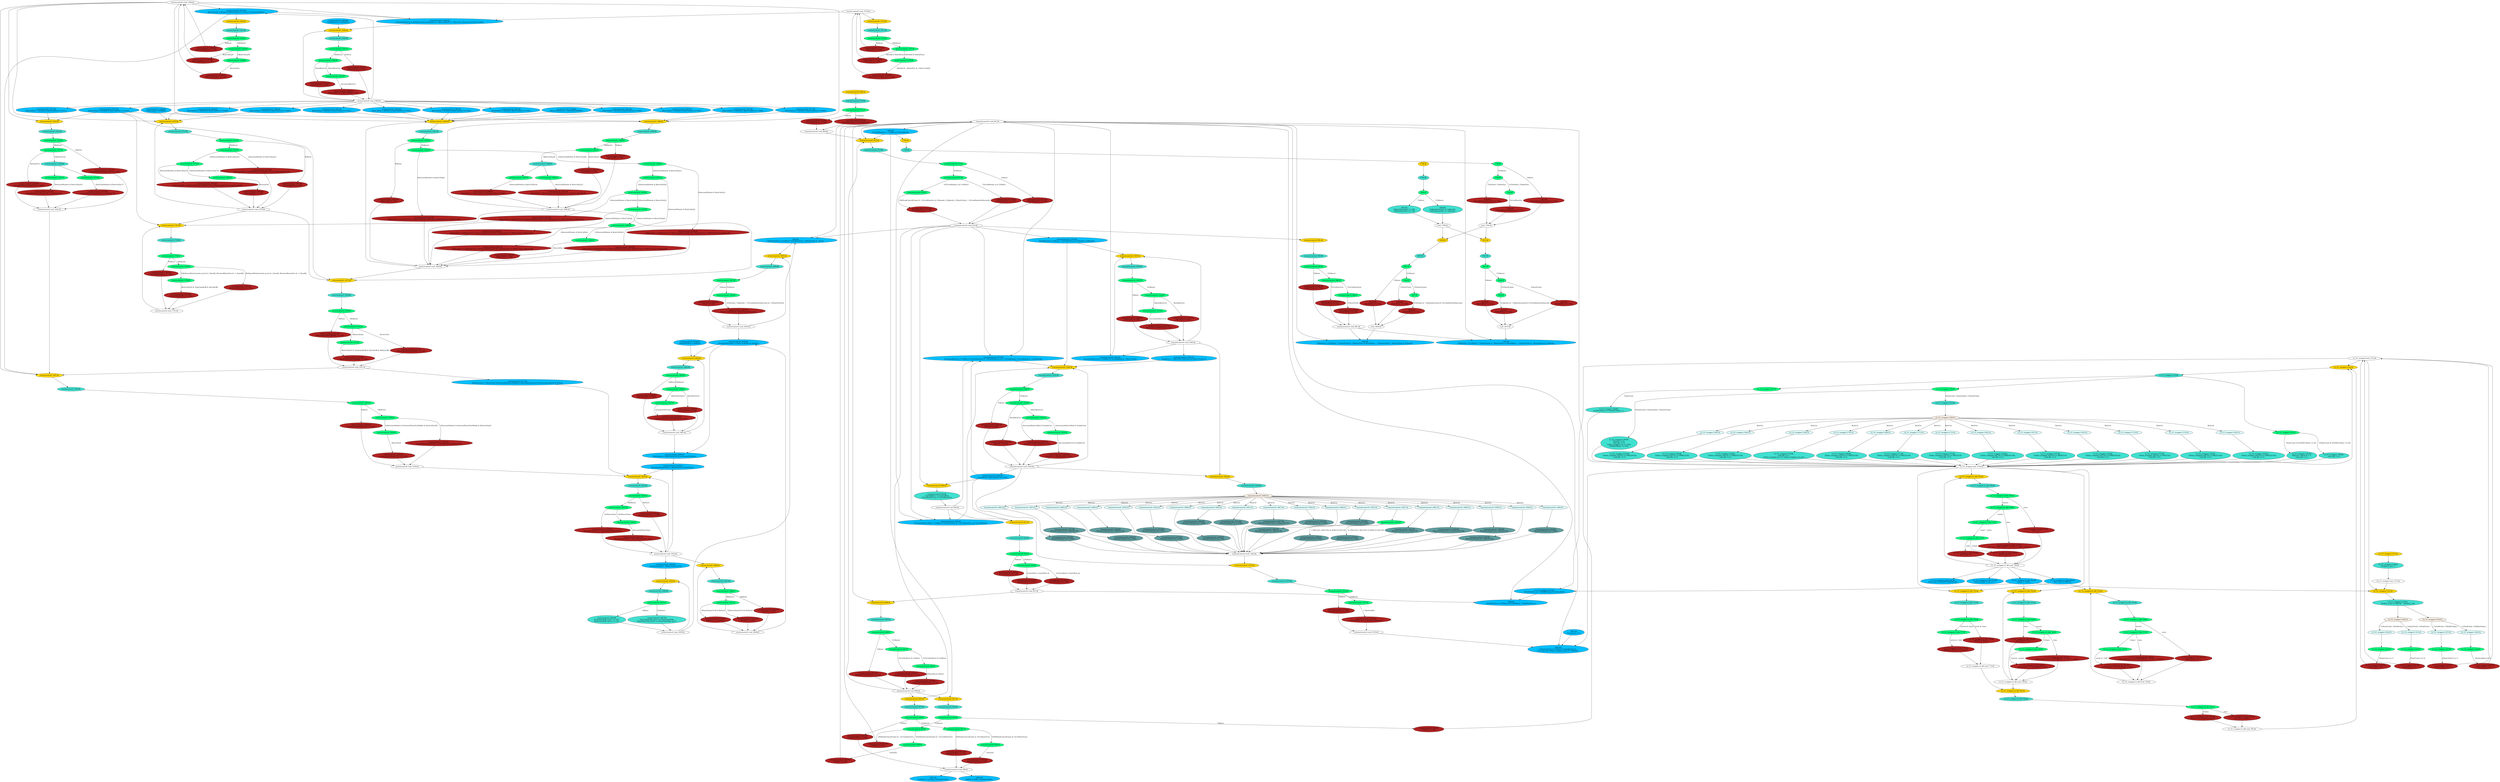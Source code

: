 strict digraph "compose( ,  )" {
	node [label="\N"];
	"1854:AS"	 [ast="<pyverilog.vparser.ast.Assign object at 0x7f37fb9da110>",
		def_var="['TxStartFrmOut']",
		fillcolor=deepskyblue,
		label="1854:AS
TxStartFrmOut = (CtrlMux)? TxCtrlStartFrm : TxStartFrmIn & ~Pause;",
		statements="[]",
		style=filled,
		typ=Assign,
		use_var="['CtrlMux', 'TxCtrlStartFrm', 'TxStartFrmIn', 'Pause']"];
	"receivecontrol1.1655:AL"	 [ast="<pyverilog.vparser.ast.Always object at 0x7f37fba28cd0>",
		clk_sens=True,
		fillcolor=gold,
		label="receivecontrol1.1655:AL",
		sens="['MTxClk', 'TxReset']",
		statements="[]",
		style=filled,
		typ=Always,
		use_var="['TxStartFrmOut', 'TxDoneIn', 'TxAbortIn', 'TxUsedDataOutDetected', 'RxFlow', 'TxReset', 'PauseTimerEq0_sync2']"];
	"1854:AS" -> "receivecontrol1.1655:AL";
	"transmitcontrol1.1060:BS"	 [ast="<pyverilog.vparser.ast.BlockingSubstitution object at 0x7f37da74d290>",
		fillcolor=cadetblue,
		label="transmitcontrol1.1060:BS
MuxedCtrlData[7:0] = MAC[15:8];",
		statements="[<pyverilog.vparser.ast.BlockingSubstitution object at 0x7f37da74d290>]",
		style=filled,
		typ=BlockingSubstitution];
	"transmitcontrol1.Leaf_1044:AL"	 [def_var="['MuxedCtrlData']",
		label="transmitcontrol1.Leaf_1044:AL"];
	"transmitcontrol1.1060:BS" -> "transmitcontrol1.Leaf_1044:AL"	 [cond="[]",
		lineno=None];
	"transmitcontrol1.1072:AL"	 [ast="<pyverilog.vparser.ast.Always object at 0x7f37da747f50>",
		clk_sens=True,
		fillcolor=gold,
		label="transmitcontrol1.1072:AL",
		sens="['MTxClk', 'TxReset']",
		statements="[]",
		style=filled,
		typ=Always,
		use_var="['MuxedCtrlData', 'ByteCnt', 'TxReset']"];
	"transmitcontrol1.1073:BL"	 [ast="<pyverilog.vparser.ast.Block object at 0x7f37da747f90>",
		fillcolor=turquoise,
		label="transmitcontrol1.1073:BL",
		statements="[]",
		style=filled,
		typ=Block];
	"transmitcontrol1.1072:AL" -> "transmitcontrol1.1073:BL"	 [cond="[]",
		lineno=None];
	"1816:BL"	 [ast="<pyverilog.vparser.ast.Block object at 0x7f37fba50150>",
		fillcolor=turquoise,
		label="1816:BL",
		statements="[]",
		style=filled,
		typ=Block];
	"1817:IF"	 [ast="<pyverilog.vparser.ast.IfStatement object at 0x7f37fba502d0>",
		fillcolor=springgreen,
		label="1817:IF",
		statements="[]",
		style=filled,
		typ=IfStatement];
	"1816:BL" -> "1817:IF"	 [cond="[]",
		lineno=None];
	"L2_UC_wrapper.1142:NS"	 [ast="<pyverilog.vparser.ast.NonblockingSubstitution object at 0x7f37da4b6e90>",
		fillcolor=firebrick,
		label="L2_UC_wrapper.1142:NS
StateCount <= 0;",
		statements="[<pyverilog.vparser.ast.NonblockingSubstitution object at 0x7f37da4b6e90>]",
		style=filled,
		typ=NonblockingSubstitution];
	"L2_UC_wrapper.Leaf_1131:AL"	 [def_var="['Divided_2_clk', 'StateLeftinQ', 'StateCount']",
		label="L2_UC_wrapper.Leaf_1131:AL"];
	"L2_UC_wrapper.1142:NS" -> "L2_UC_wrapper.Leaf_1131:AL"	 [cond="[]",
		lineno=None];
	"L2_UC_wrapper.L2_fifo.746:AS"	 [ast="<pyverilog.vparser.ast.Assign object at 0x7f37da86a2d0>",
		def_var="['full']",
		fillcolor=deepskyblue,
		label="L2_UC_wrapper.L2_fifo.746:AS
full = cnt == DEPTH;",
		statements="[]",
		style=filled,
		typ=Assign,
		use_var="['cnt']"];
	"L2_UC_wrapper.L2_fifo.732:AL"	 [ast="<pyverilog.vparser.ast.Always object at 0x7f37da865410>",
		clk_sens=False,
		fillcolor=gold,
		label="L2_UC_wrapper.L2_fifo.732:AL",
		sens="['clk', 'reset']",
		statements="[]",
		style=filled,
		typ=Always,
		use_var="['reset', 'write', 'clear', 'full', 'write_pointer']"];
	"L2_UC_wrapper.L2_fifo.746:AS" -> "L2_UC_wrapper.L2_fifo.732:AL";
	"L2_UC_wrapper.L2_fifo.772:AL"	 [ast="<pyverilog.vparser.ast.Always object at 0x7f37da86a750>",
		clk_sens=False,
		fillcolor=gold,
		label="L2_UC_wrapper.L2_fifo.772:AL",
		sens="['clk']",
		statements="[]",
		style=filled,
		typ=Always,
		use_var="['write', 'clear', 'full', 'data_in']"];
	"L2_UC_wrapper.L2_fifo.746:AS" -> "L2_UC_wrapper.L2_fifo.772:AL";
	"receivecontrol1.1656:BL"	 [ast="<pyverilog.vparser.ast.Block object at 0x7f37fba28d10>",
		fillcolor=turquoise,
		label="receivecontrol1.1656:BL",
		statements="[]",
		style=filled,
		typ=Block];
	"receivecontrol1.1657:IF"	 [ast="<pyverilog.vparser.ast.IfStatement object at 0x7f37fba28e90>",
		fillcolor=springgreen,
		label="receivecontrol1.1657:IF",
		statements="[]",
		style=filled,
		typ=IfStatement];
	"receivecontrol1.1656:BL" -> "receivecontrol1.1657:IF"	 [cond="[]",
		lineno=None];
	"receivecontrol1.1500:IF"	 [ast="<pyverilog.vparser.ast.IfStatement object at 0x7f37d9fcf450>",
		fillcolor=springgreen,
		label="receivecontrol1.1500:IF",
		statements="[]",
		style=filled,
		typ=IfStatement];
	"receivecontrol1.1501:NS"	 [ast="<pyverilog.vparser.ast.NonblockingSubstitution object at 0x7f37d9fcf750>",
		fillcolor=firebrick,
		label="receivecontrol1.1501:NS
OpCodeOK <= ByteCntEq15 & (RxData[7:0] == 8'h01) & OpCodeOK;",
		statements="[<pyverilog.vparser.ast.NonblockingSubstitution object at 0x7f37d9fcf750>]",
		style=filled,
		typ=NonblockingSubstitution];
	"receivecontrol1.1500:IF" -> "receivecontrol1.1501:NS"	 [cond="['DetectionWindow', 'ByteCntEq15']",
		label="(DetectionWindow & ByteCntEq15)",
		lineno=1500];
	"receivecontrol1.1667:BL"	 [ast="<pyverilog.vparser.ast.Block object at 0x7f37fba2c650>",
		fillcolor=turquoise,
		label="receivecontrol1.1667:BL",
		statements="[]",
		style=filled,
		typ=Block];
	"receivecontrol1.1668:IF"	 [ast="<pyverilog.vparser.ast.IfStatement object at 0x7f37fba2c7d0>",
		fillcolor=springgreen,
		label="receivecontrol1.1668:IF",
		statements="[]",
		style=filled,
		typ=IfStatement];
	"receivecontrol1.1667:BL" -> "receivecontrol1.1668:IF"	 [cond="[]",
		lineno=None];
	"L2_UC_wrapper.L2_fifo.785:NS"	 [ast="<pyverilog.vparser.ast.NonblockingSubstitution object at 0x7f37da434190>",
		fillcolor=firebrick,
		label="L2_UC_wrapper.L2_fifo.785:NS
data_out <= fifo[0];",
		statements="[<pyverilog.vparser.ast.NonblockingSubstitution object at 0x7f37da434190>]",
		style=filled,
		typ=NonblockingSubstitution];
	"L2_UC_wrapper.L2_fifo.Leaf_782:AL"	 [def_var="['data_out']",
		label="L2_UC_wrapper.L2_fifo.Leaf_782:AL"];
	"L2_UC_wrapper.L2_fifo.785:NS" -> "L2_UC_wrapper.L2_fifo.Leaf_782:AL"	 [cond="[]",
		lineno=None];
	"receivecontrol1.1683:AL"	 [ast="<pyverilog.vparser.ast.Always object at 0x7f37fba312d0>",
		clk_sens=False,
		fillcolor=gold,
		label="receivecontrol1.1683:AL",
		sens="['MRxClk', 'RxReset']",
		statements="[]",
		style=filled,
		typ=Always,
		use_var="['IncrementSlotTimer', 'RxReset', 'ResetSlotTimer', 'SlotTimer']"];
	"receivecontrol1.1684:BL"	 [ast="<pyverilog.vparser.ast.Block object at 0x7f37fba31310>",
		fillcolor=turquoise,
		label="receivecontrol1.1684:BL",
		statements="[]",
		style=filled,
		typ=Block];
	"receivecontrol1.1683:AL" -> "receivecontrol1.1684:BL"	 [cond="[]",
		lineno=None];
	"receivecontrol1.1549:NS"	 [ast="<pyverilog.vparser.ast.NonblockingSubstitution object at 0x7f37d9fd1a50>",
		fillcolor=firebrick,
		label="receivecontrol1.1549:NS
DetectionWindow <= 1'b1;",
		statements="[<pyverilog.vparser.ast.NonblockingSubstitution object at 0x7f37d9fd1a50>]",
		style=filled,
		typ=NonblockingSubstitution];
	"receivecontrol1.Leaf_1540:AL"	 [def_var="['DetectionWindow']",
		label="receivecontrol1.Leaf_1540:AL"];
	"receivecontrol1.1549:NS" -> "receivecontrol1.Leaf_1540:AL"	 [cond="[]",
		lineno=None];
	"receivecontrol1.1524:IF"	 [ast="<pyverilog.vparser.ast.IfStatement object at 0x7f37d9f9b550>",
		fillcolor=springgreen,
		label="receivecontrol1.1524:IF",
		statements="[]",
		style=filled,
		typ=IfStatement];
	"receivecontrol1.1525:NS"	 [ast="<pyverilog.vparser.ast.NonblockingSubstitution object at 0x7f37d9f9b510>",
		fillcolor=firebrick,
		label="receivecontrol1.1525:NS
AssembledTimerValue[15:0] <= 16'h0;",
		statements="[<pyverilog.vparser.ast.NonblockingSubstitution object at 0x7f37d9f9b510>]",
		style=filled,
		typ=NonblockingSubstitution];
	"receivecontrol1.1524:IF" -> "receivecontrol1.1525:NS"	 [cond="['RxReset']",
		label=RxReset,
		lineno=1524];
	"receivecontrol1.1527:IF"	 [ast="<pyverilog.vparser.ast.IfStatement object at 0x7f37d9f9b8d0>",
		fillcolor=springgreen,
		label="receivecontrol1.1527:IF",
		statements="[]",
		style=filled,
		typ=IfStatement];
	"receivecontrol1.1524:IF" -> "receivecontrol1.1527:IF"	 [cond="['RxReset']",
		label="!(RxReset)",
		lineno=1524];
	"L2_UC_wrapper.1163:CA"	 [ast="<pyverilog.vparser.ast.Case object at 0x7f37da4bb190>",
		fillcolor=lightcyan,
		label="L2_UC_wrapper.1163:CA",
		statements="[]",
		style=filled,
		typ=Case];
	"L2_UC_wrapper.1163:BL"	 [ast="<pyverilog.vparser.ast.Block object at 0x7f37da4bb550>",
		fillcolor=turquoise,
		label="L2_UC_wrapper.1163:BL
TxData_wrapped_out[7:0] <= DMAC[39:32];
read_fifo <= 0;",
		statements="[<pyverilog.vparser.ast.NonblockingSubstitution object at 0x7f37da4bb490>, <pyverilog.vparser.ast.NonblockingSubstitution object \
at 0x7f37da4bb650>]",
		style=filled,
		typ=Block];
	"L2_UC_wrapper.1163:CA" -> "L2_UC_wrapper.1163:BL"	 [cond="[]",
		lineno=None];
	"transmitcontrol1.913:BL"	 [ast="<pyverilog.vparser.ast.Block object at 0x7f37da437fd0>",
		fillcolor=turquoise,
		label="transmitcontrol1.913:BL",
		statements="[]",
		style=filled,
		typ=Block];
	"transmitcontrol1.914:IF"	 [ast="<pyverilog.vparser.ast.IfStatement object at 0x7f37da42f250>",
		fillcolor=springgreen,
		label="transmitcontrol1.914:IF",
		statements="[]",
		style=filled,
		typ=IfStatement];
	"transmitcontrol1.913:BL" -> "transmitcontrol1.914:IF"	 [cond="[]",
		lineno=None];
	"receivecontrol1.1590:BL"	 [ast="<pyverilog.vparser.ast.Block object at 0x7f37d9fc1990>",
		fillcolor=turquoise,
		label="receivecontrol1.1590:BL",
		statements="[]",
		style=filled,
		typ=Block];
	"receivecontrol1.1591:IF"	 [ast="<pyverilog.vparser.ast.IfStatement object at 0x7f37d9fc1bd0>",
		fillcolor=springgreen,
		label="receivecontrol1.1591:IF",
		statements="[]",
		style=filled,
		typ=IfStatement];
	"receivecontrol1.1590:BL" -> "receivecontrol1.1591:IF"	 [cond="[]",
		lineno=None];
	"receivecontrol1.1618:AS"	 [ast="<pyverilog.vparser.ast.Assign object at 0x7f37fba22190>",
		def_var="['DecrementPauseTimer']",
		fillcolor=deepskyblue,
		label="receivecontrol1.1618:AS
DecrementPauseTimer = SlotFinished & |PauseTimer;",
		statements="[]",
		style=filled,
		typ=Assign,
		use_var="['SlotFinished', 'PauseTimer']"];
	"receivecontrol1.1622:AL"	 [ast="<pyverilog.vparser.ast.Always object at 0x7f37fba22410>",
		clk_sens=False,
		fillcolor=gold,
		label="receivecontrol1.1622:AL",
		sens="['MRxClk', 'RxReset']",
		statements="[]",
		style=filled,
		typ=Always,
		use_var="['RxReset', 'DecrementPauseTimer', 'LatchedTimerValue', 'PauseTimer', 'SetPauseTimer']"];
	"receivecontrol1.1618:AS" -> "receivecontrol1.1622:AL";
	"L2_UC_wrapper.1173:CA"	 [ast="<pyverilog.vparser.ast.Case object at 0x7f37da4ab5d0>",
		fillcolor=lightcyan,
		label="L2_UC_wrapper.1173:CA",
		statements="[]",
		style=filled,
		typ=Case];
	"L2_UC_wrapper.1173:BL"	 [ast="<pyverilog.vparser.ast.Block object at 0x7f37da4aba50>",
		fillcolor=turquoise,
		label="L2_UC_wrapper.1173:BL
TxData_wrapped_out[7:0] <= MAC[7:0];
read_fifo <= 0;",
		statements="[<pyverilog.vparser.ast.NonblockingSubstitution object at 0x7f37da4ab990>, <pyverilog.vparser.ast.NonblockingSubstitution object \
at 0x7f37da4abb50>]",
		style=filled,
		typ=Block];
	"L2_UC_wrapper.1173:CA" -> "L2_UC_wrapper.1173:BL"	 [cond="[]",
		lineno=None];
	"transmitcontrol1.1061:CA"	 [ast="<pyverilog.vparser.ast.Case object at 0x7f37da74d550>",
		fillcolor=lightcyan,
		label="transmitcontrol1.1061:CA",
		statements="[]",
		style=filled,
		typ=Case];
	"transmitcontrol1.1061:BS"	 [ast="<pyverilog.vparser.ast.BlockingSubstitution object at 0x7f37da74d650>",
		fillcolor=cadetblue,
		label="transmitcontrol1.1061:BS
MuxedCtrlData[7:0] = MAC[7:0];",
		statements="[<pyverilog.vparser.ast.BlockingSubstitution object at 0x7f37da74d650>]",
		style=filled,
		typ=BlockingSubstitution];
	"transmitcontrol1.1061:CA" -> "transmitcontrol1.1061:BS"	 [cond="[]",
		lineno=None];
	"1838:NS"	 [ast="<pyverilog.vparser.ast.NonblockingSubstitution object at 0x7f37fba55310>",
		fillcolor=firebrick,
		label="1838:NS
MuxedDone <= 1'b1;",
		statements="[<pyverilog.vparser.ast.NonblockingSubstitution object at 0x7f37fba55310>]",
		style=filled,
		typ=NonblockingSubstitution];
	"Leaf_1829:AL"	 [def_var="['MuxedDone']",
		label="Leaf_1829:AL"];
	"1838:NS" -> "Leaf_1829:AL"	 [cond="[]",
		lineno=None];
	"receivecontrol1.1710:NS"	 [ast="<pyverilog.vparser.ast.NonblockingSubstitution object at 0x7f37fba36c50>",
		fillcolor=firebrick,
		label="receivecontrol1.1710:NS
ReceivedPauseFrm <= 1'b1;",
		statements="[<pyverilog.vparser.ast.NonblockingSubstitution object at 0x7f37fba36c50>]",
		style=filled,
		typ=NonblockingSubstitution];
	"receivecontrol1.Leaf_1701:AL"	 [def_var="['ReceivedPauseFrm']",
		label="receivecontrol1.Leaf_1701:AL"];
	"receivecontrol1.1710:NS" -> "receivecontrol1.Leaf_1701:AL"	 [cond="[]",
		lineno=None];
	"receivecontrol1.1473:NS"	 [ast="<pyverilog.vparser.ast.NonblockingSubstitution object at 0x7f37d9fcdbd0>",
		fillcolor=firebrick,
		label="receivecontrol1.1473:NS
TypeLengthOK <= 1'b0;",
		statements="[<pyverilog.vparser.ast.NonblockingSubstitution object at 0x7f37d9fcdbd0>]",
		style=filled,
		typ=NonblockingSubstitution];
	"receivecontrol1.Leaf_1470:AL"	 [def_var="['TypeLengthOK']",
		label="receivecontrol1.Leaf_1470:AL"];
	"receivecontrol1.1473:NS" -> "receivecontrol1.Leaf_1470:AL"	 [cond="[]",
		lineno=None];
	"receivecontrol1.1563:IF"	 [ast="<pyverilog.vparser.ast.IfStatement object at 0x7f37d9fb76d0>",
		fillcolor=springgreen,
		label="receivecontrol1.1563:IF",
		statements="[]",
		style=filled,
		typ=IfStatement];
	"receivecontrol1.1564:NS"	 [ast="<pyverilog.vparser.ast.NonblockingSubstitution object at 0x7f37d9fb7750>",
		fillcolor=firebrick,
		label="receivecontrol1.1564:NS
LatchedTimerValue[15:0] <= 16'h0;",
		statements="[<pyverilog.vparser.ast.NonblockingSubstitution object at 0x7f37d9fb7750>]",
		style=filled,
		typ=NonblockingSubstitution];
	"receivecontrol1.1563:IF" -> "receivecontrol1.1564:NS"	 [cond="['ReceiveEnd']",
		label=ReceiveEnd,
		lineno=1563];
	"receivecontrol1.1603:AS"	 [ast="<pyverilog.vparser.ast.Assign object at 0x7f37d9fa1850>",
		def_var="['ByteCntEq1']",
		fillcolor=deepskyblue,
		label="receivecontrol1.1603:AS
ByteCntEq1 = RxValid & (ByteCnt[4:0] == 5'h1);",
		statements="[]",
		style=filled,
		typ=Assign,
		use_var="['RxValid', 'ByteCnt']"];
	"receivecontrol1.1440:AL"	 [ast="<pyverilog.vparser.ast.Always object at 0x7f37d9fb5410>",
		clk_sens=False,
		fillcolor=gold,
		label="receivecontrol1.1440:AL",
		sens="['MRxClk', 'RxReset']",
		statements="[]",
		style=filled,
		typ=Always,
		use_var="['ReservedMulticast', 'ReceiveEnd', 'ByteCntEq5', 'MAC', 'RxData', 'ByteCntEq3', 'RxReset', 'ByteCntEq4', 'ByteCntEq2', 'ByteCntEq1', '\
ByteCntEq0', 'DetectionWindow', 'AddressOK']"];
	"receivecontrol1.1603:AS" -> "receivecontrol1.1440:AL";
	"L2_UC_wrapper.1196:BL"	 [ast="<pyverilog.vparser.ast.Block object at 0x7f37da4b7c90>",
		fillcolor=turquoise,
		label="L2_UC_wrapper.1196:BL
write_fifo <= 0;",
		statements="[<pyverilog.vparser.ast.NonblockingSubstitution object at 0x7f37da4b7e90>]",
		style=filled,
		typ=Block];
	"L2_UC_wrapper.Leaf_1154:AL"	 [def_var="['read_fifo', 'TxData_wrapped_out', 'ByteCnt', 'PreNib15State', 'write_fifo']",
		label="L2_UC_wrapper.Leaf_1154:AL"];
	"L2_UC_wrapper.1196:BL" -> "L2_UC_wrapper.Leaf_1154:AL"	 [cond="[]",
		lineno=None];
	"transmitcontrol1.930:NS"	 [ast="<pyverilog.vparser.ast.NonblockingSubstitution object at 0x7f37da42fed0>",
		fillcolor=firebrick,
		label="transmitcontrol1.930:NS
TxCtrlEndFrm <= 1'b0;",
		statements="[<pyverilog.vparser.ast.NonblockingSubstitution object at 0x7f37da42fed0>]",
		style=filled,
		typ=NonblockingSubstitution];
	"transmitcontrol1.Leaf_927:AL"	 [def_var="['TxCtrlEndFrm']",
		label="transmitcontrol1.Leaf_927:AL"];
	"transmitcontrol1.930:NS" -> "transmitcontrol1.Leaf_927:AL"	 [cond="[]",
		lineno=None];
	"L2_UC_wrapper.L2_fifo.735:NS"	 [ast="<pyverilog.vparser.ast.NonblockingSubstitution object at 0x7f37da8655d0>",
		fillcolor=firebrick,
		label="L2_UC_wrapper.L2_fifo.735:NS
write_pointer <= 0;",
		statements="[<pyverilog.vparser.ast.NonblockingSubstitution object at 0x7f37da8655d0>]",
		style=filled,
		typ=NonblockingSubstitution];
	"L2_UC_wrapper.L2_fifo.Leaf_732:AL"	 [def_var="['write_pointer']",
		label="L2_UC_wrapper.L2_fifo.Leaf_732:AL"];
	"L2_UC_wrapper.L2_fifo.735:NS" -> "L2_UC_wrapper.L2_fifo.Leaf_732:AL"	 [cond="[]",
		lineno=None];
	"transmitcontrol1.Leaf_898:AL"	 [def_var="['WillSendControlFrame']",
		label="transmitcontrol1.Leaf_898:AL"];
	"transmitcontrol1.956:AL"	 [ast="<pyverilog.vparser.ast.Always object at 0x7f37da42ce10>",
		clk_sens=True,
		fillcolor=gold,
		label="transmitcontrol1.956:AL",
		sens="['MTxClk', 'TxReset']",
		statements="[]",
		style=filled,
		typ=Always,
		use_var="['WillSendControlFrame', 'TxCtrlStartFrm', 'TxReset', 'TxDoneIn']"];
	"transmitcontrol1.Leaf_898:AL" -> "transmitcontrol1.956:AL";
	"transmitcontrol1.912:AL"	 [ast="<pyverilog.vparser.ast.Always object at 0x7f37da42f050>",
		clk_sens=True,
		fillcolor=gold,
		label="transmitcontrol1.912:AL",
		sens="['MTxClk', 'TxReset']",
		statements="[]",
		style=filled,
		typ=Always,
		use_var="['WillSendControlFrame', 'TxStartFrmIn', 'TxDoneIn', 'TxAbortIn', 'TxUsedDataIn_q', 'TxUsedDataOutDetected', 'CtrlMux', 'TxUsedDataOut', '\
TxReset']"];
	"transmitcontrol1.Leaf_898:AL" -> "transmitcontrol1.912:AL";
	"transmitcontrol1.941:AL"	 [ast="<pyverilog.vparser.ast.Always object at 0x7f37da42c590>",
		clk_sens=True,
		fillcolor=gold,
		label="transmitcontrol1.941:AL",
		sens="['MTxClk', 'TxReset']",
		statements="[]",
		style=filled,
		typ=Always,
		use_var="['WillSendControlFrame', 'TxDoneIn', 'TxUsedDataOut', 'TxReset']"];
	"transmitcontrol1.Leaf_898:AL" -> "transmitcontrol1.941:AL";
	"transmitcontrol1.1068:BS"	 [ast="<pyverilog.vparser.ast.BlockingSubstitution object at 0x7f37da747d10>",
		fillcolor=cadetblue,
		label="transmitcontrol1.1068:BS
MuxedCtrlData[7:0] = 8'h0;",
		statements="[<pyverilog.vparser.ast.BlockingSubstitution object at 0x7f37da747d10>]",
		style=filled,
		typ=BlockingSubstitution];
	"transmitcontrol1.1068:BS" -> "transmitcontrol1.Leaf_1044:AL"	 [cond="[]",
		lineno=None];
	"L2_UC_wrapper.L2_fifo.722:IF"	 [ast="<pyverilog.vparser.ast.IfStatement object at 0x7f37da492a50>",
		fillcolor=springgreen,
		label="L2_UC_wrapper.L2_fifo.722:IF",
		statements="[]",
		style=filled,
		typ=IfStatement];
	"L2_UC_wrapper.L2_fifo.723:NS"	 [ast="<pyverilog.vparser.ast.NonblockingSubstitution object at 0x7f37da492a10>",
		fillcolor=firebrick,
		label="L2_UC_wrapper.L2_fifo.723:NS
read_pointer <= 0;",
		statements="[<pyverilog.vparser.ast.NonblockingSubstitution object at 0x7f37da492a10>]",
		style=filled,
		typ=NonblockingSubstitution];
	"L2_UC_wrapper.L2_fifo.722:IF" -> "L2_UC_wrapper.L2_fifo.723:NS"	 [cond="['reset']",
		label=reset,
		lineno=722];
	"L2_UC_wrapper.L2_fifo.725:IF"	 [ast="<pyverilog.vparser.ast.IfStatement object at 0x7f37da492e90>",
		fillcolor=springgreen,
		label="L2_UC_wrapper.L2_fifo.725:IF",
		statements="[]",
		style=filled,
		typ=IfStatement];
	"L2_UC_wrapper.L2_fifo.722:IF" -> "L2_UC_wrapper.L2_fifo.725:IF"	 [cond="['reset']",
		label="!(reset)",
		lineno=722];
	"L2_UC_wrapper.L2_fifo.706:IF"	 [ast="<pyverilog.vparser.ast.IfStatement object at 0x7f37da459d10>",
		fillcolor=springgreen,
		label="L2_UC_wrapper.L2_fifo.706:IF",
		statements="[]",
		style=filled,
		typ=IfStatement];
	"L2_UC_wrapper.L2_fifo.709:IF"	 [ast="<pyverilog.vparser.ast.IfStatement object at 0x7f37da492150>",
		fillcolor=springgreen,
		label="L2_UC_wrapper.L2_fifo.709:IF",
		statements="[]",
		style=filled,
		typ=IfStatement];
	"L2_UC_wrapper.L2_fifo.706:IF" -> "L2_UC_wrapper.L2_fifo.709:IF"	 [cond="['reset']",
		label="!(reset)",
		lineno=706];
	"L2_UC_wrapper.L2_fifo.707:NS"	 [ast="<pyverilog.vparser.ast.NonblockingSubstitution object at 0x7f37da459cd0>",
		fillcolor=firebrick,
		label="L2_UC_wrapper.L2_fifo.707:NS
cnt <= 0;",
		statements="[<pyverilog.vparser.ast.NonblockingSubstitution object at 0x7f37da459cd0>]",
		style=filled,
		typ=NonblockingSubstitution];
	"L2_UC_wrapper.L2_fifo.706:IF" -> "L2_UC_wrapper.L2_fifo.707:NS"	 [cond="['reset']",
		label=reset,
		lineno=706];
	"1871:AS"	 [ast="<pyverilog.vparser.ast.Assign object at 0x7f37fb9daf90>",
		def_var="['CrcEnOut']",
		fillcolor=deepskyblue,
		label="1871:AS
CrcEnOut = CrcEnIn | SendingCtrlFrm;",
		statements="[]",
		style=filled,
		typ=Assign,
		use_var="['CrcEnIn', 'SendingCtrlFrm']"];
	"L2_UC_wrapper.L2_fifo.738:NS"	 [ast="<pyverilog.vparser.ast.NonblockingSubstitution object at 0x7f37da865910>",
		fillcolor=firebrick,
		label="L2_UC_wrapper.L2_fifo.738:NS
write_pointer <= { { CNT_WIDTH - 2{ 1'b0 } }, write };",
		statements="[<pyverilog.vparser.ast.NonblockingSubstitution object at 0x7f37da865910>]",
		style=filled,
		typ=NonblockingSubstitution];
	"L2_UC_wrapper.L2_fifo.738:NS" -> "L2_UC_wrapper.L2_fifo.Leaf_732:AL"	 [cond="[]",
		lineno=None];
	"1834:IF"	 [ast="<pyverilog.vparser.ast.IfStatement object at 0x7f37fba50ed0>",
		fillcolor=springgreen,
		label="1834:IF",
		statements="[]",
		style=filled,
		typ=IfStatement];
	"1835:NS"	 [ast="<pyverilog.vparser.ast.NonblockingSubstitution object at 0x7f37fba50e90>",
		fillcolor=firebrick,
		label="1835:NS
MuxedDone <= 1'b0;",
		statements="[<pyverilog.vparser.ast.NonblockingSubstitution object at 0x7f37fba50e90>]",
		style=filled,
		typ=NonblockingSubstitution];
	"1834:IF" -> "1835:NS"	 [cond="['TxStartFrmIn']",
		label=TxStartFrmIn,
		lineno=1834];
	"1837:IF"	 [ast="<pyverilog.vparser.ast.IfStatement object at 0x7f37fba55110>",
		fillcolor=springgreen,
		label="1837:IF",
		statements="[]",
		style=filled,
		typ=IfStatement];
	"1834:IF" -> "1837:IF"	 [cond="['TxStartFrmIn']",
		label="!(TxStartFrmIn)",
		lineno=1834];
	"transmitcontrol1.989:IF"	 [ast="<pyverilog.vparser.ast.IfStatement object at 0x7f37da453310>",
		fillcolor=springgreen,
		label="transmitcontrol1.989:IF",
		statements="[]",
		style=filled,
		typ=IfStatement];
	"transmitcontrol1.990:NS"	 [ast="<pyverilog.vparser.ast.NonblockingSubstitution object at 0x7f37da453450>",
		fillcolor=firebrick,
		label="transmitcontrol1.990:NS
BlockTxDone <= 1'b0;",
		statements="[<pyverilog.vparser.ast.NonblockingSubstitution object at 0x7f37da453450>]",
		style=filled,
		typ=NonblockingSubstitution];
	"transmitcontrol1.989:IF" -> "transmitcontrol1.990:NS"	 [cond="['TxStartFrmIn']",
		label=TxStartFrmIn,
		lineno=989];
	"L2_UC_wrapper.1158:CS"	 [ast="<pyverilog.vparser.ast.CaseStatement object at 0x7f37da4abbd0>",
		fillcolor=linen,
		label="L2_UC_wrapper.1158:CS",
		statements="[]",
		style=filled,
		typ=CaseStatement];
	"L2_UC_wrapper.1158:CS" -> "L2_UC_wrapper.1163:CA"	 [cond="['ByteCnt']",
		label=ByteCnt,
		lineno=1158];
	"L2_UC_wrapper.1158:CS" -> "L2_UC_wrapper.1173:CA"	 [cond="['ByteCnt']",
		label=ByteCnt,
		lineno=1158];
	"L2_UC_wrapper.1170:CA"	 [ast="<pyverilog.vparser.ast.Case object at 0x7f37da4ad5d0>",
		fillcolor=lightcyan,
		label="L2_UC_wrapper.1170:CA",
		statements="[]",
		style=filled,
		typ=Case];
	"L2_UC_wrapper.1158:CS" -> "L2_UC_wrapper.1170:CA"	 [cond="['ByteCnt']",
		label=ByteCnt,
		lineno=1158];
	"L2_UC_wrapper.1165:CA"	 [ast="<pyverilog.vparser.ast.Case object at 0x7f37da4bbb10>",
		fillcolor=lightcyan,
		label="L2_UC_wrapper.1165:CA",
		statements="[]",
		style=filled,
		typ=Case];
	"L2_UC_wrapper.1158:CS" -> "L2_UC_wrapper.1165:CA"	 [cond="['ByteCnt']",
		label=ByteCnt,
		lineno=1158];
	"L2_UC_wrapper.1169:CA"	 [ast="<pyverilog.vparser.ast.Case object at 0x7f37da4ad090>",
		fillcolor=lightcyan,
		label="L2_UC_wrapper.1169:CA",
		statements="[]",
		style=filled,
		typ=Case];
	"L2_UC_wrapper.1158:CS" -> "L2_UC_wrapper.1169:CA"	 [cond="['ByteCnt']",
		label=ByteCnt,
		lineno=1158];
	"L2_UC_wrapper.1166:CA"	 [ast="<pyverilog.vparser.ast.Case object at 0x7f37da4a4090>",
		fillcolor=lightcyan,
		label="L2_UC_wrapper.1166:CA",
		statements="[]",
		style=filled,
		typ=Case];
	"L2_UC_wrapper.1158:CS" -> "L2_UC_wrapper.1166:CA"	 [cond="['ByteCnt']",
		label=ByteCnt,
		lineno=1158];
	"L2_UC_wrapper.1164:CA"	 [ast="<pyverilog.vparser.ast.Case object at 0x7f37da4bb610>",
		fillcolor=lightcyan,
		label="L2_UC_wrapper.1164:CA",
		statements="[]",
		style=filled,
		typ=Case];
	"L2_UC_wrapper.1158:CS" -> "L2_UC_wrapper.1164:CA"	 [cond="['ByteCnt']",
		label=ByteCnt,
		lineno=1158];
	"L2_UC_wrapper.1174:CA"	 [ast="<pyverilog.vparser.ast.Case object at 0x7f37da4abb10>",
		fillcolor=lightcyan,
		label="L2_UC_wrapper.1174:CA",
		statements="[]",
		style=filled,
		typ=Case];
	"L2_UC_wrapper.1158:CS" -> "L2_UC_wrapper.1174:CA"	 [cond="['ByteCnt']",
		label=ByteCnt,
		lineno=1158];
	"L2_UC_wrapper.1168:CA"	 [ast="<pyverilog.vparser.ast.Case object at 0x7f37da4a4b10>",
		fillcolor=lightcyan,
		label="L2_UC_wrapper.1168:CA",
		statements="[]",
		style=filled,
		typ=Case];
	"L2_UC_wrapper.1158:CS" -> "L2_UC_wrapper.1168:CA"	 [cond="['ByteCnt']",
		label=ByteCnt,
		lineno=1158];
	"L2_UC_wrapper.1171:CA"	 [ast="<pyverilog.vparser.ast.Case object at 0x7f37da4adb10>",
		fillcolor=lightcyan,
		label="L2_UC_wrapper.1171:CA",
		statements="[]",
		style=filled,
		typ=Case];
	"L2_UC_wrapper.1158:CS" -> "L2_UC_wrapper.1171:CA"	 [cond="['ByteCnt']",
		label=ByteCnt,
		lineno=1158];
	"L2_UC_wrapper.1172:CA"	 [ast="<pyverilog.vparser.ast.Case object at 0x7f37da4ab090>",
		fillcolor=lightcyan,
		label="L2_UC_wrapper.1172:CA",
		statements="[]",
		style=filled,
		typ=Case];
	"L2_UC_wrapper.1158:CS" -> "L2_UC_wrapper.1172:CA"	 [cond="['ByteCnt']",
		label=ByteCnt,
		lineno=1158];
	"L2_UC_wrapper.1162:CA"	 [ast="<pyverilog.vparser.ast.Case object at 0x7f37da4a7bd0>",
		fillcolor=lightcyan,
		label="L2_UC_wrapper.1162:CA",
		statements="[]",
		style=filled,
		typ=Case];
	"L2_UC_wrapper.1158:CS" -> "L2_UC_wrapper.1162:CA"	 [cond="['ByteCnt']",
		label=ByteCnt,
		lineno=1158];
	"L2_UC_wrapper.1167:CA"	 [ast="<pyverilog.vparser.ast.Case object at 0x7f37da4a45d0>",
		fillcolor=lightcyan,
		label="L2_UC_wrapper.1167:CA",
		statements="[]",
		style=filled,
		typ=Case];
	"L2_UC_wrapper.1158:CS" -> "L2_UC_wrapper.1167:CA"	 [cond="['ByteCnt']",
		label=ByteCnt,
		lineno=1158];
	"receivecontrol1.1660:IF"	 [ast="<pyverilog.vparser.ast.IfStatement object at 0x7f37fba2c190>",
		fillcolor=springgreen,
		label="receivecontrol1.1660:IF",
		statements="[]",
		style=filled,
		typ=IfStatement];
	"receivecontrol1.1661:NS"	 [ast="<pyverilog.vparser.ast.NonblockingSubstitution object at 0x7f37fba2c490>",
		fillcolor=firebrick,
		label="receivecontrol1.1661:NS
Pause <= RxFlow & ~PauseTimerEq0_sync2;",
		statements="[<pyverilog.vparser.ast.NonblockingSubstitution object at 0x7f37fba2c490>]",
		style=filled,
		typ=NonblockingSubstitution];
	"receivecontrol1.1660:IF" -> "receivecontrol1.1661:NS"	 [cond="['TxDoneIn', 'TxAbortIn', 'TxUsedDataOutDetected', 'TxStartFrmOut']",
		label="((TxDoneIn | TxAbortIn | ~TxUsedDataOutDetected) & ~TxStartFrmOut)",
		lineno=1660];
	"1835:NS" -> "Leaf_1829:AL"	 [cond="[]",
		lineno=None];
	"L2_UC_wrapper.L2_fifo.744:AS"	 [ast="<pyverilog.vparser.ast.Assign object at 0x7f37da865c50>",
		def_var="['empty']",
		fillcolor=deepskyblue,
		label="L2_UC_wrapper.L2_fifo.744:AS
empty = ~(|cnt);",
		statements="[]",
		style=filled,
		typ=Assign,
		use_var="['cnt']"];
	"L2_UC_wrapper.L2_fifo.720:AL"	 [ast="<pyverilog.vparser.ast.Always object at 0x7f37da4926d0>",
		clk_sens=False,
		fillcolor=gold,
		label="L2_UC_wrapper.L2_fifo.720:AL",
		sens="['clk', 'reset']",
		statements="[]",
		style=filled,
		typ=Always,
		use_var="['reset', 'read', 'clear', 'read_pointer', 'empty']"];
	"L2_UC_wrapper.L2_fifo.744:AS" -> "L2_UC_wrapper.L2_fifo.720:AL";
	"L2_UC_wrapper.1131:AL"	 [ast="<pyverilog.vparser.ast.Always object at 0x7f37da4b6410>",
		clk_sens=True,
		fillcolor=gold,
		label="L2_UC_wrapper.1131:AL",
		sens="['MTxClk']",
		statements="[]",
		style=filled,
		typ=Always,
		use_var="['StateLeftinQ', 'TxBufferEmpty', 'StateCount', 'TxStartFrmIn', 'MTxClk', 'Divided_2_clk', 'TxEndFrmIn']"];
	"L2_UC_wrapper.L2_fifo.744:AS" -> "L2_UC_wrapper.1131:AL";
	"L2_UC_wrapper.1125:AS"	 [ast="<pyverilog.vparser.ast.Assign object at 0x7f37da49cf10>",
		def_var="['TxEndFrmOut_uc']",
		fillcolor=deepskyblue,
		label="L2_UC_wrapper.1125:AS
TxEndFrmOut_uc = TxBufferEmpty & StateLeftinQ;",
		statements="[]",
		style=filled,
		typ=Assign,
		use_var="['TxBufferEmpty', 'StateLeftinQ']"];
	"L2_UC_wrapper.L2_fifo.744:AS" -> "L2_UC_wrapper.1125:AS";
	"receivecontrol1.Leaf_1555:AL"	 [def_var="['LatchedTimerValue']",
		label="receivecontrol1.Leaf_1555:AL"];
	"receivecontrol1.Leaf_1555:AL" -> "receivecontrol1.1622:AL";
	"transmitcontrol1.1058:BS"	 [ast="<pyverilog.vparser.ast.BlockingSubstitution object at 0x7f37da74fad0>",
		fillcolor=cadetblue,
		label="transmitcontrol1.1058:BS
MuxedCtrlData[7:0] = MAC[31:24];",
		statements="[<pyverilog.vparser.ast.BlockingSubstitution object at 0x7f37da74fad0>]",
		style=filled,
		typ=BlockingSubstitution];
	"transmitcontrol1.1058:BS" -> "transmitcontrol1.Leaf_1044:AL"	 [cond="[]",
		lineno=None];
	"receivecontrol1.1696:AS"	 [ast="<pyverilog.vparser.ast.Assign object at 0x7f37fba31d90>",
		def_var="['SlotFinished']",
		fillcolor=deepskyblue,
		label="receivecontrol1.1696:AS
SlotFinished = &SlotTimer[5:0] & IncrementSlotTimer;",
		statements="[]",
		style=filled,
		typ=Assign,
		use_var="['SlotTimer', 'IncrementSlotTimer']"];
	"receivecontrol1.1696:AS" -> "receivecontrol1.1618:AS";
	"receivecontrol1.1613:AS"	 [ast="<pyverilog.vparser.ast.Assign object at 0x7f37fba1d6d0>",
		def_var="['ByteCntEq17']",
		fillcolor=deepskyblue,
		label="receivecontrol1.1613:AS
ByteCntEq17 = RxValid & (ByteCnt[4:0] == 5'h11);",
		statements="[]",
		style=filled,
		typ=Assign,
		use_var="['RxValid', 'ByteCnt']"];
	"receivecontrol1.1522:AL"	 [ast="<pyverilog.vparser.ast.Always object at 0x7f37d9f9b290>",
		clk_sens=False,
		fillcolor=gold,
		label="receivecontrol1.1522:AL",
		sens="['MRxClk', 'RxReset']",
		statements="[]",
		style=filled,
		typ=Always,
		use_var="['RxStartFrm', 'RxData', 'DetectionWindow', 'RxReset', 'ByteCntEq17', 'ByteCntEq16']"];
	"receivecontrol1.1613:AS" -> "receivecontrol1.1522:AL";
	"transmitcontrol1.1063:BS"	 [ast="<pyverilog.vparser.ast.BlockingSubstitution object at 0x7f37da74dc90>",
		fillcolor=cadetblue,
		label="transmitcontrol1.1063:BS
MuxedCtrlData[7:0] = 8'h08;",
		statements="[<pyverilog.vparser.ast.BlockingSubstitution object at 0x7f37da74dc90>]",
		style=filled,
		typ=BlockingSubstitution];
	"transmitcontrol1.1063:BS" -> "transmitcontrol1.Leaf_1044:AL"	 [cond="[]",
		lineno=None];
	"receivecontrol1.1482:NS"	 [ast="<pyverilog.vparser.ast.NonblockingSubstitution object at 0x7f37d9f99990>",
		fillcolor=firebrick,
		label="receivecontrol1.1482:NS
TypeLengthOK <= 1'b0;",
		statements="[<pyverilog.vparser.ast.NonblockingSubstitution object at 0x7f37d9f99990>]",
		style=filled,
		typ=NonblockingSubstitution];
	"receivecontrol1.1482:NS" -> "receivecontrol1.Leaf_1470:AL"	 [cond="[]",
		lineno=None];
	"transmitcontrol1.903:IF"	 [ast="<pyverilog.vparser.ast.IfStatement object at 0x7f37da437c90>",
		fillcolor=springgreen,
		label="transmitcontrol1.903:IF",
		statements="[]",
		style=filled,
		typ=IfStatement];
	"transmitcontrol1.904:NS"	 [ast="<pyverilog.vparser.ast.NonblockingSubstitution object at 0x7f37da437c50>",
		fillcolor=firebrick,
		label="transmitcontrol1.904:NS
WillSendControlFrame <= 1'b0;",
		statements="[<pyverilog.vparser.ast.NonblockingSubstitution object at 0x7f37da437c50>]",
		style=filled,
		typ=NonblockingSubstitution];
	"transmitcontrol1.903:IF" -> "transmitcontrol1.904:NS"	 [cond="['TxCtrlEndFrm', 'CtrlMux']",
		label="(TxCtrlEndFrm & CtrlMux)",
		lineno=903];
	"transmitcontrol1.906:IF"	 [ast="<pyverilog.vparser.ast.IfStatement object at 0x7f37da437e90>",
		fillcolor=springgreen,
		label="transmitcontrol1.906:IF",
		statements="[]",
		style=filled,
		typ=IfStatement];
	"transmitcontrol1.903:IF" -> "transmitcontrol1.906:IF"	 [cond="['TxCtrlEndFrm', 'CtrlMux']",
		label="!((TxCtrlEndFrm & CtrlMux))",
		lineno=903];
	"transmitcontrol1.1066:CA"	 [ast="<pyverilog.vparser.ast.Case object at 0x7f37da747550>",
		fillcolor=lightcyan,
		label="transmitcontrol1.1066:CA",
		statements="[]",
		style=filled,
		typ=Case];
	"transmitcontrol1.1066:BS"	 [ast="<pyverilog.vparser.ast.BlockingSubstitution object at 0x7f37da747650>",
		fillcolor=cadetblue,
		label="transmitcontrol1.1066:BS
MuxedCtrlData[7:0] = TxPauseTV[15:8];",
		statements="[<pyverilog.vparser.ast.BlockingSubstitution object at 0x7f37da747650>]",
		style=filled,
		typ=BlockingSubstitution];
	"transmitcontrol1.1066:CA" -> "transmitcontrol1.1066:BS"	 [cond="[]",
		lineno=None];
	"transmitcontrol1.949:IF"	 [ast="<pyverilog.vparser.ast.IfStatement object at 0x7f37da42cc10>",
		fillcolor=springgreen,
		label="transmitcontrol1.949:IF",
		statements="[]",
		style=filled,
		typ=IfStatement];
	"transmitcontrol1.950:NS"	 [ast="<pyverilog.vparser.ast.NonblockingSubstitution object at 0x7f37da42cd50>",
		fillcolor=firebrick,
		label="transmitcontrol1.950:NS
CtrlMux <= 1'b0;",
		statements="[<pyverilog.vparser.ast.NonblockingSubstitution object at 0x7f37da42cd50>]",
		style=filled,
		typ=NonblockingSubstitution];
	"transmitcontrol1.949:IF" -> "transmitcontrol1.950:NS"	 [cond="['TxDoneIn']",
		label=TxDoneIn,
		lineno=949];
	"transmitcontrol1.1001:AS"	 [ast="<pyverilog.vparser.ast.Assign object at 0x7f37da453b10>",
		def_var="['IncrementDlyCrcCnt']",
		fillcolor=deepskyblue,
		label="transmitcontrol1.1001:AS
IncrementDlyCrcCnt = CtrlMux & TxUsedDataIn & ~DlyCrcCnt[2];",
		statements="[]",
		style=filled,
		typ=Assign,
		use_var="['CtrlMux', 'TxUsedDataIn', 'DlyCrcCnt']"];
	"transmitcontrol1.1005:AL"	 [ast="<pyverilog.vparser.ast.Always object at 0x7f37da453d50>",
		clk_sens=True,
		fillcolor=gold,
		label="transmitcontrol1.1005:AL",
		sens="['MTxClk', 'TxReset']",
		statements="[]",
		style=filled,
		typ=Always,
		use_var="['IncrementDlyCrcCnt', 'DlyCrcCnt', 'ResetByteCnt', 'TxReset']"];
	"transmitcontrol1.1001:AS" -> "transmitcontrol1.1005:AL";
	"L2_UC_wrapper.1169:BL"	 [ast="<pyverilog.vparser.ast.Block object at 0x7f37da4ad510>",
		fillcolor=turquoise,
		label="L2_UC_wrapper.1169:BL
TxData_wrapped_out[7:0] <= MAC[39:32];
read_fifo <= 0;",
		statements="[<pyverilog.vparser.ast.NonblockingSubstitution object at 0x7f37da4ad450>, <pyverilog.vparser.ast.NonblockingSubstitution object \
at 0x7f37da4ad610>]",
		style=filled,
		typ=Block];
	"L2_UC_wrapper.1169:BL" -> "L2_UC_wrapper.Leaf_1154:AL"	 [cond="[]",
		lineno=None];
	"receivecontrol1.1561:NS"	 [ast="<pyverilog.vparser.ast.NonblockingSubstitution object at 0x7f37d9fb7390>",
		fillcolor=firebrick,
		label="receivecontrol1.1561:NS
LatchedTimerValue[15:0] <= AssembledTimerValue[15:0];",
		statements="[<pyverilog.vparser.ast.NonblockingSubstitution object at 0x7f37d9fb7390>]",
		style=filled,
		typ=NonblockingSubstitution];
	"receivecontrol1.1561:NS" -> "receivecontrol1.Leaf_1555:AL"	 [cond="[]",
		lineno=None];
	"receivecontrol1.1531:IF"	 [ast="<pyverilog.vparser.ast.IfStatement object at 0x7f37d9f9bc90>",
		fillcolor=springgreen,
		label="receivecontrol1.1531:IF",
		statements="[]",
		style=filled,
		typ=IfStatement];
	"receivecontrol1.1532:NS"	 [ast="<pyverilog.vparser.ast.NonblockingSubstitution object at 0x7f37d9f9bd90>",
		fillcolor=firebrick,
		label="receivecontrol1.1532:NS
AssembledTimerValue[15:8] <= RxData[7:0];",
		statements="[<pyverilog.vparser.ast.NonblockingSubstitution object at 0x7f37d9f9bd90>]",
		style=filled,
		typ=NonblockingSubstitution];
	"receivecontrol1.1531:IF" -> "receivecontrol1.1532:NS"	 [cond="['DetectionWindow', 'ByteCntEq16']",
		label="(DetectionWindow & ByteCntEq16)",
		lineno=1531];
	"receivecontrol1.1592:NS"	 [ast="<pyverilog.vparser.ast.NonblockingSubstitution object at 0x7f37d9fc1b90>",
		fillcolor=firebrick,
		label="receivecontrol1.1592:NS
ByteCnt[4:0] <= 5'h0;",
		statements="[<pyverilog.vparser.ast.NonblockingSubstitution object at 0x7f37d9fc1b90>]",
		style=filled,
		typ=NonblockingSubstitution];
	"receivecontrol1.Leaf_1589:AL"	 [def_var="['ByteCnt']",
		label="receivecontrol1.Leaf_1589:AL"];
	"receivecontrol1.1592:NS" -> "receivecontrol1.Leaf_1589:AL"	 [cond="[]",
		lineno=None];
	"L2_UC_wrapper.L2_fifo.787:NS"	 [ast="<pyverilog.vparser.ast.NonblockingSubstitution object at 0x7f37da4343d0>",
		fillcolor=firebrick,
		label="L2_UC_wrapper.L2_fifo.787:NS
data_out <= fifo[read_pointer];",
		statements="[<pyverilog.vparser.ast.NonblockingSubstitution object at 0x7f37da4343d0>]",
		style=filled,
		typ=NonblockingSubstitution];
	"L2_UC_wrapper.L2_fifo.787:NS" -> "L2_UC_wrapper.L2_fifo.Leaf_782:AL"	 [cond="[]",
		lineno=None];
	"receivecontrol1.Leaf_1488:AL"	 [def_var="['OpCodeOK']",
		label="receivecontrol1.Leaf_1488:AL"];
	"receivecontrol1.1701:AL"	 [ast="<pyverilog.vparser.ast.Always object at 0x7f37fba36190>",
		clk_sens=False,
		fillcolor=gold,
		label="receivecontrol1.1701:AL",
		sens="['MRxClk', 'RxReset']",
		statements="[]",
		style=filled,
		typ=Always,
		use_var="['r_PassAll', 'OpCodeOK', 'ReceivedPauseFrm', 'RxStatusWriteLatched_sync2', 'TypeLengthOK', 'RxReset', 'ByteCntEq16']"];
	"receivecontrol1.Leaf_1488:AL" -> "receivecontrol1.1701:AL";
	"receivecontrol1.1507:AL"	 [ast="<pyverilog.vparser.ast.Always object at 0x7f37d9fcf890>",
		clk_sens=False,
		fillcolor=gold,
		label="receivecontrol1.1507:AL",
		sens="['MRxClk', 'RxReset']",
		statements="[]",
		style=filled,
		typ=Always,
		use_var="['OpCodeOK', 'ReceiveEnd', 'TypeLengthOK', 'RxReset', 'ByteCntEq16', 'AddressOK']"];
	"receivecontrol1.Leaf_1488:AL" -> "receivecontrol1.1507:AL";
	"receivecontrol1.1488:AL"	 [ast="<pyverilog.vparser.ast.Always object at 0x7f37d9f997d0>",
		clk_sens=False,
		fillcolor=gold,
		label="receivecontrol1.1488:AL",
		sens="['MRxClk', 'RxReset']",
		statements="[]",
		style=filled,
		typ=Always,
		use_var="['OpCodeOK', 'RxData', 'RxReset', 'ByteCntEq15', 'ByteCntEq14', 'DetectionWindow', 'ByteCntEq16']"];
	"receivecontrol1.Leaf_1488:AL" -> "receivecontrol1.1488:AL";
	"receivecontrol1.1479:NS"	 [ast="<pyverilog.vparser.ast.NonblockingSubstitution object at 0x7f37d9f99690>",
		fillcolor=firebrick,
		label="receivecontrol1.1479:NS
TypeLengthOK <= ByteCntEq13 & (RxData[7:0] == TypeLength[7:0]) & TypeLengthOK;",
		statements="[<pyverilog.vparser.ast.NonblockingSubstitution object at 0x7f37d9f99690>]",
		style=filled,
		typ=NonblockingSubstitution];
	"receivecontrol1.1479:NS" -> "receivecontrol1.Leaf_1470:AL"	 [cond="[]",
		lineno=None];
	"L2_UC_wrapper.1146:IF"	 [ast="<pyverilog.vparser.ast.IfStatement object at 0x7f37da4a7250>",
		fillcolor=springgreen,
		label="L2_UC_wrapper.1146:IF",
		statements="[]",
		style=filled,
		typ=IfStatement];
	"L2_UC_wrapper.1146:NS"	 [ast="<pyverilog.vparser.ast.NonblockingSubstitution object at 0x7f37da4a7350>",
		fillcolor=firebrick,
		label="L2_UC_wrapper.1146:NS
StateLeftinQ <= 1;",
		statements="[<pyverilog.vparser.ast.NonblockingSubstitution object at 0x7f37da4a7350>]",
		style=filled,
		typ=NonblockingSubstitution];
	"L2_UC_wrapper.1146:IF" -> "L2_UC_wrapper.1146:NS"	 [cond="['StateLeftinQ']",
		label="(StateLeftinQ == 0)",
		lineno=1146];
	"receivecontrol1.1541:BL"	 [ast="<pyverilog.vparser.ast.Block object at 0x7f37d9fd1350>",
		fillcolor=turquoise,
		label="receivecontrol1.1541:BL",
		statements="[]",
		style=filled,
		typ=Block];
	"receivecontrol1.1542:IF"	 [ast="<pyverilog.vparser.ast.IfStatement object at 0x7f37d9fd1510>",
		fillcolor=springgreen,
		label="receivecontrol1.1542:IF",
		statements="[]",
		style=filled,
		typ=IfStatement];
	"receivecontrol1.1541:BL" -> "receivecontrol1.1542:IF"	 [cond="[]",
		lineno=None];
	"transmitcontrol1.944:NS"	 [ast="<pyverilog.vparser.ast.NonblockingSubstitution object at 0x7f37da42c710>",
		fillcolor=firebrick,
		label="transmitcontrol1.944:NS
CtrlMux <= 1'b0;",
		statements="[<pyverilog.vparser.ast.NonblockingSubstitution object at 0x7f37da42c710>]",
		style=filled,
		typ=NonblockingSubstitution];
	"transmitcontrol1.Leaf_941:AL"	 [def_var="['CtrlMux']",
		label="transmitcontrol1.Leaf_941:AL"];
	"transmitcontrol1.944:NS" -> "transmitcontrol1.Leaf_941:AL"	 [cond="[]",
		lineno=None];
	"transmitcontrol1.1026:IF"	 [ast="<pyverilog.vparser.ast.IfStatement object at 0x7f37da455890>",
		fillcolor=springgreen,
		label="transmitcontrol1.1026:IF",
		statements="[]",
		style=filled,
		typ=IfStatement];
	"transmitcontrol1.1029:IF"	 [ast="<pyverilog.vparser.ast.IfStatement object at 0x7f37da455b50>",
		fillcolor=springgreen,
		label="transmitcontrol1.1029:IF",
		statements="[]",
		style=filled,
		typ=IfStatement];
	"transmitcontrol1.1026:IF" -> "transmitcontrol1.1029:IF"	 [cond="['TxReset']",
		label="!(TxReset)",
		lineno=1026];
	"transmitcontrol1.1027:NS"	 [ast="<pyverilog.vparser.ast.NonblockingSubstitution object at 0x7f37da455850>",
		fillcolor=firebrick,
		label="transmitcontrol1.1027:NS
ByteCnt <= 6'h0;",
		statements="[<pyverilog.vparser.ast.NonblockingSubstitution object at 0x7f37da455850>]",
		style=filled,
		typ=NonblockingSubstitution];
	"transmitcontrol1.1026:IF" -> "transmitcontrol1.1027:NS"	 [cond="['TxReset']",
		label=TxReset,
		lineno=1026];
	"transmitcontrol1.Leaf_1044:AL" -> "transmitcontrol1.1072:AL";
	"transmitcontrol1.965:NS"	 [ast="<pyverilog.vparser.ast.NonblockingSubstitution object at 0x7f37da457690>",
		fillcolor=firebrick,
		label="transmitcontrol1.965:NS
SendingCtrlFrm <= 1'b0;",
		statements="[<pyverilog.vparser.ast.NonblockingSubstitution object at 0x7f37da457690>]",
		style=filled,
		typ=NonblockingSubstitution];
	"transmitcontrol1.Leaf_956:AL"	 [def_var="['SendingCtrlFrm']",
		label="transmitcontrol1.Leaf_956:AL"];
	"transmitcontrol1.965:NS" -> "transmitcontrol1.Leaf_956:AL"	 [cond="[]",
		lineno=None];
	"L2_UC_wrapper.1170:BL"	 [ast="<pyverilog.vparser.ast.Block object at 0x7f37da4ada50>",
		fillcolor=turquoise,
		label="L2_UC_wrapper.1170:BL
TxData_wrapped_out[7:0] <= MAC[31:24];
read_fifo <= 0;",
		statements="[<pyverilog.vparser.ast.NonblockingSubstitution object at 0x7f37da4ad990>, <pyverilog.vparser.ast.NonblockingSubstitution object \
at 0x7f37da4adb50>]",
		style=filled,
		typ=Block];
	"L2_UC_wrapper.1170:CA" -> "L2_UC_wrapper.1170:BL"	 [cond="[]",
		lineno=None];
	"receivecontrol1.1452:NS"	 [ast="<pyverilog.vparser.ast.NonblockingSubstitution object at 0x7f37d9fc5ed0>",
		fillcolor=firebrick,
		label="receivecontrol1.1452:NS
AddressOK <= ((RxData[7:0] == ReservedMulticast[31:24]) | (RxData[7:0] == MAC[31:24])) & AddressOK;",
		statements="[<pyverilog.vparser.ast.NonblockingSubstitution object at 0x7f37d9fc5ed0>]",
		style=filled,
		typ=NonblockingSubstitution];
	"receivecontrol1.Leaf_1440:AL"	 [def_var="['AddressOK']",
		label="receivecontrol1.Leaf_1440:AL"];
	"receivecontrol1.1452:NS" -> "receivecontrol1.Leaf_1440:AL"	 [cond="[]",
		lineno=None];
	"receivecontrol1.1515:IF"	 [ast="<pyverilog.vparser.ast.IfStatement object at 0x7f37d9f9b0d0>",
		fillcolor=springgreen,
		label="receivecontrol1.1515:IF",
		statements="[]",
		style=filled,
		typ=IfStatement];
	"receivecontrol1.1516:NS"	 [ast="<pyverilog.vparser.ast.NonblockingSubstitution object at 0x7f37d9f9b1d0>",
		fillcolor=firebrick,
		label="receivecontrol1.1516:NS
ReceivedPauseFrmWAddr <= 1'b1;",
		statements="[<pyverilog.vparser.ast.NonblockingSubstitution object at 0x7f37d9f9b1d0>]",
		style=filled,
		typ=NonblockingSubstitution];
	"receivecontrol1.1515:IF" -> "receivecontrol1.1516:NS"	 [cond="['ByteCntEq16', 'TypeLengthOK', 'OpCodeOK', 'AddressOK']",
		label="(ByteCntEq16 & TypeLengthOK & OpCodeOK & AddressOK)",
		lineno=1515];
	"transmitcontrol1.1047:IF"	 [ast="<pyverilog.vparser.ast.IfStatement object at 0x7f37da7460d0>",
		fillcolor=springgreen,
		label="transmitcontrol1.1047:IF",
		statements="[]",
		style=filled,
		typ=IfStatement];
	"transmitcontrol1.1048:BS"	 [ast="<pyverilog.vparser.ast.BlockingSubstitution object at 0x7f37da73ee90>",
		fillcolor=cadetblue,
		label="transmitcontrol1.1048:BS
MuxedCtrlData[7:0] = 8'h01;",
		statements="[<pyverilog.vparser.ast.BlockingSubstitution object at 0x7f37da73ee90>]",
		style=filled,
		typ=BlockingSubstitution];
	"transmitcontrol1.1047:IF" -> "transmitcontrol1.1048:BS"	 [cond="['DlyCrcEn', 'DlyCrcEn', 'DlyCrcCnt']",
		label="(~DlyCrcEn | DlyCrcEn & &DlyCrcCnt[1:0])",
		lineno=1047];
	"transmitcontrol1.1050:BS"	 [ast="<pyverilog.vparser.ast.BlockingSubstitution object at 0x7f37da746150>",
		fillcolor=cadetblue,
		label="transmitcontrol1.1050:BS
MuxedCtrlData[7:0] = 8'h0;",
		statements="[<pyverilog.vparser.ast.BlockingSubstitution object at 0x7f37da746150>]",
		style=filled,
		typ=BlockingSubstitution];
	"transmitcontrol1.1047:IF" -> "transmitcontrol1.1050:BS"	 [cond="['DlyCrcEn', 'DlyCrcEn', 'DlyCrcCnt']",
		label="!((~DlyCrcEn | DlyCrcEn & &DlyCrcCnt[1:0]))",
		lineno=1047];
	"receivecontrol1.1617:AS"	 [ast="<pyverilog.vparser.ast.Assign object at 0x7f37fba1dcd0>",
		def_var="['SetPauseTimer']",
		fillcolor=deepskyblue,
		label="receivecontrol1.1617:AS
SetPauseTimer = ReceiveEnd & ReceivedPauseFrmWAddr & ReceivedPacketGood & ReceivedLengthOK & RxFlow;",
		statements="[]",
		style=filled,
		typ=Assign,
		use_var="['ReceiveEnd', 'ReceivedPauseFrmWAddr', 'ReceivedPacketGood', 'ReceivedLengthOK', 'RxFlow']"];
	"receivecontrol1.1617:AS" -> "receivecontrol1.1622:AL";
	"receivecontrol1.Leaf_1522:AL"	 [def_var="['AssembledTimerValue']",
		label="receivecontrol1.Leaf_1522:AL"];
	"receivecontrol1.1525:NS" -> "receivecontrol1.Leaf_1522:AL"	 [cond="[]",
		lineno=None];
	"transmitcontrol1.898:AL"	 [ast="<pyverilog.vparser.ast.Always object at 0x7f37da437710>",
		clk_sens=True,
		fillcolor=gold,
		label="transmitcontrol1.898:AL",
		sens="['MTxClk', 'TxReset']",
		statements="[]",
		style=filled,
		typ=Always,
		use_var="['TxFlow', 'TxCtrlEndFrm', 'CtrlMux', 'TPauseRq', 'TxReset']"];
	"transmitcontrol1.Leaf_927:AL" -> "transmitcontrol1.898:AL";
	"1858:AS"	 [ast="<pyverilog.vparser.ast.Assign object at 0x7f37fb9da450>",
		def_var="['TxEndFrmOut']",
		fillcolor=deepskyblue,
		label="1858:AS
TxEndFrmOut = (CtrlMux)? TxCtrlEndFrm : TxEndFrmOut_uc;",
		statements="[]",
		style=filled,
		typ=Assign,
		use_var="['CtrlMux', 'TxCtrlEndFrm', 'TxEndFrmOut_uc']"];
	"transmitcontrol1.Leaf_927:AL" -> "1858:AS";
	"1820:IF"	 [ast="<pyverilog.vparser.ast.IfStatement object at 0x7f37fba50590>",
		fillcolor=springgreen,
		label="1820:IF",
		statements="[]",
		style=filled,
		typ=IfStatement];
	"1823:IF"	 [ast="<pyverilog.vparser.ast.IfStatement object at 0x7f37fba50790>",
		fillcolor=springgreen,
		label="1823:IF",
		statements="[]",
		style=filled,
		typ=IfStatement];
	"1820:IF" -> "1823:IF"	 [cond="['TxStartFrmIn']",
		label="!(TxStartFrmIn)",
		lineno=1820];
	"1821:NS"	 [ast="<pyverilog.vparser.ast.NonblockingSubstitution object at 0x7f37fba50550>",
		fillcolor=firebrick,
		label="1821:NS
MuxedAbort <= 1'b0;",
		statements="[<pyverilog.vparser.ast.NonblockingSubstitution object at 0x7f37fba50550>]",
		style=filled,
		typ=NonblockingSubstitution];
	"1820:IF" -> "1821:NS"	 [cond="['TxStartFrmIn']",
		label=TxStartFrmIn,
		lineno=1820];
	"receivecontrol1.Leaf_1507:AL"	 [def_var="['ReceivedPauseFrmWAddr']",
		label="receivecontrol1.Leaf_1507:AL"];
	"receivecontrol1.Leaf_1507:AL" -> "receivecontrol1.1617:AS";
	"receivecontrol1.1555:AL"	 [ast="<pyverilog.vparser.ast.Always object at 0x7f37d9fd1b10>",
		clk_sens=False,
		fillcolor=gold,
		label="receivecontrol1.1555:AL",
		sens="['MRxClk', 'RxReset']",
		statements="[]",
		style=filled,
		typ=Always,
		use_var="['ReceiveEnd', 'ByteCntEq18', 'AssembledTimerValue', 'RxReset', 'ReceivedPauseFrmWAddr', 'DetectionWindow']"];
	"receivecontrol1.Leaf_1507:AL" -> "receivecontrol1.1555:AL";
	"receivecontrol1.1435:AS"	 [ast="<pyverilog.vparser.ast.Assign object at 0x7f37d9fb5090>",
		def_var="['ReservedMulticast']",
		fillcolor=deepskyblue,
		label="receivecontrol1.1435:AS
ReservedMulticast = 48'h0180C2000001;",
		statements="[]",
		style=filled,
		typ=Assign,
		use_var="[]"];
	"receivecontrol1.1435:AS" -> "receivecontrol1.1440:AL";
	"L2_UC_wrapper.1165:BL"	 [ast="<pyverilog.vparser.ast.Block object at 0x7f37da4bbf90>",
		fillcolor=turquoise,
		label="L2_UC_wrapper.1165:BL
TxData_wrapped_out[7:0] <= DMAC[23:16];
read_fifo <= 0;",
		statements="[<pyverilog.vparser.ast.NonblockingSubstitution object at 0x7f37da4bbed0>, <pyverilog.vparser.ast.NonblockingSubstitution object \
at 0x7f37da4a40d0>]",
		style=filled,
		typ=Block];
	"L2_UC_wrapper.1165:CA" -> "L2_UC_wrapper.1165:BL"	 [cond="[]",
		lineno=None];
	"L2_UC_wrapper.L2_fifo.710:NS"	 [ast="<pyverilog.vparser.ast.NonblockingSubstitution object at 0x7f37da4921d0>",
		fillcolor=firebrick,
		label="L2_UC_wrapper.L2_fifo.710:NS
cnt <= { { CNT_WIDTH - 1{ 1'b0 } }, read ^ write };",
		statements="[<pyverilog.vparser.ast.NonblockingSubstitution object at 0x7f37da4921d0>]",
		style=filled,
		typ=NonblockingSubstitution];
	"L2_UC_wrapper.L2_fifo.709:IF" -> "L2_UC_wrapper.L2_fifo.710:NS"	 [cond="['clear']",
		label=clear,
		lineno=709];
	"L2_UC_wrapper.L2_fifo.712:IF"	 [ast="<pyverilog.vparser.ast.IfStatement object at 0x7f37da4923d0>",
		fillcolor=springgreen,
		label="L2_UC_wrapper.L2_fifo.712:IF",
		statements="[]",
		style=filled,
		typ=IfStatement];
	"L2_UC_wrapper.L2_fifo.709:IF" -> "L2_UC_wrapper.L2_fifo.712:IF"	 [cond="['clear']",
		label="!(clear)",
		lineno=709];
	"receivecontrol1.Leaf_1522:AL" -> "receivecontrol1.1555:AL";
	"transmitcontrol1.957:BL"	 [ast="<pyverilog.vparser.ast.Block object at 0x7f37da42ce50>",
		fillcolor=turquoise,
		label="transmitcontrol1.957:BL",
		statements="[]",
		style=filled,
		typ=Block];
	"transmitcontrol1.958:IF"	 [ast="<pyverilog.vparser.ast.IfStatement object at 0x7f37da42cf90>",
		fillcolor=springgreen,
		label="transmitcontrol1.958:IF",
		statements="[]",
		style=filled,
		typ=IfStatement];
	"transmitcontrol1.957:BL" -> "transmitcontrol1.958:IF"	 [cond="[]",
		lineno=None];
	"L2_UC_wrapper.L2_fifo.721:BL"	 [ast="<pyverilog.vparser.ast.Block object at 0x7f37da492810>",
		fillcolor=turquoise,
		label="L2_UC_wrapper.L2_fifo.721:BL",
		statements="[]",
		style=filled,
		typ=Block];
	"L2_UC_wrapper.L2_fifo.720:AL" -> "L2_UC_wrapper.L2_fifo.721:BL"	 [cond="[]",
		lineno=None];
	"1789:IF"	 [ast="<pyverilog.vparser.ast.IfStatement object at 0x7f37fba4b490>",
		fillcolor=springgreen,
		label="1789:IF",
		statements="[]",
		style=filled,
		typ=IfStatement];
	"1790:NS"	 [ast="<pyverilog.vparser.ast.NonblockingSubstitution object at 0x7f37fba4b450>",
		fillcolor=firebrick,
		label="1790:NS
TxUsedDataOutDetected <= 1'b0;",
		statements="[<pyverilog.vparser.ast.NonblockingSubstitution object at 0x7f37fba4b450>]",
		style=filled,
		typ=NonblockingSubstitution];
	"1789:IF" -> "1790:NS"	 [cond="['TxDoneIn', 'TxAbortIn']",
		label="(TxDoneIn | TxAbortIn)",
		lineno=1789];
	"1792:IF"	 [ast="<pyverilog.vparser.ast.IfStatement object at 0x7f37fba4b650>",
		fillcolor=springgreen,
		label="1792:IF",
		statements="[]",
		style=filled,
		typ=IfStatement];
	"1789:IF" -> "1792:IF"	 [cond="['TxDoneIn', 'TxAbortIn']",
		label="!((TxDoneIn | TxAbortIn))",
		lineno=1789];
	"transmitcontrol1.1053:BS"	 [ast="<pyverilog.vparser.ast.BlockingSubstitution object at 0x7f37da746990>",
		fillcolor=cadetblue,
		label="transmitcontrol1.1053:BS
MuxedCtrlData[7:0] = 8'h00;",
		statements="[<pyverilog.vparser.ast.BlockingSubstitution object at 0x7f37da746990>]",
		style=filled,
		typ=BlockingSubstitution];
	"transmitcontrol1.1053:BS" -> "transmitcontrol1.Leaf_1044:AL"	 [cond="[]",
		lineno=None];
	"transmitcontrol1.983:IF"	 [ast="<pyverilog.vparser.ast.IfStatement object at 0x7f37da457ed0>",
		fillcolor=springgreen,
		label="transmitcontrol1.983:IF",
		statements="[]",
		style=filled,
		typ=IfStatement];
	"transmitcontrol1.984:NS"	 [ast="<pyverilog.vparser.ast.NonblockingSubstitution object at 0x7f37da457e90>",
		fillcolor=firebrick,
		label="transmitcontrol1.984:NS
BlockTxDone <= 1'b0;",
		statements="[<pyverilog.vparser.ast.NonblockingSubstitution object at 0x7f37da457e90>]",
		style=filled,
		typ=NonblockingSubstitution];
	"transmitcontrol1.983:IF" -> "transmitcontrol1.984:NS"	 [cond="['TxReset']",
		label=TxReset,
		lineno=983];
	"transmitcontrol1.986:IF"	 [ast="<pyverilog.vparser.ast.IfStatement object at 0x7f37da4531d0>",
		fillcolor=springgreen,
		label="transmitcontrol1.986:IF",
		statements="[]",
		style=filled,
		typ=IfStatement];
	"transmitcontrol1.983:IF" -> "transmitcontrol1.986:IF"	 [cond="['TxReset']",
		label="!(TxReset)",
		lineno=983];
	"receivecontrol1.1640:BL"	 [ast="<pyverilog.vparser.ast.Block object at 0x7f37fba28390>",
		fillcolor=turquoise,
		label="receivecontrol1.1640:BL",
		statements="[]",
		style=filled,
		typ=Block];
	"receivecontrol1.1641:IF"	 [ast="<pyverilog.vparser.ast.IfStatement object at 0x7f37fba28690>",
		fillcolor=springgreen,
		label="receivecontrol1.1641:IF",
		statements="[]",
		style=filled,
		typ=IfStatement];
	"receivecontrol1.1640:BL" -> "receivecontrol1.1641:IF"	 [cond="[]",
		lineno=None];
	"L2_UC_wrapper.L2_fifo.Leaf_704:AL"	 [def_var="['cnt']",
		label="L2_UC_wrapper.L2_fifo.Leaf_704:AL"];
	"L2_UC_wrapper.L2_fifo.710:NS" -> "L2_UC_wrapper.L2_fifo.Leaf_704:AL"	 [cond="[]",
		lineno=None];
	"receivecontrol1.1634:AS"	 [ast="<pyverilog.vparser.ast.Assign object at 0x7f37fba22c10>",
		def_var="['PauseTimerEq0']",
		fillcolor=deepskyblue,
		label="receivecontrol1.1634:AS
PauseTimerEq0 = ~(|PauseTimer[15:0]);",
		statements="[]",
		style=filled,
		typ=Assign,
		use_var="['PauseTimer']"];
	"receivecontrol1.1639:AL"	 [ast="<pyverilog.vparser.ast.Always object at 0x7f37fba28350>",
		clk_sens=True,
		fillcolor=gold,
		label="receivecontrol1.1639:AL",
		sens="['MTxClk', 'TxReset']",
		statements="[]",
		style=filled,
		typ=Always,
		use_var="['PauseTimerEq0', 'PauseTimerEq0_sync1', 'TxReset']"];
	"receivecontrol1.1634:AS" -> "receivecontrol1.1639:AL";
	"receivecontrol1.1685:IF"	 [ast="<pyverilog.vparser.ast.IfStatement object at 0x7f37fba31550>",
		fillcolor=springgreen,
		label="receivecontrol1.1685:IF",
		statements="[]",
		style=filled,
		typ=IfStatement];
	"receivecontrol1.1684:BL" -> "receivecontrol1.1685:IF"	 [cond="[]",
		lineno=None];
	"transmitcontrol1.1036:NS"	 [ast="<pyverilog.vparser.ast.NonblockingSubstitution object at 0x7f37da73e450>",
		fillcolor=firebrick,
		label="transmitcontrol1.1036:NS
ByteCnt <= ByteCnt[5:0] + 6'd1;",
		statements="[<pyverilog.vparser.ast.NonblockingSubstitution object at 0x7f37da73e450>]",
		style=filled,
		typ=NonblockingSubstitution];
	"transmitcontrol1.Leaf_1024:AL"	 [def_var="['ByteCnt']",
		label="transmitcontrol1.Leaf_1024:AL"];
	"transmitcontrol1.1036:NS" -> "transmitcontrol1.Leaf_1024:AL"	 [cond="[]",
		lineno=None];
	"transmitcontrol1.901:NS"	 [ast="<pyverilog.vparser.ast.NonblockingSubstitution object at 0x7f37da4378d0>",
		fillcolor=firebrick,
		label="transmitcontrol1.901:NS
WillSendControlFrame <= 1'b0;",
		statements="[<pyverilog.vparser.ast.NonblockingSubstitution object at 0x7f37da4378d0>]",
		style=filled,
		typ=NonblockingSubstitution];
	"transmitcontrol1.901:NS" -> "transmitcontrol1.Leaf_898:AL"	 [cond="[]",
		lineno=None];
	"1800:IF"	 [ast="<pyverilog.vparser.ast.IfStatement object at 0x7f37fba4bb10>",
		fillcolor=springgreen,
		label="1800:IF",
		statements="[]",
		style=filled,
		typ=IfStatement];
	"1806:BL"	 [ast="<pyverilog.vparser.ast.Block object at 0x7f37fba4bd10>",
		fillcolor=turquoise,
		label="1806:BL
TxAbortInLatched <= TxAbortIn;
TxDoneInLatched <= TxDoneIn;",
		statements="[<pyverilog.vparser.ast.NonblockingSubstitution object at 0x7f37fba4bd50>, <pyverilog.vparser.ast.NonblockingSubstitution object \
at 0x7f37fba4bed0>]",
		style=filled,
		typ=Block];
	"1800:IF" -> "1806:BL"	 [cond="['TxReset']",
		label="!(TxReset)",
		lineno=1800];
	"1801:BL"	 [ast="<pyverilog.vparser.ast.Block object at 0x7f37fba4b990>",
		fillcolor=turquoise,
		label="1801:BL
TxAbortInLatched <= 1'b0;
TxDoneInLatched <= 1'b0;",
		statements="[<pyverilog.vparser.ast.NonblockingSubstitution object at 0x7f37fba4b9d0>, <pyverilog.vparser.ast.NonblockingSubstitution object \
at 0x7f37fba4bb50>]",
		style=filled,
		typ=Block];
	"1800:IF" -> "1801:BL"	 [cond="['TxReset']",
		label=TxReset,
		lineno=1800];
	"transmitcontrol1.1040:AS"	 [ast="<pyverilog.vparser.ast.Assign object at 0x7f37da73e190>",
		def_var="['ControlEnd']",
		fillcolor=deepskyblue,
		label="transmitcontrol1.1040:AS
ControlEnd = ByteCnt[5:0] == 6'h22;",
		statements="[]",
		style=filled,
		typ=Assign,
		use_var="['ByteCnt']"];
	"transmitcontrol1.927:AL"	 [ast="<pyverilog.vparser.ast.Always object at 0x7f37da42fd10>",
		clk_sens=True,
		fillcolor=gold,
		label="transmitcontrol1.927:AL",
		sens="['MTxClk', 'TxReset']",
		statements="[]",
		style=filled,
		typ=Always,
		use_var="['ControlEnd_q', 'ControlEnd', 'TxReset']"];
	"transmitcontrol1.1040:AS" -> "transmitcontrol1.927:AL";
	"transmitcontrol1.1019:AS"	 [ast="<pyverilog.vparser.ast.Assign object at 0x7f37da456c90>",
		def_var="['IncrementByteCnt']",
		fillcolor=deepskyblue,
		label="transmitcontrol1.1019:AS
IncrementByteCnt = CtrlMux & (TxCtrlStartFrm & ~TxCtrlStartFrm_q & ~TxUsedDataIn | TxUsedDataIn & ~ControlEnd);",
		statements="[]",
		style=filled,
		typ=Assign,
		use_var="['CtrlMux', 'TxCtrlStartFrm', 'TxCtrlStartFrm_q', 'TxUsedDataIn', 'TxUsedDataIn', 'ControlEnd']"];
	"transmitcontrol1.1040:AS" -> "transmitcontrol1.1019:AS";
	"transmitcontrol1.994:AL"	 [ast="<pyverilog.vparser.ast.Always object at 0x7f37da4532d0>",
		clk_sens=True,
		fillcolor=gold,
		label="transmitcontrol1.994:AL",
		sens="['MTxClk']",
		statements="[]",
		style=filled,
		typ=Always,
		use_var="['TxCtrlStartFrm', 'ControlEnd']"];
	"transmitcontrol1.1040:AS" -> "transmitcontrol1.994:AL";
	"receivecontrol1.1625:NS"	 [ast="<pyverilog.vparser.ast.NonblockingSubstitution object at 0x7f37fba22650>",
		fillcolor=firebrick,
		label="receivecontrol1.1625:NS
PauseTimer[15:0] <= 16'h0;",
		statements="[<pyverilog.vparser.ast.NonblockingSubstitution object at 0x7f37fba22650>]",
		style=filled,
		typ=NonblockingSubstitution];
	"receivecontrol1.Leaf_1622:AL"	 [def_var="['PauseTimer']",
		label="receivecontrol1.Leaf_1622:AL"];
	"receivecontrol1.1625:NS" -> "receivecontrol1.Leaf_1622:AL"	 [cond="[]",
		lineno=None];
	"Leaf_1798:AL"	 [def_var="['TxAbortInLatched', 'TxDoneInLatched']",
		label="Leaf_1798:AL"];
	"1806:BL" -> "Leaf_1798:AL"	 [cond="[]",
		lineno=None];
	"receivecontrol1.1572:IF"	 [ast="<pyverilog.vparser.ast.IfStatement object at 0x7f37d9fb79d0>",
		fillcolor=springgreen,
		label="receivecontrol1.1572:IF",
		statements="[]",
		style=filled,
		typ=IfStatement];
	"receivecontrol1.1573:NS"	 [ast="<pyverilog.vparser.ast.NonblockingSubstitution object at 0x7f37d9fb7990>",
		fillcolor=firebrick,
		label="receivecontrol1.1573:NS
DlyCrcCnt <= 3'h0;",
		statements="[<pyverilog.vparser.ast.NonblockingSubstitution object at 0x7f37d9fb7990>]",
		style=filled,
		typ=NonblockingSubstitution];
	"receivecontrol1.1572:IF" -> "receivecontrol1.1573:NS"	 [cond="['RxReset']",
		label=RxReset,
		lineno=1572];
	"receivecontrol1.1575:IF"	 [ast="<pyverilog.vparser.ast.IfStatement object at 0x7f37d9fb7cd0>",
		fillcolor=springgreen,
		label="receivecontrol1.1575:IF",
		statements="[]",
		style=filled,
		typ=IfStatement];
	"receivecontrol1.1572:IF" -> "receivecontrol1.1575:IF"	 [cond="['RxReset']",
		label="!(RxReset)",
		lineno=1572];
	"receivecontrol1.1458:NS"	 [ast="<pyverilog.vparser.ast.NonblockingSubstitution object at 0x7f37d9fa9d90>",
		fillcolor=firebrick,
		label="receivecontrol1.1458:NS
AddressOK <= ((RxData[7:0] == ReservedMulticast[15:8]) | (RxData[7:0] == MAC[15:8])) & AddressOK;",
		statements="[<pyverilog.vparser.ast.NonblockingSubstitution object at 0x7f37d9fa9d90>]",
		style=filled,
		typ=NonblockingSubstitution];
	"receivecontrol1.1458:NS" -> "receivecontrol1.Leaf_1440:AL"	 [cond="[]",
		lineno=None];
	"receivecontrol1.1709:IF"	 [ast="<pyverilog.vparser.ast.IfStatement object at 0x7f37fba36b50>",
		fillcolor=springgreen,
		label="receivecontrol1.1709:IF",
		statements="[]",
		style=filled,
		typ=IfStatement];
	"receivecontrol1.1709:IF" -> "receivecontrol1.1710:NS"	 [cond="['ByteCntEq16', 'TypeLengthOK', 'OpCodeOK']",
		label="(ByteCntEq16 & TypeLengthOK & OpCodeOK)",
		lineno=1709];
	"L2_UC_wrapper.L2_fifo.741:NS"	 [ast="<pyverilog.vparser.ast.NonblockingSubstitution object at 0x7f37da865ed0>",
		fillcolor=firebrick,
		label="L2_UC_wrapper.L2_fifo.741:NS
write_pointer <= write_pointer + 1'b1;",
		statements="[<pyverilog.vparser.ast.NonblockingSubstitution object at 0x7f37da865ed0>]",
		style=filled,
		typ=NonblockingSubstitution];
	"L2_UC_wrapper.L2_fifo.741:NS" -> "L2_UC_wrapper.L2_fifo.Leaf_732:AL"	 [cond="[]",
		lineno=None];
	"1830:BL"	 [ast="<pyverilog.vparser.ast.Block object at 0x7f37fba50a90>",
		fillcolor=turquoise,
		label="1830:BL",
		statements="[]",
		style=filled,
		typ=Block];
	"1831:IF"	 [ast="<pyverilog.vparser.ast.IfStatement object at 0x7f37fba50c10>",
		fillcolor=springgreen,
		label="1831:IF",
		statements="[]",
		style=filled,
		typ=IfStatement];
	"1830:BL" -> "1831:IF"	 [cond="[]",
		lineno=None];
	"receivecontrol1.1623:BL"	 [ast="<pyverilog.vparser.ast.Block object at 0x7f37fba22450>",
		fillcolor=turquoise,
		label="receivecontrol1.1623:BL",
		statements="[]",
		style=filled,
		typ=Block];
	"receivecontrol1.1624:IF"	 [ast="<pyverilog.vparser.ast.IfStatement object at 0x7f37fba22690>",
		fillcolor=springgreen,
		label="receivecontrol1.1624:IF",
		statements="[]",
		style=filled,
		typ=IfStatement];
	"receivecontrol1.1623:BL" -> "receivecontrol1.1624:IF"	 [cond="[]",
		lineno=None];
	"receivecontrol1.1530:BL"	 [ast="<pyverilog.vparser.ast.Block object at 0x7f37d9f9be50>",
		fillcolor=turquoise,
		label="receivecontrol1.1530:BL",
		statements="[]",
		style=filled,
		typ=Block];
	"receivecontrol1.1530:BL" -> "receivecontrol1.1531:IF"	 [cond="[]",
		lineno=None];
	"receivecontrol1.1533:IF"	 [ast="<pyverilog.vparser.ast.IfStatement object at 0x7f37d9fd1110>",
		fillcolor=springgreen,
		label="receivecontrol1.1533:IF",
		statements="[]",
		style=filled,
		typ=IfStatement];
	"receivecontrol1.1530:BL" -> "receivecontrol1.1533:IF"	 [cond="[]",
		lineno=None];
	"transmitcontrol1.Leaf_1024:AL" -> "transmitcontrol1.1072:AL";
	"transmitcontrol1.Leaf_1024:AL" -> "transmitcontrol1.1040:AS";
	"transmitcontrol1.1024:AL"	 [ast="<pyverilog.vparser.ast.Always object at 0x7f37da4556d0>",
		clk_sens=True,
		fillcolor=gold,
		label="transmitcontrol1.1024:AL",
		sens="['MTxClk', 'TxReset']",
		statements="[]",
		style=filled,
		typ=Always,
		use_var="['IncrementByteCnt', 'EnableCnt', 'IncrementByteCntBy2', 'ResetByteCnt', 'ByteCnt', 'TxReset']"];
	"transmitcontrol1.Leaf_1024:AL" -> "transmitcontrol1.1024:AL";
	"transmitcontrol1.1044:AL"	 [ast="<pyverilog.vparser.ast.Always object at 0x7f37da73e850>",
		clk_sens=False,
		fillcolor=gold,
		label="transmitcontrol1.1044:AL",
		sens="['ByteCnt', 'DlyCrcEn', 'MAC', 'TxPauseTV', 'DlyCrcCnt']",
		statements="[]",
		style=filled,
		typ=Always,
		use_var="['DlyCrcEn', 'TxPauseTV', 'MAC', 'DlyCrcCnt', 'ByteCnt']"];
	"transmitcontrol1.Leaf_1024:AL" -> "transmitcontrol1.1044:AL";
	"receivecontrol1.1674:NS"	 [ast="<pyverilog.vparser.ast.NonblockingSubstitution object at 0x7f37fba2cd50>",
		fillcolor=firebrick,
		label="receivecontrol1.1674:NS
Divider2 <= 1'b0;",
		statements="[<pyverilog.vparser.ast.NonblockingSubstitution object at 0x7f37fba2cd50>]",
		style=filled,
		typ=NonblockingSubstitution];
	"receivecontrol1.Leaf_1666:AL"	 [def_var="['Divider2']",
		label="receivecontrol1.Leaf_1666:AL"];
	"receivecontrol1.1674:NS" -> "receivecontrol1.Leaf_1666:AL"	 [cond="[]",
		lineno=None];
	"receivecontrol1.1591:IF" -> "receivecontrol1.1592:NS"	 [cond="['RxReset']",
		label=RxReset,
		lineno=1591];
	"receivecontrol1.1594:IF"	 [ast="<pyverilog.vparser.ast.IfStatement object at 0x7f37d9fc1f50>",
		fillcolor=springgreen,
		label="receivecontrol1.1594:IF",
		statements="[]",
		style=filled,
		typ=IfStatement];
	"receivecontrol1.1591:IF" -> "receivecontrol1.1594:IF"	 [cond="['RxReset']",
		label="!(RxReset)",
		lineno=1591];
	"transmitcontrol1.1059:CA"	 [ast="<pyverilog.vparser.ast.Case object at 0x7f37da74fd90>",
		fillcolor=lightcyan,
		label="transmitcontrol1.1059:CA",
		statements="[]",
		style=filled,
		typ=Case];
	"transmitcontrol1.1059:BS"	 [ast="<pyverilog.vparser.ast.BlockingSubstitution object at 0x7f37da74fe90>",
		fillcolor=cadetblue,
		label="transmitcontrol1.1059:BS
MuxedCtrlData[7:0] = MAC[23:16];",
		statements="[<pyverilog.vparser.ast.BlockingSubstitution object at 0x7f37da74fe90>]",
		style=filled,
		typ=BlockingSubstitution];
	"transmitcontrol1.1059:CA" -> "transmitcontrol1.1059:BS"	 [cond="[]",
		lineno=None];
	"receivecontrol1.1578:IF"	 [ast="<pyverilog.vparser.ast.IfStatement object at 0x7f37d9fb7fd0>",
		fillcolor=springgreen,
		label="receivecontrol1.1578:IF",
		statements="[]",
		style=filled,
		typ=IfStatement];
	"receivecontrol1.1579:NS"	 [ast="<pyverilog.vparser.ast.NonblockingSubstitution object at 0x7f37d9fc11d0>",
		fillcolor=firebrick,
		label="receivecontrol1.1579:NS
DlyCrcCnt <= DlyCrcCnt + 3'd1;",
		statements="[<pyverilog.vparser.ast.NonblockingSubstitution object at 0x7f37d9fc11d0>]",
		style=filled,
		typ=NonblockingSubstitution];
	"receivecontrol1.1578:IF" -> "receivecontrol1.1579:NS"	 [cond="['RxValid', 'RxEndFrm', 'DlyCrcCnt']",
		label="(RxValid & ~RxEndFrm & ~DlyCrcCnt[2])",
		lineno=1578];
	"receivecontrol1.1490:IF"	 [ast="<pyverilog.vparser.ast.IfStatement object at 0x7f37d9f99b50>",
		fillcolor=springgreen,
		label="receivecontrol1.1490:IF",
		statements="[]",
		style=filled,
		typ=IfStatement];
	"receivecontrol1.1493:IF"	 [ast="<pyverilog.vparser.ast.IfStatement object at 0x7f37d9f99dd0>",
		fillcolor=springgreen,
		label="receivecontrol1.1493:IF",
		statements="[]",
		style=filled,
		typ=IfStatement];
	"receivecontrol1.1490:IF" -> "receivecontrol1.1493:IF"	 [cond="['RxReset']",
		label="!(RxReset)",
		lineno=1490];
	"receivecontrol1.1491:NS"	 [ast="<pyverilog.vparser.ast.NonblockingSubstitution object at 0x7f37d9f99b10>",
		fillcolor=firebrick,
		label="receivecontrol1.1491:NS
OpCodeOK <= 1'b0;",
		statements="[<pyverilog.vparser.ast.NonblockingSubstitution object at 0x7f37d9f99b10>]",
		style=filled,
		typ=NonblockingSubstitution];
	"receivecontrol1.1490:IF" -> "receivecontrol1.1491:NS"	 [cond="['RxReset']",
		label=RxReset,
		lineno=1490];
	"receivecontrol1.1496:BL"	 [ast="<pyverilog.vparser.ast.Block object at 0x7f37d9f99d50>",
		fillcolor=turquoise,
		label="receivecontrol1.1496:BL",
		statements="[]",
		style=filled,
		typ=Block];
	"receivecontrol1.1496:BL" -> "receivecontrol1.1500:IF"	 [cond="[]",
		lineno=None];
	"receivecontrol1.1497:IF"	 [ast="<pyverilog.vparser.ast.IfStatement object at 0x7f37d9f99fd0>",
		fillcolor=springgreen,
		label="receivecontrol1.1497:IF",
		statements="[]",
		style=filled,
		typ=IfStatement];
	"receivecontrol1.1496:BL" -> "receivecontrol1.1497:IF"	 [cond="[]",
		lineno=None];
	"L2_UC_wrapper.L2_fifo.733:BL"	 [ast="<pyverilog.vparser.ast.Block object at 0x7f37da865450>",
		fillcolor=turquoise,
		label="L2_UC_wrapper.L2_fifo.733:BL",
		statements="[]",
		style=filled,
		typ=Block];
	"L2_UC_wrapper.L2_fifo.732:AL" -> "L2_UC_wrapper.L2_fifo.733:BL"	 [cond="[]",
		lineno=None];
	"L2_UC_wrapper.1154:AL"	 [ast="<pyverilog.vparser.ast.Always object at 0x7f37da4a77d0>",
		clk_sens=False,
		fillcolor=gold,
		label="L2_UC_wrapper.1154:AL",
		sens="['Divided_2_clk']",
		statements="[]",
		style=filled,
		typ=Always,
		use_var="['DMAC', 'StateLeftinQ', 'StateCount', 'TxStartFrmIn', 'TxData_wrapped_out_wire', 'PreNib15State', 'MAC', 'ByteCnt']"];
	"L2_UC_wrapper.L2_fifo.Leaf_782:AL" -> "L2_UC_wrapper.1154:AL";
	"transmitcontrol1.1030:NS"	 [ast="<pyverilog.vparser.ast.NonblockingSubstitution object at 0x7f37da455b10>",
		fillcolor=firebrick,
		label="transmitcontrol1.1030:NS
ByteCnt <= 6'h0;",
		statements="[<pyverilog.vparser.ast.NonblockingSubstitution object at 0x7f37da455b10>]",
		style=filled,
		typ=NonblockingSubstitution];
	"transmitcontrol1.1030:NS" -> "transmitcontrol1.Leaf_1024:AL"	 [cond="[]",
		lineno=None];
	"receivecontrol1.1669:NS"	 [ast="<pyverilog.vparser.ast.NonblockingSubstitution object at 0x7f37fba2c790>",
		fillcolor=firebrick,
		label="receivecontrol1.1669:NS
Divider2 <= 1'b0;",
		statements="[<pyverilog.vparser.ast.NonblockingSubstitution object at 0x7f37fba2c790>]",
		style=filled,
		typ=NonblockingSubstitution];
	"receivecontrol1.1668:IF" -> "receivecontrol1.1669:NS"	 [cond="['RxReset']",
		label=RxReset,
		lineno=1668];
	"receivecontrol1.1671:IF"	 [ast="<pyverilog.vparser.ast.IfStatement object at 0x7f37fba2cb90>",
		fillcolor=springgreen,
		label="receivecontrol1.1671:IF",
		statements="[]",
		style=filled,
		typ=IfStatement];
	"receivecontrol1.1668:IF" -> "receivecontrol1.1671:IF"	 [cond="['RxReset']",
		label="!(RxReset)",
		lineno=1668];
	"receivecontrol1.1666:AL"	 [ast="<pyverilog.vparser.ast.Always object at 0x7f37fba2c610>",
		clk_sens=False,
		fillcolor=gold,
		label="receivecontrol1.1666:AL",
		sens="['MRxClk', 'RxReset']",
		statements="[]",
		style=filled,
		typ=Always,
		use_var="['RxReset', 'PauseTimer', 'RxFlow', 'Divider2']"];
	"receivecontrol1.Leaf_1666:AL" -> "receivecontrol1.1666:AL";
	"receivecontrol1.1679:AS"	 [ast="<pyverilog.vparser.ast.Assign object at 0x7f37fba2cf90>",
		def_var="['IncrementSlotTimer']",
		fillcolor=deepskyblue,
		label="receivecontrol1.1679:AS
IncrementSlotTimer = Pause & RxFlow & Divider2;",
		statements="[]",
		style=filled,
		typ=Assign,
		use_var="['Pause', 'RxFlow', 'Divider2']"];
	"receivecontrol1.Leaf_1666:AL" -> "receivecontrol1.1679:AS";
	"L2_UC_wrapper.L2_fifo.Leaf_732:AL" -> "L2_UC_wrapper.L2_fifo.732:AL";
	"receivecontrol1.1560:IF"	 [ast="<pyverilog.vparser.ast.IfStatement object at 0x7f37d9fb73d0>",
		fillcolor=springgreen,
		label="receivecontrol1.1560:IF",
		statements="[]",
		style=filled,
		typ=IfStatement];
	"receivecontrol1.1560:IF" -> "receivecontrol1.1563:IF"	 [cond="['DetectionWindow', 'ReceivedPauseFrmWAddr', 'ByteCntEq18']",
		label="!((DetectionWindow & ReceivedPauseFrmWAddr & ByteCntEq18))",
		lineno=1560];
	"receivecontrol1.1560:IF" -> "receivecontrol1.1561:NS"	 [cond="['DetectionWindow', 'ReceivedPauseFrmWAddr', 'ByteCntEq18']",
		label="(DetectionWindow & ReceivedPauseFrmWAddr & ByteCntEq18)",
		lineno=1560];
	"transmitcontrol1.907:NS"	 [ast="<pyverilog.vparser.ast.NonblockingSubstitution object at 0x7f37da437f90>",
		fillcolor=firebrick,
		label="transmitcontrol1.907:NS
WillSendControlFrame <= 1'b1;",
		statements="[<pyverilog.vparser.ast.NonblockingSubstitution object at 0x7f37da437f90>]",
		style=filled,
		typ=NonblockingSubstitution];
	"transmitcontrol1.907:NS" -> "transmitcontrol1.Leaf_898:AL"	 [cond="[]",
		lineno=None];
	"transmitcontrol1.935:NS"	 [ast="<pyverilog.vparser.ast.NonblockingSubstitution object at 0x7f37da42c450>",
		fillcolor=firebrick,
		label="transmitcontrol1.935:NS
TxCtrlEndFrm <= 1'b0;",
		statements="[<pyverilog.vparser.ast.NonblockingSubstitution object at 0x7f37da42c450>]",
		style=filled,
		typ=NonblockingSubstitution];
	"transmitcontrol1.935:NS" -> "transmitcontrol1.Leaf_927:AL"	 [cond="[]",
		lineno=None];
	"transmitcontrol1.1056:CA"	 [ast="<pyverilog.vparser.ast.Case object at 0x7f37da74f250>",
		fillcolor=lightcyan,
		label="transmitcontrol1.1056:CA",
		statements="[]",
		style=filled,
		typ=Case];
	"transmitcontrol1.1056:BS"	 [ast="<pyverilog.vparser.ast.BlockingSubstitution object at 0x7f37da74f350>",
		fillcolor=cadetblue,
		label="transmitcontrol1.1056:BS
MuxedCtrlData[7:0] = MAC[47:40];",
		statements="[<pyverilog.vparser.ast.BlockingSubstitution object at 0x7f37da74f350>]",
		style=filled,
		typ=BlockingSubstitution];
	"transmitcontrol1.1056:CA" -> "transmitcontrol1.1056:BS"	 [cond="[]",
		lineno=None];
	"1785:BL"	 [ast="<pyverilog.vparser.ast.Block object at 0x7f37fba47f50>",
		fillcolor=turquoise,
		label="1785:BL",
		statements="[]",
		style=filled,
		typ=Block];
	"1786:IF"	 [ast="<pyverilog.vparser.ast.IfStatement object at 0x7f37fba4b150>",
		fillcolor=springgreen,
		label="1786:IF",
		statements="[]",
		style=filled,
		typ=IfStatement];
	"1785:BL" -> "1786:IF"	 [cond="[]",
		lineno=None];
	"transmitcontrol1.1077:IF"	 [ast="<pyverilog.vparser.ast.IfStatement object at 0x7f37da751550>",
		fillcolor=springgreen,
		label="transmitcontrol1.1077:IF",
		statements="[]",
		style=filled,
		typ=IfStatement];
	"transmitcontrol1.1078:NS"	 [ast="<pyverilog.vparser.ast.NonblockingSubstitution object at 0x7f37da751690>",
		fillcolor=firebrick,
		label="transmitcontrol1.1078:NS
ControlData[7:0] <= MuxedCtrlData[7:0];",
		statements="[<pyverilog.vparser.ast.NonblockingSubstitution object at 0x7f37da751690>]",
		style=filled,
		typ=NonblockingSubstitution];
	"transmitcontrol1.1077:IF" -> "transmitcontrol1.1078:NS"	 [cond="['ByteCnt']",
		label="(~ByteCnt[0])",
		lineno=1077];
	"transmitcontrol1.1065:BS"	 [ast="<pyverilog.vparser.ast.BlockingSubstitution object at 0x7f37da7472d0>",
		fillcolor=cadetblue,
		label="transmitcontrol1.1065:BS
MuxedCtrlData[7:0] = 8'h01;",
		statements="[<pyverilog.vparser.ast.BlockingSubstitution object at 0x7f37da7472d0>]",
		style=filled,
		typ=BlockingSubstitution];
	"transmitcontrol1.1065:BS" -> "transmitcontrol1.Leaf_1044:AL"	 [cond="[]",
		lineno=None];
	"transmitcontrol1.Leaf_941:AL" -> "1854:AS";
	"transmitcontrol1.Leaf_941:AL" -> "transmitcontrol1.1001:AS";
	"1851:AS"	 [ast="<pyverilog.vparser.ast.Assign object at 0x7f37fba55e10>",
		def_var="['TxUsedDataOut']",
		fillcolor=deepskyblue,
		label="1851:AS
TxUsedDataOut = ~CtrlMux & TxUsedDataIn;",
		statements="[]",
		style=filled,
		typ=Assign,
		use_var="['CtrlMux', 'TxUsedDataIn']"];
	"transmitcontrol1.Leaf_941:AL" -> "1851:AS";
	"1843:AS"	 [ast="<pyverilog.vparser.ast.Assign object at 0x7f37fba55550>",
		def_var="['TxDoneOut']",
		fillcolor=deepskyblue,
		label="1843:AS
TxDoneOut = (CtrlMux)? ~TxStartFrmIn & ~BlockTxDone & MuxedDone : ~TxStartFrmIn & ~BlockTxDone & TxDoneIn;",
		statements="[]",
		style=filled,
		typ=Assign,
		use_var="['CtrlMux', 'TxStartFrmIn', 'BlockTxDone', 'MuxedDone', 'TxStartFrmIn', 'BlockTxDone', 'TxDoneIn']"];
	"transmitcontrol1.Leaf_941:AL" -> "1843:AS";
	"transmitcontrol1.1020:AS"	 [ast="<pyverilog.vparser.ast.Assign object at 0x7f37da455090>",
		def_var="['IncrementByteCntBy2']",
		fillcolor=deepskyblue,
		label="transmitcontrol1.1020:AS
IncrementByteCntBy2 = CtrlMux & TxCtrlStartFrm & ~TxCtrlStartFrm_q & TxUsedDataIn;",
		statements="[]",
		style=filled,
		typ=Assign,
		use_var="['CtrlMux', 'TxCtrlStartFrm', 'TxCtrlStartFrm_q', 'TxUsedDataIn']"];
	"transmitcontrol1.Leaf_941:AL" -> "transmitcontrol1.1020:AS";
	"transmitcontrol1.Leaf_941:AL" -> "transmitcontrol1.912:AL";
	"transmitcontrol1.Leaf_941:AL" -> "transmitcontrol1.1019:AS";
	"1863:AS"	 [ast="<pyverilog.vparser.ast.Assign object at 0x7f37fb9da9d0>",
		def_var="['TxDataOut']",
		fillcolor=deepskyblue,
		label="1863:AS
TxDataOut[7:0] = (CtrlMux)? ControlData[7:0] : 
(L2_wrap_en)? TxData_wrapped_out[7:0] : TxDataIn;",
		statements="[]",
		style=filled,
		typ=Assign,
		use_var="['CtrlMux', 'ControlData', 'L2_wrap_en', 'TxData_wrapped_out', 'TxDataIn']"];
	"transmitcontrol1.Leaf_941:AL" -> "1863:AS";
	"1847:AS"	 [ast="<pyverilog.vparser.ast.Assign object at 0x7f37fba55ad0>",
		def_var="['TxAbortOut']",
		fillcolor=deepskyblue,
		label="1847:AS
TxAbortOut = (CtrlMux)? ~TxStartFrmIn & ~BlockTxDone & MuxedAbort : ~TxStartFrmIn & ~BlockTxDone & TxAbortIn;",
		statements="[]",
		style=filled,
		typ=Assign,
		use_var="['CtrlMux', 'TxStartFrmIn', 'BlockTxDone', 'MuxedAbort', 'TxStartFrmIn', 'BlockTxDone', 'TxAbortIn']"];
	"transmitcontrol1.Leaf_941:AL" -> "1847:AS";
	"transmitcontrol1.Leaf_941:AL" -> "transmitcontrol1.898:AL";
	"transmitcontrol1.Leaf_941:AL" -> "1858:AS";
	"receivecontrol1.1540:AL"	 [ast="<pyverilog.vparser.ast.Always object at 0x7f37d9fd1310>",
		clk_sens=False,
		fillcolor=gold,
		label="receivecontrol1.1540:AL",
		sens="['MRxClk', 'RxReset']",
		statements="[]",
		style=filled,
		typ=Always,
		use_var="['RxReset', 'ByteCntEq18', 'ReceiveEnd']"];
	"receivecontrol1.1540:AL" -> "receivecontrol1.1541:BL"	 [cond="[]",
		lineno=None];
	"transmitcontrol1.1008:NS"	 [ast="<pyverilog.vparser.ast.NonblockingSubstitution object at 0x7f37da453ed0>",
		fillcolor=firebrick,
		label="transmitcontrol1.1008:NS
DlyCrcCnt <= 4'h0;",
		statements="[<pyverilog.vparser.ast.NonblockingSubstitution object at 0x7f37da453ed0>]",
		style=filled,
		typ=NonblockingSubstitution];
	"transmitcontrol1.Leaf_1005:AL"	 [def_var="['DlyCrcCnt']",
		label="transmitcontrol1.Leaf_1005:AL"];
	"transmitcontrol1.1008:NS" -> "transmitcontrol1.Leaf_1005:AL"	 [cond="[]",
		lineno=None];
	"1784:AL"	 [ast="<pyverilog.vparser.ast.Always object at 0x7f37fba47f10>",
		clk_sens=True,
		fillcolor=gold,
		label="1784:AL",
		sens="['MTxClk', 'TxReset']",
		statements="[]",
		style=filled,
		typ=Always,
		use_var="['TxDoneIn', 'TxAbortIn', 'TxUsedDataOut', 'TxReset']"];
	"1784:AL" -> "1785:BL"	 [cond="[]",
		lineno=None];
	"receivecontrol1.Leaf_1683:AL"	 [def_var="['SlotTimer']",
		label="receivecontrol1.Leaf_1683:AL"];
	"receivecontrol1.Leaf_1683:AL" -> "receivecontrol1.1683:AL";
	"receivecontrol1.Leaf_1683:AL" -> "receivecontrol1.1696:AS";
	"transmitcontrol1.1033:NS"	 [ast="<pyverilog.vparser.ast.NonblockingSubstitution object at 0x7f37da455f90>",
		fillcolor=firebrick,
		label="transmitcontrol1.1033:NS
ByteCnt <= ByteCnt[5:0] + 6'd2;",
		statements="[<pyverilog.vparser.ast.NonblockingSubstitution object at 0x7f37da455f90>]",
		style=filled,
		typ=NonblockingSubstitution];
	"transmitcontrol1.1033:NS" -> "transmitcontrol1.Leaf_1024:AL"	 [cond="[]",
		lineno=None];
	"receivecontrol1.1672:NS"	 [ast="<pyverilog.vparser.ast.NonblockingSubstitution object at 0x7f37fba2cbd0>",
		fillcolor=firebrick,
		label="receivecontrol1.1672:NS
Divider2 <= ~Divider2;",
		statements="[<pyverilog.vparser.ast.NonblockingSubstitution object at 0x7f37fba2cbd0>]",
		style=filled,
		typ=NonblockingSubstitution];
	"receivecontrol1.1672:NS" -> "receivecontrol1.Leaf_1666:AL"	 [cond="[]",
		lineno=None];
	"transmitcontrol1.1052:BS"	 [ast="<pyverilog.vparser.ast.BlockingSubstitution object at 0x7f37da746690>",
		fillcolor=cadetblue,
		label="transmitcontrol1.1052:BS
MuxedCtrlData[7:0] = 8'hC2;",
		statements="[<pyverilog.vparser.ast.BlockingSubstitution object at 0x7f37da746690>]",
		style=filled,
		typ=BlockingSubstitution];
	"transmitcontrol1.1052:BS" -> "transmitcontrol1.Leaf_1044:AL"	 [cond="[]",
		lineno=None];
	"L2_UC_wrapper.L2_fifo.747:AS"	 [ast="<pyverilog.vparser.ast.Assign object at 0x7f37da86a510>",
		def_var="['almost_full']",
		fillcolor=deepskyblue,
		label="L2_UC_wrapper.L2_fifo.747:AS
almost_full = &cnt[CNT_WIDTH-2:0];",
		statements="[]",
		style=filled,
		typ=Assign,
		use_var="['cnt']"];
	"1817:IF" -> "1820:IF"	 [cond="['TxReset']",
		label="!(TxReset)",
		lineno=1817];
	"1818:NS"	 [ast="<pyverilog.vparser.ast.NonblockingSubstitution object at 0x7f37fba50290>",
		fillcolor=firebrick,
		label="1818:NS
MuxedAbort <= 1'b0;",
		statements="[<pyverilog.vparser.ast.NonblockingSubstitution object at 0x7f37fba50290>]",
		style=filled,
		typ=NonblockingSubstitution];
	"1817:IF" -> "1818:NS"	 [cond="['TxReset']",
		label=TxReset,
		lineno=1817];
	"1832:NS"	 [ast="<pyverilog.vparser.ast.NonblockingSubstitution object at 0x7f37fba50bd0>",
		fillcolor=firebrick,
		label="1832:NS
MuxedDone <= 1'b0;",
		statements="[<pyverilog.vparser.ast.NonblockingSubstitution object at 0x7f37fba50bd0>]",
		style=filled,
		typ=NonblockingSubstitution];
	"1832:NS" -> "Leaf_1829:AL"	 [cond="[]",
		lineno=None];
	"receivecontrol1.1556:BL"	 [ast="<pyverilog.vparser.ast.Block object at 0x7f37d9fd1b50>",
		fillcolor=turquoise,
		label="receivecontrol1.1556:BL",
		statements="[]",
		style=filled,
		typ=Block];
	"receivecontrol1.1557:IF"	 [ast="<pyverilog.vparser.ast.IfStatement object at 0x7f37d9fd1dd0>",
		fillcolor=springgreen,
		label="receivecontrol1.1557:IF",
		statements="[]",
		style=filled,
		typ=IfStatement];
	"receivecontrol1.1556:BL" -> "receivecontrol1.1557:IF"	 [cond="[]",
		lineno=None];
	"transmitcontrol1.1035:IF"	 [ast="<pyverilog.vparser.ast.IfStatement object at 0x7f37da73e1d0>",
		fillcolor=springgreen,
		label="transmitcontrol1.1035:IF",
		statements="[]",
		style=filled,
		typ=IfStatement];
	"transmitcontrol1.1035:IF" -> "transmitcontrol1.1036:NS"	 [cond="['IncrementByteCnt', 'EnableCnt']",
		label="(IncrementByteCnt & EnableCnt)",
		lineno=1035];
	"L2_UC_wrapper.L2_fifo.721:BL" -> "L2_UC_wrapper.L2_fifo.722:IF"	 [cond="[]",
		lineno=None];
	"transmitcontrol1.1064:CA"	 [ast="<pyverilog.vparser.ast.Case object at 0x7f37da74df10>",
		fillcolor=lightcyan,
		label="transmitcontrol1.1064:CA",
		statements="[]",
		style=filled,
		typ=Case];
	"transmitcontrol1.1064:BS"	 [ast="<pyverilog.vparser.ast.BlockingSubstitution object at 0x7f37da74df90>",
		fillcolor=cadetblue,
		label="transmitcontrol1.1064:BS
MuxedCtrlData[7:0] = 8'h00;",
		statements="[<pyverilog.vparser.ast.BlockingSubstitution object at 0x7f37da74df90>]",
		style=filled,
		typ=BlockingSubstitution];
	"transmitcontrol1.1064:CA" -> "transmitcontrol1.1064:BS"	 [cond="[]",
		lineno=None];
	"L2_UC_wrapper.1127:AL"	 [ast="<pyverilog.vparser.ast.Always object at 0x7f37da4b6110>",
		clk_sens=False,
		fillcolor=gold,
		label="L2_UC_wrapper.1127:AL",
		sens="['TxStartFrmIn']",
		statements="[]",
		style=filled,
		typ=Always,
		use_var="[]"];
	"L2_UC_wrapper.1128:BL"	 [ast="<pyverilog.vparser.ast.Block object at 0x7f37da49ced0>",
		fillcolor=turquoise,
		label="L2_UC_wrapper.1128:BL
Divided_2_clk = 1;",
		statements="[<pyverilog.vparser.ast.BlockingSubstitution object at 0x7f37da4b6210>]",
		style=filled,
		typ=Block];
	"L2_UC_wrapper.1127:AL" -> "L2_UC_wrapper.1128:BL"	 [cond="[]",
		lineno=None];
	"receivecontrol1.1658:NS"	 [ast="<pyverilog.vparser.ast.NonblockingSubstitution object at 0x7f37fba28e50>",
		fillcolor=firebrick,
		label="receivecontrol1.1658:NS
Pause <= 1'b0;",
		statements="[<pyverilog.vparser.ast.NonblockingSubstitution object at 0x7f37fba28e50>]",
		style=filled,
		typ=NonblockingSubstitution];
	"receivecontrol1.Leaf_1655:AL"	 [def_var="['Pause']",
		label="receivecontrol1.Leaf_1655:AL"];
	"receivecontrol1.1658:NS" -> "receivecontrol1.Leaf_1655:AL"	 [cond="[]",
		lineno=None];
	"L2_UC_wrapper.L2_fifo.778:NS"	 [ast="<pyverilog.vparser.ast.NonblockingSubstitution object at 0x7f37da86ae10>",
		fillcolor=firebrick,
		label="L2_UC_wrapper.L2_fifo.778:NS
fifo[write_pointer] <= data_in;",
		statements="[<pyverilog.vparser.ast.NonblockingSubstitution object at 0x7f37da86ae10>]",
		style=filled,
		typ=NonblockingSubstitution];
	"L2_UC_wrapper.L2_fifo.Leaf_772:AL"	 [def_var="['fifo']",
		label="L2_UC_wrapper.L2_fifo.Leaf_772:AL"];
	"L2_UC_wrapper.L2_fifo.778:NS" -> "L2_UC_wrapper.L2_fifo.Leaf_772:AL"	 [cond="[]",
		lineno=None];
	"receivecontrol1.1614:AS"	 [ast="<pyverilog.vparser.ast.Assign object at 0x7f37fba1d9d0>",
		def_var="['ByteCntEq18']",
		fillcolor=deepskyblue,
		label="receivecontrol1.1614:AS
ByteCntEq18 = RxValid & (ByteCnt[4:0] == 5'h12) & DetectionWindow;",
		statements="[]",
		style=filled,
		typ=Assign,
		use_var="['RxValid', 'ByteCnt', 'DetectionWindow']"];
	"receivecontrol1.1614:AS" -> "receivecontrol1.1540:AL";
	"receivecontrol1.1614:AS" -> "receivecontrol1.1555:AL";
	"receivecontrol1.1584:AS"	 [ast="<pyverilog.vparser.ast.Assign object at 0x7f37d9fc1690>",
		def_var="['IncrementByteCnt']",
		fillcolor=deepskyblue,
		label="receivecontrol1.1584:AS
IncrementByteCnt = RxValid & DetectionWindow & ~ByteCntEq18 & (~DlyCrcEn | DlyCrcEn & DlyCrcCnt[2]);",
		statements="[]",
		style=filled,
		typ=Assign,
		use_var="['RxValid', 'DetectionWindow', 'ByteCntEq18', 'DlyCrcEn', 'DlyCrcEn', 'DlyCrcCnt']"];
	"receivecontrol1.1614:AS" -> "receivecontrol1.1584:AS";
	"receivecontrol1.1445:IF"	 [ast="<pyverilog.vparser.ast.IfStatement object at 0x7f37d9fb5d90>",
		fillcolor=springgreen,
		label="receivecontrol1.1445:IF",
		statements="[]",
		style=filled,
		typ=IfStatement];
	"receivecontrol1.1448:IF"	 [ast="<pyverilog.vparser.ast.IfStatement object at 0x7f37d9fc53d0>",
		fillcolor=springgreen,
		label="receivecontrol1.1448:IF",
		statements="[]",
		style=filled,
		typ=IfStatement];
	"receivecontrol1.1445:IF" -> "receivecontrol1.1448:IF"	 [cond="['DetectionWindow', 'ByteCntEq0']",
		label="!((DetectionWindow & ByteCntEq0))",
		lineno=1445];
	"receivecontrol1.1446:NS"	 [ast="<pyverilog.vparser.ast.NonblockingSubstitution object at 0x7f37d9fb5d50>",
		fillcolor=firebrick,
		label="receivecontrol1.1446:NS
AddressOK <= (RxData[7:0] == ReservedMulticast[47:40]) | (RxData[7:0] == MAC[47:40]);",
		statements="[<pyverilog.vparser.ast.NonblockingSubstitution object at 0x7f37d9fb5d50>]",
		style=filled,
		typ=NonblockingSubstitution];
	"receivecontrol1.1445:IF" -> "receivecontrol1.1446:NS"	 [cond="['DetectionWindow', 'ByteCntEq0']",
		label="(DetectionWindow & ByteCntEq0)",
		lineno=1445];
	"transmitcontrol1.950:NS" -> "transmitcontrol1.Leaf_941:AL"	 [cond="[]",
		lineno=None];
	"transmitcontrol1.929:IF"	 [ast="<pyverilog.vparser.ast.IfStatement object at 0x7f37da42ff10>",
		fillcolor=springgreen,
		label="transmitcontrol1.929:IF",
		statements="[]",
		style=filled,
		typ=IfStatement];
	"transmitcontrol1.929:IF" -> "transmitcontrol1.930:NS"	 [cond="['TxReset']",
		label=TxReset,
		lineno=929];
	"transmitcontrol1.932:IF"	 [ast="<pyverilog.vparser.ast.IfStatement object at 0x7f37da42c350>",
		fillcolor=springgreen,
		label="transmitcontrol1.932:IF",
		statements="[]",
		style=filled,
		typ=IfStatement];
	"transmitcontrol1.929:IF" -> "transmitcontrol1.932:IF"	 [cond="['TxReset']",
		label="!(TxReset)",
		lineno=929];
	"L2_UC_wrapper.L2_fifo.716:NS"	 [ast="<pyverilog.vparser.ast.NonblockingSubstitution object at 0x7f37da492850>",
		fillcolor=firebrick,
		label="L2_UC_wrapper.L2_fifo.716:NS
cnt <= cnt + 1;",
		statements="[<pyverilog.vparser.ast.NonblockingSubstitution object at 0x7f37da492850>]",
		style=filled,
		typ=NonblockingSubstitution];
	"L2_UC_wrapper.L2_fifo.716:NS" -> "L2_UC_wrapper.L2_fifo.Leaf_704:AL"	 [cond="[]",
		lineno=None];
	"transmitcontrol1.1025:BL"	 [ast="<pyverilog.vparser.ast.Block object at 0x7f37da455710>",
		fillcolor=turquoise,
		label="transmitcontrol1.1025:BL",
		statements="[]",
		style=filled,
		typ=Block];
	"transmitcontrol1.1024:AL" -> "transmitcontrol1.1025:BL"	 [cond="[]",
		lineno=None];
	"receivecontrol1.1449:NS"	 [ast="<pyverilog.vparser.ast.NonblockingSubstitution object at 0x7f37d9fc5650>",
		fillcolor=firebrick,
		label="receivecontrol1.1449:NS
AddressOK <= ((RxData[7:0] == ReservedMulticast[39:32]) | (RxData[7:0] == MAC[39:32])) & AddressOK;",
		statements="[<pyverilog.vparser.ast.NonblockingSubstitution object at 0x7f37d9fc5650>]",
		style=filled,
		typ=NonblockingSubstitution];
	"receivecontrol1.1448:IF" -> "receivecontrol1.1449:NS"	 [cond="['DetectionWindow', 'ByteCntEq1']",
		label="(DetectionWindow & ByteCntEq1)",
		lineno=1448];
	"receivecontrol1.1451:IF"	 [ast="<pyverilog.vparser.ast.IfStatement object at 0x7f37d9fc5c50>",
		fillcolor=springgreen,
		label="receivecontrol1.1451:IF",
		statements="[]",
		style=filled,
		typ=IfStatement];
	"receivecontrol1.1448:IF" -> "receivecontrol1.1451:IF"	 [cond="['DetectionWindow', 'ByteCntEq1']",
		label="!((DetectionWindow & ByteCntEq1))",
		lineno=1448];
	"receivecontrol1.1564:NS" -> "receivecontrol1.Leaf_1555:AL"	 [cond="[]",
		lineno=None];
	"receivecontrol1.1472:IF"	 [ast="<pyverilog.vparser.ast.IfStatement object at 0x7f37d9fa9950>",
		fillcolor=springgreen,
		label="receivecontrol1.1472:IF",
		statements="[]",
		style=filled,
		typ=IfStatement];
	"receivecontrol1.1472:IF" -> "receivecontrol1.1473:NS"	 [cond="['RxReset']",
		label=RxReset,
		lineno=1472];
	"receivecontrol1.1475:IF"	 [ast="<pyverilog.vparser.ast.IfStatement object at 0x7f37d9fcdfd0>",
		fillcolor=springgreen,
		label="receivecontrol1.1475:IF",
		statements="[]",
		style=filled,
		typ=IfStatement];
	"receivecontrol1.1472:IF" -> "receivecontrol1.1475:IF"	 [cond="['RxReset']",
		label="!(RxReset)",
		lineno=1472];
	"L2_UC_wrapper.1146:CA"	 [ast="<pyverilog.vparser.ast.Case object at 0x7f37da4b6fd0>",
		fillcolor=lightcyan,
		label="L2_UC_wrapper.1146:CA",
		statements="[]",
		style=filled,
		typ=Case];
	"L2_UC_wrapper.1146:CA" -> "L2_UC_wrapper.1146:IF"	 [cond="[]",
		lineno=None];
	"transmitcontrol1.Leaf_1005:AL" -> "transmitcontrol1.1001:AS";
	"transmitcontrol1.Leaf_1005:AL" -> "transmitcontrol1.1044:AL";
	"transmitcontrol1.1022:AS"	 [ast="<pyverilog.vparser.ast.Assign object at 0x7f37da4554d0>",
		def_var="['EnableCnt']",
		fillcolor=deepskyblue,
		label="transmitcontrol1.1022:AS
EnableCnt = ~DlyCrcEn | DlyCrcEn & &DlyCrcCnt[1:0];",
		statements="[]",
		style=filled,
		typ=Assign,
		use_var="['DlyCrcEn', 'DlyCrcEn', 'DlyCrcCnt']"];
	"transmitcontrol1.Leaf_1005:AL" -> "transmitcontrol1.1022:AS";
	"transmitcontrol1.Leaf_1005:AL" -> "transmitcontrol1.1005:AL";
	"L2_UC_wrapper.Leaf_1131:AL" -> "L2_UC_wrapper.1131:AL";
	"L2_UC_wrapper.Leaf_1131:AL" -> "L2_UC_wrapper.1125:AS";
	"L2_UC_wrapper.Leaf_1131:AL" -> "L2_UC_wrapper.1154:AL";
	"transmitcontrol1.946:IF"	 [ast="<pyverilog.vparser.ast.IfStatement object at 0x7f37da42cb10>",
		fillcolor=springgreen,
		label="transmitcontrol1.946:IF",
		statements="[]",
		style=filled,
		typ=IfStatement];
	"transmitcontrol1.946:IF" -> "transmitcontrol1.949:IF"	 [cond="['WillSendControlFrame', 'TxUsedDataOut']",
		label="!((WillSendControlFrame & ~TxUsedDataOut))",
		lineno=946];
	"transmitcontrol1.947:NS"	 [ast="<pyverilog.vparser.ast.NonblockingSubstitution object at 0x7f37da42cad0>",
		fillcolor=firebrick,
		label="transmitcontrol1.947:NS
CtrlMux <= 1'b1;",
		statements="[<pyverilog.vparser.ast.NonblockingSubstitution object at 0x7f37da42cad0>]",
		style=filled,
		typ=NonblockingSubstitution];
	"transmitcontrol1.946:IF" -> "transmitcontrol1.947:NS"	 [cond="['WillSendControlFrame', 'TxUsedDataOut']",
		label="(WillSendControlFrame & ~TxUsedDataOut)",
		lineno=946];
	"transmitcontrol1.904:NS" -> "transmitcontrol1.Leaf_898:AL"	 [cond="[]",
		lineno=None];
	"transmitcontrol1.1066:BS" -> "transmitcontrol1.Leaf_1044:AL"	 [cond="[]",
		lineno=None];
	"L2_UC_wrapper.1174:BL"	 [ast="<pyverilog.vparser.ast.Block object at 0x7f37da4abd10>",
		fillcolor=turquoise,
		label="L2_UC_wrapper.1174:BL
read_fifo <= 1;
TxData_wrapped_out <= TxData_wrapped_out_wire;",
		statements="[<pyverilog.vparser.ast.NonblockingSubstitution object at 0x7f37da4abd50>, <pyverilog.vparser.ast.NonblockingSubstitution object \
at 0x7f37da4abf10>]",
		style=filled,
		typ=Block];
	"L2_UC_wrapper.1174:BL" -> "L2_UC_wrapper.Leaf_1154:AL"	 [cond="[]",
		lineno=None];
	"1801:BL" -> "Leaf_1798:AL"	 [cond="[]",
		lineno=None];
	"receivecontrol1.1493:IF" -> "receivecontrol1.1496:BL"	 [cond="['ByteCntEq16']",
		label="!(ByteCntEq16)",
		lineno=1493];
	"receivecontrol1.1494:NS"	 [ast="<pyverilog.vparser.ast.NonblockingSubstitution object at 0x7f37d9f99d90>",
		fillcolor=firebrick,
		label="receivecontrol1.1494:NS
OpCodeOK <= 1'b0;",
		statements="[<pyverilog.vparser.ast.NonblockingSubstitution object at 0x7f37d9f99d90>]",
		style=filled,
		typ=NonblockingSubstitution];
	"receivecontrol1.1493:IF" -> "receivecontrol1.1494:NS"	 [cond="['ByteCntEq16']",
		label=ByteCntEq16,
		lineno=1493];
	"L2_UC_wrapper.L2_fifo.737:IF"	 [ast="<pyverilog.vparser.ast.IfStatement object at 0x7f37da865a50>",
		fillcolor=springgreen,
		label="L2_UC_wrapper.L2_fifo.737:IF",
		statements="[]",
		style=filled,
		typ=IfStatement];
	"L2_UC_wrapper.L2_fifo.737:IF" -> "L2_UC_wrapper.L2_fifo.738:NS"	 [cond="['clear']",
		label=clear,
		lineno=737];
	"L2_UC_wrapper.L2_fifo.740:IF"	 [ast="<pyverilog.vparser.ast.IfStatement object at 0x7f37da865d10>",
		fillcolor=springgreen,
		label="L2_UC_wrapper.L2_fifo.740:IF",
		statements="[]",
		style=filled,
		typ=IfStatement];
	"L2_UC_wrapper.L2_fifo.737:IF" -> "L2_UC_wrapper.L2_fifo.740:IF"	 [cond="['clear']",
		label="!(clear)",
		lineno=737];
	"receivecontrol1.1436:AS"	 [ast="<pyverilog.vparser.ast.Assign object at 0x7f37d9fb51d0>",
		def_var="['TypeLength']",
		fillcolor=deepskyblue,
		label="receivecontrol1.1436:AS
TypeLength = 16'h8808;",
		statements="[]",
		style=filled,
		typ=Assign,
		use_var="[]"];
	"receivecontrol1.1470:AL"	 [ast="<pyverilog.vparser.ast.Always object at 0x7f37d9fc5810>",
		clk_sens=False,
		fillcolor=gold,
		label="receivecontrol1.1470:AL",
		sens="['MRxClk', 'RxReset']",
		statements="[]",
		style=filled,
		typ=Always,
		use_var="['TypeLength', 'ReceiveEnd', 'RxData', 'TypeLengthOK', 'RxReset', 'ByteCntEq13', 'ByteCntEq12', 'DetectionWindow']"];
	"receivecontrol1.1436:AS" -> "receivecontrol1.1470:AL";
	"1799:BL"	 [ast="<pyverilog.vparser.ast.Block object at 0x7f37fba4b810>",
		fillcolor=turquoise,
		label="1799:BL",
		statements="[]",
		style=filled,
		typ=Block];
	"1799:BL" -> "1800:IF"	 [cond="[]",
		lineno=None];
	"transmitcontrol1.1014:NS"	 [ast="<pyverilog.vparser.ast.NonblockingSubstitution object at 0x7f37da456510>",
		fillcolor=firebrick,
		label="transmitcontrol1.1014:NS
DlyCrcCnt <= DlyCrcCnt + 4'd1;",
		statements="[<pyverilog.vparser.ast.NonblockingSubstitution object at 0x7f37da456510>]",
		style=filled,
		typ=NonblockingSubstitution];
	"transmitcontrol1.1014:NS" -> "transmitcontrol1.Leaf_1005:AL"	 [cond="[]",
		lineno=None];
	"L2_UC_wrapper.Leaf_1154:AL" -> "L2_UC_wrapper.L2_fifo.720:AL";
	"L2_UC_wrapper.Leaf_1154:AL" -> "L2_UC_wrapper.L2_fifo.732:AL";
	"L2_UC_wrapper.L2_fifo.704:AL"	 [ast="<pyverilog.vparser.ast.Always object at 0x7f37da459b50>",
		clk_sens=False,
		fillcolor=gold,
		label="L2_UC_wrapper.L2_fifo.704:AL",
		sens="['clk', 'reset']",
		statements="[]",
		style=filled,
		typ=Always,
		use_var="['reset', 'read', 'clear', 'write', 'cnt']"];
	"L2_UC_wrapper.Leaf_1154:AL" -> "L2_UC_wrapper.L2_fifo.704:AL";
	"L2_UC_wrapper.Leaf_1154:AL" -> "1863:AS";
	"L2_UC_wrapper.Leaf_1154:AL" -> "L2_UC_wrapper.1154:AL";
	"L2_UC_wrapper.Leaf_1154:AL" -> "L2_UC_wrapper.L2_fifo.772:AL";
	"receivecontrol1.Leaf_1570:AL"	 [def_var="['DlyCrcCnt']",
		label="receivecontrol1.Leaf_1570:AL"];
	"receivecontrol1.1579:NS" -> "receivecontrol1.Leaf_1570:AL"	 [cond="[]",
		lineno=None];
	"receivecontrol1.1441:BL"	 [ast="<pyverilog.vparser.ast.Block object at 0x7f37d9fb5450>",
		fillcolor=turquoise,
		label="receivecontrol1.1441:BL",
		statements="[]",
		style=filled,
		typ=Block];
	"receivecontrol1.1440:AL" -> "receivecontrol1.1441:BL"	 [cond="[]",
		lineno=None];
	"L2_UC_wrapper.1169:CA" -> "L2_UC_wrapper.1169:BL"	 [cond="[]",
		lineno=None];
	"L2_UC_wrapper.1141:IF"	 [ast="<pyverilog.vparser.ast.IfStatement object at 0x7f37da4b6a50>",
		fillcolor=springgreen,
		label="L2_UC_wrapper.1141:IF",
		statements="[]",
		style=filled,
		typ=IfStatement];
	"L2_UC_wrapper.1141:NS"	 [ast="<pyverilog.vparser.ast.NonblockingSubstitution object at 0x7f37da4b6b50>",
		fillcolor=firebrick,
		label="L2_UC_wrapper.1141:NS
StateCount <= 1;",
		statements="[<pyverilog.vparser.ast.NonblockingSubstitution object at 0x7f37da4b6b50>]",
		style=filled,
		typ=NonblockingSubstitution];
	"L2_UC_wrapper.1141:IF" -> "L2_UC_wrapper.1141:NS"	 [cond="['StateCount']",
		label="(StateCount == 0)",
		lineno=1141];
	"transmitcontrol1.1006:BL"	 [ast="<pyverilog.vparser.ast.Block object at 0x7f37da453d90>",
		fillcolor=turquoise,
		label="transmitcontrol1.1006:BL",
		statements="[]",
		style=filled,
		typ=Block];
	"transmitcontrol1.1007:IF"	 [ast="<pyverilog.vparser.ast.IfStatement object at 0x7f37da453f10>",
		fillcolor=springgreen,
		label="transmitcontrol1.1007:IF",
		statements="[]",
		style=filled,
		typ=IfStatement];
	"transmitcontrol1.1006:BL" -> "transmitcontrol1.1007:IF"	 [cond="[]",
		lineno=None];
	"receivecontrol1.1460:IF"	 [ast="<pyverilog.vparser.ast.IfStatement object at 0x7f37d9fcd650>",
		fillcolor=springgreen,
		label="receivecontrol1.1460:IF",
		statements="[]",
		style=filled,
		typ=IfStatement];
	"receivecontrol1.1463:IF"	 [ast="<pyverilog.vparser.ast.IfStatement object at 0x7f37d9fcda10>",
		fillcolor=springgreen,
		label="receivecontrol1.1463:IF",
		statements="[]",
		style=filled,
		typ=IfStatement];
	"receivecontrol1.1460:IF" -> "receivecontrol1.1463:IF"	 [cond="['DetectionWindow', 'ByteCntEq5']",
		label="!((DetectionWindow & ByteCntEq5))",
		lineno=1460];
	"receivecontrol1.1461:NS"	 [ast="<pyverilog.vparser.ast.NonblockingSubstitution object at 0x7f37d9fcd8d0>",
		fillcolor=firebrick,
		label="receivecontrol1.1461:NS
AddressOK <= ((RxData[7:0] == ReservedMulticast[7:0]) | (RxData[7:0] == MAC[7:0])) & AddressOK;",
		statements="[<pyverilog.vparser.ast.NonblockingSubstitution object at 0x7f37d9fcd8d0>]",
		style=filled,
		typ=NonblockingSubstitution];
	"receivecontrol1.1460:IF" -> "receivecontrol1.1461:NS"	 [cond="['DetectionWindow', 'ByteCntEq5']",
		label="(DetectionWindow & ByteCntEq5)",
		lineno=1460];
	"receivecontrol1.1455:NS"	 [ast="<pyverilog.vparser.ast.NonblockingSubstitution object at 0x7f37d9fa9790>",
		fillcolor=firebrick,
		label="receivecontrol1.1455:NS
AddressOK <= ((RxData[7:0] == ReservedMulticast[23:16]) | (RxData[7:0] == MAC[23:16])) & AddressOK;",
		statements="[<pyverilog.vparser.ast.NonblockingSubstitution object at 0x7f37d9fa9790>]",
		style=filled,
		typ=NonblockingSubstitution];
	"receivecontrol1.1455:NS" -> "receivecontrol1.Leaf_1440:AL"	 [cond="[]",
		lineno=None];
	"receivecontrol1.1702:BL"	 [ast="<pyverilog.vparser.ast.Block object at 0x7f37fba361d0>",
		fillcolor=turquoise,
		label="receivecontrol1.1702:BL",
		statements="[]",
		style=filled,
		typ=Block];
	"receivecontrol1.1701:AL" -> "receivecontrol1.1702:BL"	 [cond="[]",
		lineno=None];
	"L2_UC_wrapper.L2_fifo.714:NS"	 [ast="<pyverilog.vparser.ast.NonblockingSubstitution object at 0x7f37da492650>",
		fillcolor=firebrick,
		label="L2_UC_wrapper.L2_fifo.714:NS
cnt <= cnt - 1;",
		statements="[<pyverilog.vparser.ast.NonblockingSubstitution object at 0x7f37da492650>]",
		style=filled,
		typ=NonblockingSubstitution];
	"L2_UC_wrapper.L2_fifo.714:NS" -> "L2_UC_wrapper.L2_fifo.Leaf_704:AL"	 [cond="[]",
		lineno=None];
	"transmitcontrol1.942:BL"	 [ast="<pyverilog.vparser.ast.Block object at 0x7f37da42c5d0>",
		fillcolor=turquoise,
		label="transmitcontrol1.942:BL",
		statements="[]",
		style=filled,
		typ=Block];
	"transmitcontrol1.943:IF"	 [ast="<pyverilog.vparser.ast.IfStatement object at 0x7f37da42c750>",
		fillcolor=springgreen,
		label="transmitcontrol1.943:IF",
		statements="[]",
		style=filled,
		typ=IfStatement];
	"transmitcontrol1.942:BL" -> "transmitcontrol1.943:IF"	 [cond="[]",
		lineno=None];
	"receivecontrol1.1595:NS"	 [ast="<pyverilog.vparser.ast.NonblockingSubstitution object at 0x7f37d9fc1f10>",
		fillcolor=firebrick,
		label="receivecontrol1.1595:NS
ByteCnt[4:0] <= 5'h0;",
		statements="[<pyverilog.vparser.ast.NonblockingSubstitution object at 0x7f37d9fc1f10>]",
		style=filled,
		typ=NonblockingSubstitution];
	"receivecontrol1.1595:NS" -> "receivecontrol1.Leaf_1589:AL"	 [cond="[]",
		lineno=None];
	"transmitcontrol1.959:NS"	 [ast="<pyverilog.vparser.ast.NonblockingSubstitution object at 0x7f37da42cfd0>",
		fillcolor=firebrick,
		label="transmitcontrol1.959:NS
SendingCtrlFrm <= 1'b0;",
		statements="[<pyverilog.vparser.ast.NonblockingSubstitution object at 0x7f37da42cfd0>]",
		style=filled,
		typ=NonblockingSubstitution];
	"transmitcontrol1.958:IF" -> "transmitcontrol1.959:NS"	 [cond="['TxReset']",
		label=TxReset,
		lineno=958];
	"transmitcontrol1.961:IF"	 [ast="<pyverilog.vparser.ast.IfStatement object at 0x7f37da457410>",
		fillcolor=springgreen,
		label="transmitcontrol1.961:IF",
		statements="[]",
		style=filled,
		typ=IfStatement];
	"transmitcontrol1.958:IF" -> "transmitcontrol1.961:IF"	 [cond="['TxReset']",
		label="!(TxReset)",
		lineno=958];
	"L2_UC_wrapper.Leaf_1127:AL"	 [def_var="['Divided_2_clk']",
		label="L2_UC_wrapper.Leaf_1127:AL"];
	"L2_UC_wrapper.Leaf_1127:AL" -> "L2_UC_wrapper.1131:AL";
	"transmitcontrol1.1048:BS" -> "transmitcontrol1.Leaf_1044:AL"	 [cond="[]",
		lineno=None];
	"receivecontrol1.1555:AL" -> "receivecontrol1.1556:BL"	 [cond="[]",
		lineno=None];
	"L2_UC_wrapper.1173:BL" -> "L2_UC_wrapper.Leaf_1154:AL"	 [cond="[]",
		lineno=None];
	"receivecontrol1.1476:NS"	 [ast="<pyverilog.vparser.ast.NonblockingSubstitution object at 0x7f37d9fcdf10>",
		fillcolor=firebrick,
		label="receivecontrol1.1476:NS
TypeLengthOK <= ByteCntEq12 & (RxData[7:0] == TypeLength[15:8]);",
		statements="[<pyverilog.vparser.ast.NonblockingSubstitution object at 0x7f37d9fcdf10>]",
		style=filled,
		typ=NonblockingSubstitution];
	"receivecontrol1.1476:NS" -> "receivecontrol1.Leaf_1470:AL"	 [cond="[]",
		lineno=None];
	"receivecontrol1.1478:IF"	 [ast="<pyverilog.vparser.ast.IfStatement object at 0x7f37d9f99710>",
		fillcolor=springgreen,
		label="receivecontrol1.1478:IF",
		statements="[]",
		style=filled,
		typ=IfStatement];
	"receivecontrol1.1478:IF" -> "receivecontrol1.1479:NS"	 [cond="['DetectionWindow', 'ByteCntEq13']",
		label="(DetectionWindow & ByteCntEq13)",
		lineno=1478];
	"receivecontrol1.1481:IF"	 [ast="<pyverilog.vparser.ast.IfStatement object at 0x7f37d9f99890>",
		fillcolor=springgreen,
		label="receivecontrol1.1481:IF",
		statements="[]",
		style=filled,
		typ=IfStatement];
	"receivecontrol1.1478:IF" -> "receivecontrol1.1481:IF"	 [cond="['DetectionWindow', 'ByteCntEq13']",
		label="!((DetectionWindow & ByteCntEq13))",
		lineno=1478];
	"1837:IF" -> "1838:NS"	 [cond="['TxDoneIn', 'TxDoneInLatched', 'TxUsedDataOutDetected']",
		label="(TxDoneIn & ~TxDoneInLatched & TxUsedDataOutDetected)",
		lineno=1837];
	"receivecontrol1.1692:NS"	 [ast="<pyverilog.vparser.ast.NonblockingSubstitution object at 0x7f37fba31d50>",
		fillcolor=firebrick,
		label="receivecontrol1.1692:NS
SlotTimer[5:0] <= SlotTimer[5:0] + 6'd1;",
		statements="[<pyverilog.vparser.ast.NonblockingSubstitution object at 0x7f37fba31d50>]",
		style=filled,
		typ=NonblockingSubstitution];
	"receivecontrol1.1692:NS" -> "receivecontrol1.Leaf_1683:AL"	 [cond="[]",
		lineno=None];
	"L2_UC_wrapper.L2_fifo.726:NS"	 [ast="<pyverilog.vparser.ast.NonblockingSubstitution object at 0x7f37da492d50>",
		fillcolor=firebrick,
		label="L2_UC_wrapper.L2_fifo.726:NS
read_pointer <= { { CNT_WIDTH - 2{ 1'b0 } }, read };",
		statements="[<pyverilog.vparser.ast.NonblockingSubstitution object at 0x7f37da492d50>]",
		style=filled,
		typ=NonblockingSubstitution];
	"L2_UC_wrapper.L2_fifo.Leaf_720:AL"	 [def_var="['read_pointer']",
		label="L2_UC_wrapper.L2_fifo.Leaf_720:AL"];
	"L2_UC_wrapper.L2_fifo.726:NS" -> "L2_UC_wrapper.L2_fifo.Leaf_720:AL"	 [cond="[]",
		lineno=None];
	"transmitcontrol1.1063:CA"	 [ast="<pyverilog.vparser.ast.Case object at 0x7f37da74dc10>",
		fillcolor=lightcyan,
		label="transmitcontrol1.1063:CA",
		statements="[]",
		style=filled,
		typ=Case];
	"transmitcontrol1.1063:CA" -> "transmitcontrol1.1063:BS"	 [cond="[]",
		lineno=None];
	"1851:AS" -> "1784:AL";
	"1851:AS" -> "transmitcontrol1.912:AL";
	"1851:AS" -> "transmitcontrol1.941:AL";
	"transmitcontrol1.959:NS" -> "transmitcontrol1.Leaf_956:AL"	 [cond="[]",
		lineno=None];
	"L2_UC_wrapper.L2_fifo.Leaf_704:AL" -> "L2_UC_wrapper.L2_fifo.746:AS";
	"L2_UC_wrapper.L2_fifo.Leaf_704:AL" -> "L2_UC_wrapper.L2_fifo.744:AS";
	"L2_UC_wrapper.L2_fifo.Leaf_704:AL" -> "L2_UC_wrapper.L2_fifo.747:AS";
	"L2_UC_wrapper.L2_fifo.Leaf_704:AL" -> "L2_UC_wrapper.L2_fifo.704:AL";
	"L2_UC_wrapper.L2_fifo.745:AS"	 [ast="<pyverilog.vparser.ast.Assign object at 0x7f37da86a110>",
		def_var="['almost_empty']",
		fillcolor=deepskyblue,
		label="L2_UC_wrapper.L2_fifo.745:AS
almost_empty = cnt == 1;",
		statements="[]",
		style=filled,
		typ=Assign,
		use_var="['cnt']"];
	"L2_UC_wrapper.L2_fifo.Leaf_704:AL" -> "L2_UC_wrapper.L2_fifo.745:AS";
	"transmitcontrol1.982:BL"	 [ast="<pyverilog.vparser.ast.Block object at 0x7f37da457d50>",
		fillcolor=turquoise,
		label="transmitcontrol1.982:BL",
		statements="[]",
		style=filled,
		typ=Block];
	"transmitcontrol1.982:BL" -> "transmitcontrol1.983:IF"	 [cond="[]",
		lineno=None];
	"receivecontrol1.1609:AS"	 [ast="<pyverilog.vparser.ast.Assign object at 0x7f37d9f9ea90>",
		def_var="['ByteCntEq13']",
		fillcolor=deepskyblue,
		label="receivecontrol1.1609:AS
ByteCntEq13 = RxValid & (ByteCnt[4:0] == 5'h0D);",
		statements="[]",
		style=filled,
		typ=Assign,
		use_var="['RxValid', 'ByteCnt']"];
	"receivecontrol1.1609:AS" -> "receivecontrol1.1470:AL";
	"receivecontrol1.1606:AS"	 [ast="<pyverilog.vparser.ast.Assign object at 0x7f37d9f9e190>",
		def_var="['ByteCntEq4']",
		fillcolor=deepskyblue,
		label="receivecontrol1.1606:AS
ByteCntEq4 = RxValid & (ByteCnt[4:0] == 5'h4);",
		statements="[]",
		style=filled,
		typ=Assign,
		use_var="['RxValid', 'ByteCnt']"];
	"receivecontrol1.1606:AS" -> "receivecontrol1.1440:AL";
	"L2_UC_wrapper.L2_fifo.782:AL"	 [ast="<pyverilog.vparser.ast.Always object at 0x7f37da86af10>",
		clk_sens=False,
		fillcolor=gold,
		label="L2_UC_wrapper.L2_fifo.782:AL",
		sens="['clk']",
		statements="[]",
		style=filled,
		typ=Always,
		use_var="['clear', 'fifo', 'read_pointer']"];
	"L2_UC_wrapper.L2_fifo.Leaf_772:AL" -> "L2_UC_wrapper.L2_fifo.782:AL";
	"L2_UC_wrapper.1171:BL"	 [ast="<pyverilog.vparser.ast.Block object at 0x7f37da4adf90>",
		fillcolor=turquoise,
		label="L2_UC_wrapper.1171:BL
TxData_wrapped_out[7:0] <= MAC[23:16];
read_fifo <= 0;",
		statements="[<pyverilog.vparser.ast.NonblockingSubstitution object at 0x7f37da4aded0>, <pyverilog.vparser.ast.NonblockingSubstitution object \
at 0x7f37da4ab0d0>]",
		style=filled,
		typ=Block];
	"L2_UC_wrapper.1171:BL" -> "L2_UC_wrapper.Leaf_1154:AL"	 [cond="[]",
		lineno=None];
	"receivecontrol1.1573:NS" -> "receivecontrol1.Leaf_1570:AL"	 [cond="[]",
		lineno=None];
	"transmitcontrol1.915:NS"	 [ast="<pyverilog.vparser.ast.NonblockingSubstitution object at 0x7f37da42f210>",
		fillcolor=firebrick,
		label="transmitcontrol1.915:NS
TxCtrlStartFrm <= 1'b0;",
		statements="[<pyverilog.vparser.ast.NonblockingSubstitution object at 0x7f37da42f210>]",
		style=filled,
		typ=NonblockingSubstitution];
	"transmitcontrol1.914:IF" -> "transmitcontrol1.915:NS"	 [cond="['TxReset']",
		label=TxReset,
		lineno=914];
	"transmitcontrol1.917:IF"	 [ast="<pyverilog.vparser.ast.IfStatement object at 0x7f37da42f5d0>",
		fillcolor=springgreen,
		label="transmitcontrol1.917:IF",
		statements="[]",
		style=filled,
		typ=IfStatement];
	"transmitcontrol1.914:IF" -> "transmitcontrol1.917:IF"	 [cond="['TxReset']",
		label="!(TxReset)",
		lineno=914];
	"receivecontrol1.1558:NS"	 [ast="<pyverilog.vparser.ast.NonblockingSubstitution object at 0x7f37d9fd1d90>",
		fillcolor=firebrick,
		label="receivecontrol1.1558:NS
LatchedTimerValue[15:0] <= 16'h0;",
		statements="[<pyverilog.vparser.ast.NonblockingSubstitution object at 0x7f37d9fd1d90>]",
		style=filled,
		typ=NonblockingSubstitution];
	"receivecontrol1.1558:NS" -> "receivecontrol1.Leaf_1555:AL"	 [cond="[]",
		lineno=None];
	"L2_UC_wrapper.L2_fifo.783:BL"	 [ast="<pyverilog.vparser.ast.Block object at 0x7f37da86af50>",
		fillcolor=turquoise,
		label="L2_UC_wrapper.L2_fifo.783:BL",
		statements="[]",
		style=filled,
		typ=Block];
	"L2_UC_wrapper.L2_fifo.784:IF"	 [ast="<pyverilog.vparser.ast.IfStatement object at 0x7f37da434110>",
		fillcolor=springgreen,
		label="L2_UC_wrapper.L2_fifo.784:IF",
		statements="[]",
		style=filled,
		typ=IfStatement];
	"L2_UC_wrapper.L2_fifo.783:BL" -> "L2_UC_wrapper.L2_fifo.784:IF"	 [cond="[]",
		lineno=None];
	"receivecontrol1.1449:NS" -> "receivecontrol1.Leaf_1440:AL"	 [cond="[]",
		lineno=None];
	"1786:IF" -> "1789:IF"	 [cond="['TxReset']",
		label="!(TxReset)",
		lineno=1786];
	"1787:NS"	 [ast="<pyverilog.vparser.ast.NonblockingSubstitution object at 0x7f37fba4b110>",
		fillcolor=firebrick,
		label="1787:NS
TxUsedDataOutDetected <= 1'b0;",
		statements="[<pyverilog.vparser.ast.NonblockingSubstitution object at 0x7f37fba4b110>]",
		style=filled,
		typ=NonblockingSubstitution];
	"1786:IF" -> "1787:NS"	 [cond="['TxReset']",
		label=TxReset,
		lineno=1786];
	"receivecontrol1.1546:NS"	 [ast="<pyverilog.vparser.ast.NonblockingSubstitution object at 0x7f37d9fd1790>",
		fillcolor=firebrick,
		label="receivecontrol1.1546:NS
DetectionWindow <= 1'b0;",
		statements="[<pyverilog.vparser.ast.NonblockingSubstitution object at 0x7f37d9fd1790>]",
		style=filled,
		typ=NonblockingSubstitution];
	"receivecontrol1.1546:NS" -> "receivecontrol1.Leaf_1540:AL"	 [cond="[]",
		lineno=None];
	"transmitcontrol1.1045:BL"	 [ast="<pyverilog.vparser.ast.Block object at 0x7f37da73e810>",
		fillcolor=turquoise,
		label="transmitcontrol1.1045:BL",
		statements="[]",
		style=filled,
		typ=Block];
	"transmitcontrol1.1046:CS"	 [ast="<pyverilog.vparser.ast.CaseStatement object at 0x7f37da747ad0>",
		fillcolor=linen,
		label="transmitcontrol1.1046:CS",
		statements="[]",
		style=filled,
		typ=CaseStatement];
	"transmitcontrol1.1045:BL" -> "transmitcontrol1.1046:CS"	 [cond="[]",
		lineno=None];
	"receivecontrol1.1686:NS"	 [ast="<pyverilog.vparser.ast.NonblockingSubstitution object at 0x7f37fba31510>",
		fillcolor=firebrick,
		label="receivecontrol1.1686:NS
SlotTimer[5:0] <= 6'h0;",
		statements="[<pyverilog.vparser.ast.NonblockingSubstitution object at 0x7f37fba31510>]",
		style=filled,
		typ=NonblockingSubstitution];
	"receivecontrol1.1686:NS" -> "receivecontrol1.Leaf_1683:AL"	 [cond="[]",
		lineno=None];
	"receivecontrol1.1534:NS"	 [ast="<pyverilog.vparser.ast.NonblockingSubstitution object at 0x7f37d9fd1210>",
		fillcolor=firebrick,
		label="receivecontrol1.1534:NS
AssembledTimerValue[7:0] <= RxData[7:0];",
		statements="[<pyverilog.vparser.ast.NonblockingSubstitution object at 0x7f37d9fd1210>]",
		style=filled,
		typ=NonblockingSubstitution];
	"receivecontrol1.1534:NS" -> "receivecontrol1.Leaf_1522:AL"	 [cond="[]",
		lineno=None];
	"receivecontrol1.1528:NS"	 [ast="<pyverilog.vparser.ast.NonblockingSubstitution object at 0x7f37d9f9b890>",
		fillcolor=firebrick,
		label="receivecontrol1.1528:NS
AssembledTimerValue[15:0] <= 16'h0;",
		statements="[<pyverilog.vparser.ast.NonblockingSubstitution object at 0x7f37d9f9b890>]",
		style=filled,
		typ=NonblockingSubstitution];
	"receivecontrol1.1528:NS" -> "receivecontrol1.Leaf_1522:AL"	 [cond="[]",
		lineno=None];
	"receivecontrol1.1666:AL" -> "receivecontrol1.1667:BL"	 [cond="[]",
		lineno=None];
	"receivecontrol1.1627:IF"	 [ast="<pyverilog.vparser.ast.IfStatement object at 0x7f37fba22ad0>",
		fillcolor=springgreen,
		label="receivecontrol1.1627:IF",
		statements="[]",
		style=filled,
		typ=IfStatement];
	"receivecontrol1.1630:IF"	 [ast="<pyverilog.vparser.ast.IfStatement object at 0x7f37fba22dd0>",
		fillcolor=springgreen,
		label="receivecontrol1.1630:IF",
		statements="[]",
		style=filled,
		typ=IfStatement];
	"receivecontrol1.1627:IF" -> "receivecontrol1.1630:IF"	 [cond="['SetPauseTimer']",
		label="!(SetPauseTimer)",
		lineno=1627];
	"receivecontrol1.1628:NS"	 [ast="<pyverilog.vparser.ast.NonblockingSubstitution object at 0x7f37fba22a90>",
		fillcolor=firebrick,
		label="receivecontrol1.1628:NS
PauseTimer[15:0] <= LatchedTimerValue[15:0];",
		statements="[<pyverilog.vparser.ast.NonblockingSubstitution object at 0x7f37fba22a90>]",
		style=filled,
		typ=NonblockingSubstitution];
	"receivecontrol1.1627:IF" -> "receivecontrol1.1628:NS"	 [cond="['SetPauseTimer']",
		label=SetPauseTimer,
		lineno=1627];
	"receivecontrol1.1703:IF"	 [ast="<pyverilog.vparser.ast.IfStatement object at 0x7f37fba36390>",
		fillcolor=springgreen,
		label="receivecontrol1.1703:IF",
		statements="[]",
		style=filled,
		typ=IfStatement];
	"receivecontrol1.1704:NS"	 [ast="<pyverilog.vparser.ast.NonblockingSubstitution object at 0x7f37fba36350>",
		fillcolor=firebrick,
		label="receivecontrol1.1704:NS
ReceivedPauseFrm <= 1'b0;",
		statements="[<pyverilog.vparser.ast.NonblockingSubstitution object at 0x7f37fba36350>]",
		style=filled,
		typ=NonblockingSubstitution];
	"receivecontrol1.1703:IF" -> "receivecontrol1.1704:NS"	 [cond="['RxReset']",
		label=RxReset,
		lineno=1703];
	"receivecontrol1.1706:IF"	 [ast="<pyverilog.vparser.ast.IfStatement object at 0x7f37fba36890>",
		fillcolor=springgreen,
		label="receivecontrol1.1706:IF",
		statements="[]",
		style=filled,
		typ=IfStatement];
	"receivecontrol1.1703:IF" -> "receivecontrol1.1706:IF"	 [cond="['RxReset']",
		label="!(RxReset)",
		lineno=1703];
	"transmitcontrol1.1057:CA"	 [ast="<pyverilog.vparser.ast.Case object at 0x7f37da74f610>",
		fillcolor=lightcyan,
		label="transmitcontrol1.1057:CA",
		statements="[]",
		style=filled,
		typ=Case];
	"transmitcontrol1.1057:BS"	 [ast="<pyverilog.vparser.ast.BlockingSubstitution object at 0x7f37da74f710>",
		fillcolor=cadetblue,
		label="transmitcontrol1.1057:BS
MuxedCtrlData[7:0] = MAC[39:32];",
		statements="[<pyverilog.vparser.ast.BlockingSubstitution object at 0x7f37da74f710>]",
		style=filled,
		typ=BlockingSubstitution];
	"transmitcontrol1.1057:CA" -> "transmitcontrol1.1057:BS"	 [cond="[]",
		lineno=None];
	"L2_UC_wrapper.1166:BL"	 [ast="<pyverilog.vparser.ast.Block object at 0x7f37da4a4510>",
		fillcolor=turquoise,
		label="L2_UC_wrapper.1166:BL
TxData_wrapped_out[7:0] <= DMAC[15:8];
read_fifo <= 0;",
		statements="[<pyverilog.vparser.ast.NonblockingSubstitution object at 0x7f37da4a4450>, <pyverilog.vparser.ast.NonblockingSubstitution object \
at 0x7f37da4a4610>]",
		style=filled,
		typ=Block];
	"L2_UC_wrapper.1166:CA" -> "L2_UC_wrapper.1166:BL"	 [cond="[]",
		lineno=None];
	"receivecontrol1.Leaf_1701:AL" -> "receivecontrol1.1701:AL";
	"1831:IF" -> "1834:IF"	 [cond="['TxReset']",
		label="!(TxReset)",
		lineno=1831];
	"1831:IF" -> "1832:NS"	 [cond="['TxReset']",
		label=TxReset,
		lineno=1831];
	"receivecontrol1.1471:BL"	 [ast="<pyverilog.vparser.ast.Block object at 0x7f37d9fc5f50>",
		fillcolor=turquoise,
		label="receivecontrol1.1471:BL",
		statements="[]",
		style=filled,
		typ=Block];
	"receivecontrol1.1471:BL" -> "receivecontrol1.1472:IF"	 [cond="[]",
		lineno=None];
	"transmitcontrol1.1065:CA"	 [ast="<pyverilog.vparser.ast.Case object at 0x7f37da747250>",
		fillcolor=lightcyan,
		label="transmitcontrol1.1065:CA",
		statements="[]",
		style=filled,
		typ=Case];
	"transmitcontrol1.1065:CA" -> "transmitcontrol1.1065:BS"	 [cond="[]",
		lineno=None];
	"transmitcontrol1.1010:IF"	 [ast="<pyverilog.vparser.ast.IfStatement object at 0x7f37da456210>",
		fillcolor=springgreen,
		label="transmitcontrol1.1010:IF",
		statements="[]",
		style=filled,
		typ=IfStatement];
	"transmitcontrol1.1011:NS"	 [ast="<pyverilog.vparser.ast.NonblockingSubstitution object at 0x7f37da4561d0>",
		fillcolor=firebrick,
		label="transmitcontrol1.1011:NS
DlyCrcCnt <= 4'h0;",
		statements="[<pyverilog.vparser.ast.NonblockingSubstitution object at 0x7f37da4561d0>]",
		style=filled,
		typ=NonblockingSubstitution];
	"transmitcontrol1.1010:IF" -> "transmitcontrol1.1011:NS"	 [cond="['ResetByteCnt']",
		label=ResetByteCnt,
		lineno=1010];
	"transmitcontrol1.1013:IF"	 [ast="<pyverilog.vparser.ast.IfStatement object at 0x7f37da456350>",
		fillcolor=springgreen,
		label="transmitcontrol1.1013:IF",
		statements="[]",
		style=filled,
		typ=IfStatement];
	"transmitcontrol1.1010:IF" -> "transmitcontrol1.1013:IF"	 [cond="['ResetByteCnt']",
		label="!(ResetByteCnt)",
		lineno=1010];
	"transmitcontrol1.974:NS"	 [ast="<pyverilog.vparser.ast.NonblockingSubstitution object at 0x7f37da457b10>",
		fillcolor=firebrick,
		label="transmitcontrol1.974:NS
TxUsedDataIn_q <= TxUsedDataIn;",
		statements="[<pyverilog.vparser.ast.NonblockingSubstitution object at 0x7f37da457b10>]",
		style=filled,
		typ=NonblockingSubstitution];
	"transmitcontrol1.Leaf_969:AL"	 [def_var="['TxUsedDataIn_q']",
		label="transmitcontrol1.Leaf_969:AL"];
	"transmitcontrol1.974:NS" -> "transmitcontrol1.Leaf_969:AL"	 [cond="[]",
		lineno=None];
	"receivecontrol1.Leaf_1570:AL" -> "receivecontrol1.1584:AS";
	"receivecontrol1.1570:AL"	 [ast="<pyverilog.vparser.ast.Always object at 0x7f37d9fb7810>",
		clk_sens=False,
		fillcolor=gold,
		label="receivecontrol1.1570:AL",
		sens="['MRxClk', 'RxReset']",
		statements="[]",
		style=filled,
		typ=Always,
		use_var="['RxReset', 'RxValid', 'DlyCrcCnt', 'RxEndFrm']"];
	"receivecontrol1.Leaf_1570:AL" -> "receivecontrol1.1570:AL";
	"1824:NS"	 [ast="<pyverilog.vparser.ast.NonblockingSubstitution object at 0x7f37fba50990>",
		fillcolor=firebrick,
		label="1824:NS
MuxedAbort <= 1'b1;",
		statements="[<pyverilog.vparser.ast.NonblockingSubstitution object at 0x7f37fba50990>]",
		style=filled,
		typ=NonblockingSubstitution];
	"Leaf_1815:AL"	 [def_var="['MuxedAbort']",
		label="Leaf_1815:AL"];
	"1824:NS" -> "Leaf_1815:AL"	 [cond="[]",
		lineno=None];
	"receivecontrol1.1691:IF"	 [ast="<pyverilog.vparser.ast.IfStatement object at 0x7f37fba31b90>",
		fillcolor=springgreen,
		label="receivecontrol1.1691:IF",
		statements="[]",
		style=filled,
		typ=IfStatement];
	"receivecontrol1.1691:IF" -> "receivecontrol1.1692:NS"	 [cond="['IncrementSlotTimer']",
		label=IncrementSlotTimer,
		lineno=1691];
	"L2_UC_wrapper.1142:IF"	 [ast="<pyverilog.vparser.ast.IfStatement object at 0x7f37da4b6d90>",
		fillcolor=springgreen,
		label="L2_UC_wrapper.1142:IF",
		statements="[]",
		style=filled,
		typ=IfStatement];
	"L2_UC_wrapper.1142:IF" -> "L2_UC_wrapper.1142:NS"	 [cond="['StateCount']",
		label="(StateCount == 1)",
		lineno=1142];
	"receivecontrol1.1464:NS"	 [ast="<pyverilog.vparser.ast.NonblockingSubstitution object at 0x7f37d9fcdb50>",
		fillcolor=firebrick,
		label="receivecontrol1.1464:NS
AddressOK <= 1'b0;",
		statements="[<pyverilog.vparser.ast.NonblockingSubstitution object at 0x7f37d9fcdb50>]",
		style=filled,
		typ=NonblockingSubstitution];
	"receivecontrol1.1463:IF" -> "receivecontrol1.1464:NS"	 [cond="['ReceiveEnd']",
		label=ReceiveEnd,
		lineno=1463];
	"receivecontrol1.1598:NS"	 [ast="<pyverilog.vparser.ast.NonblockingSubstitution object at 0x7f37d9fa1410>",
		fillcolor=firebrick,
		label="receivecontrol1.1598:NS
ByteCnt[4:0] <= ByteCnt[4:0] + 5'd1;",
		statements="[<pyverilog.vparser.ast.NonblockingSubstitution object at 0x7f37d9fa1410>]",
		style=filled,
		typ=NonblockingSubstitution];
	"receivecontrol1.1598:NS" -> "receivecontrol1.Leaf_1589:AL"	 [cond="[]",
		lineno=None];
	"receivecontrol1.1688:IF"	 [ast="<pyverilog.vparser.ast.IfStatement object at 0x7f37fba318d0>",
		fillcolor=springgreen,
		label="receivecontrol1.1688:IF",
		statements="[]",
		style=filled,
		typ=IfStatement];
	"receivecontrol1.1688:IF" -> "receivecontrol1.1691:IF"	 [cond="['ResetSlotTimer']",
		label="!(ResetSlotTimer)",
		lineno=1688];
	"receivecontrol1.1689:NS"	 [ast="<pyverilog.vparser.ast.NonblockingSubstitution object at 0x7f37fba31890>",
		fillcolor=firebrick,
		label="receivecontrol1.1689:NS
SlotTimer[5:0] <= 6'h0;",
		statements="[<pyverilog.vparser.ast.NonblockingSubstitution object at 0x7f37fba31890>]",
		style=filled,
		typ=NonblockingSubstitution];
	"receivecontrol1.1688:IF" -> "receivecontrol1.1689:NS"	 [cond="['ResetSlotTimer']",
		label=ResetSlotTimer,
		lineno=1688];
	"transmitcontrol1.1058:CA"	 [ast="<pyverilog.vparser.ast.Case object at 0x7f37da74f9d0>",
		fillcolor=lightcyan,
		label="transmitcontrol1.1058:CA",
		statements="[]",
		style=filled,
		typ=Case];
	"transmitcontrol1.1058:CA" -> "transmitcontrol1.1058:BS"	 [cond="[]",
		lineno=None];
	"transmitcontrol1.Leaf_969:AL" -> "transmitcontrol1.912:AL";
	"receivecontrol1.1631:NS"	 [ast="<pyverilog.vparser.ast.NonblockingSubstitution object at 0x7f37fba22f90>",
		fillcolor=firebrick,
		label="receivecontrol1.1631:NS
PauseTimer[15:0] <= PauseTimer[15:0] - 16'd1;",
		statements="[<pyverilog.vparser.ast.NonblockingSubstitution object at 0x7f37fba22f90>]",
		style=filled,
		typ=NonblockingSubstitution];
	"receivecontrol1.1631:NS" -> "receivecontrol1.Leaf_1622:AL"	 [cond="[]",
		lineno=None];
	"Leaf_1784:AL"	 [def_var="['TxUsedDataOutDetected']",
		label="Leaf_1784:AL"];
	"1815:AL"	 [ast="<pyverilog.vparser.ast.Always object at 0x7f37fba50110>",
		clk_sens=True,
		fillcolor=gold,
		label="1815:AL",
		sens="['MTxClk', 'TxReset']",
		statements="[]",
		style=filled,
		typ=Always,
		use_var="['TxAbortInLatched', 'TxStartFrmIn', 'TxAbortIn', 'TxUsedDataOutDetected', 'TxReset']"];
	"Leaf_1784:AL" -> "1815:AL";
	"1829:AL"	 [ast="<pyverilog.vparser.ast.Always object at 0x7f37fba50a50>",
		clk_sens=True,
		fillcolor=gold,
		label="1829:AL",
		sens="['MTxClk', 'TxReset']",
		statements="[]",
		style=filled,
		typ=Always,
		use_var="['TxStartFrmIn', 'TxDoneIn', 'TxUsedDataOutDetected', 'TxReset', 'TxDoneInLatched']"];
	"Leaf_1784:AL" -> "1829:AL";
	"receivecontrol1.Leaf_1440:AL" -> "receivecontrol1.1440:AL";
	"receivecontrol1.Leaf_1440:AL" -> "receivecontrol1.1507:AL";
	"transmitcontrol1.906:IF" -> "transmitcontrol1.907:NS"	 [cond="['TPauseRq', 'TxFlow']",
		label="(TPauseRq & TxFlow)",
		lineno=906];
	"transmitcontrol1.921:NS"	 [ast="<pyverilog.vparser.ast.NonblockingSubstitution object at 0x7f37da42fc50>",
		fillcolor=firebrick,
		label="transmitcontrol1.921:NS
TxCtrlStartFrm <= 1'b1;",
		statements="[<pyverilog.vparser.ast.NonblockingSubstitution object at 0x7f37da42fc50>]",
		style=filled,
		typ=NonblockingSubstitution];
	"transmitcontrol1.Leaf_912:AL"	 [def_var="['TxCtrlStartFrm']",
		label="transmitcontrol1.Leaf_912:AL"];
	"transmitcontrol1.921:NS" -> "transmitcontrol1.Leaf_912:AL"	 [cond="[]",
		lineno=None];
	"transmitcontrol1.Leaf_981:AL"	 [def_var="['BlockTxDone']",
		label="transmitcontrol1.Leaf_981:AL"];
	"transmitcontrol1.984:NS" -> "transmitcontrol1.Leaf_981:AL"	 [cond="[]",
		lineno=None];
	"L2_UC_wrapper.1164:BL"	 [ast="<pyverilog.vparser.ast.Block object at 0x7f37da4bba50>",
		fillcolor=turquoise,
		label="L2_UC_wrapper.1164:BL
TxData_wrapped_out[7:0] <= DMAC[31:24];
read_fifo <= 0;",
		statements="[<pyverilog.vparser.ast.NonblockingSubstitution object at 0x7f37da4bb9d0>, <pyverilog.vparser.ast.NonblockingSubstitution object \
at 0x7f37da4bbb50>]",
		style=filled,
		typ=Block];
	"L2_UC_wrapper.1164:CA" -> "L2_UC_wrapper.1164:BL"	 [cond="[]",
		lineno=None];
	"transmitcontrol1.972:NS"	 [ast="<pyverilog.vparser.ast.NonblockingSubstitution object at 0x7f37da457910>",
		fillcolor=firebrick,
		label="transmitcontrol1.972:NS
TxUsedDataIn_q <= 1'b0;",
		statements="[<pyverilog.vparser.ast.NonblockingSubstitution object at 0x7f37da457910>]",
		style=filled,
		typ=NonblockingSubstitution];
	"transmitcontrol1.972:NS" -> "transmitcontrol1.Leaf_969:AL"	 [cond="[]",
		lineno=None];
	"transmitcontrol1.1050:BS" -> "transmitcontrol1.Leaf_1044:AL"	 [cond="[]",
		lineno=None];
	"transmitcontrol1.928:BL"	 [ast="<pyverilog.vparser.ast.Block object at 0x7f37da42fd50>",
		fillcolor=turquoise,
		label="transmitcontrol1.928:BL",
		statements="[]",
		style=filled,
		typ=Block];
	"transmitcontrol1.927:AL" -> "transmitcontrol1.928:BL"	 [cond="[]",
		lineno=None];
	"transmitcontrol1.1055:CA"	 [ast="<pyverilog.vparser.ast.Case object at 0x7f37da746f10>",
		fillcolor=lightcyan,
		label="transmitcontrol1.1055:CA",
		statements="[]",
		style=filled,
		typ=Case];
	"transmitcontrol1.1055:BS"	 [ast="<pyverilog.vparser.ast.BlockingSubstitution object at 0x7f37da746f90>",
		fillcolor=cadetblue,
		label="transmitcontrol1.1055:BS
MuxedCtrlData[7:0] = 8'h01;",
		statements="[<pyverilog.vparser.ast.BlockingSubstitution object at 0x7f37da746f90>]",
		style=filled,
		typ=BlockingSubstitution];
	"transmitcontrol1.1055:CA" -> "transmitcontrol1.1055:BS"	 [cond="[]",
		lineno=None];
	"receivecontrol1.1545:IF"	 [ast="<pyverilog.vparser.ast.IfStatement object at 0x7f37d9fd17d0>",
		fillcolor=springgreen,
		label="receivecontrol1.1545:IF",
		statements="[]",
		style=filled,
		typ=IfStatement];
	"receivecontrol1.1545:IF" -> "receivecontrol1.1546:NS"	 [cond="['ByteCntEq18']",
		label=ByteCntEq18,
		lineno=1545];
	"receivecontrol1.1548:IF"	 [ast="<pyverilog.vparser.ast.IfStatement object at 0x7f37d9fd1950>",
		fillcolor=springgreen,
		label="receivecontrol1.1548:IF",
		statements="[]",
		style=filled,
		typ=IfStatement];
	"receivecontrol1.1545:IF" -> "receivecontrol1.1548:IF"	 [cond="['ByteCntEq18']",
		label="!(ByteCntEq18)",
		lineno=1545];
	"receivecontrol1.1576:NS"	 [ast="<pyverilog.vparser.ast.NonblockingSubstitution object at 0x7f37d9fb7c90>",
		fillcolor=firebrick,
		label="receivecontrol1.1576:NS
DlyCrcCnt <= 3'h0;",
		statements="[<pyverilog.vparser.ast.NonblockingSubstitution object at 0x7f37d9fb7c90>]",
		style=filled,
		typ=NonblockingSubstitution];
	"receivecontrol1.1576:NS" -> "receivecontrol1.Leaf_1570:AL"	 [cond="[]",
		lineno=None];
	"receivecontrol1.1498:NS"	 [ast="<pyverilog.vparser.ast.NonblockingSubstitution object at 0x7f37d9fcf310>",
		fillcolor=firebrick,
		label="receivecontrol1.1498:NS
OpCodeOK <= ByteCntEq14 & (RxData[7:0] == 8'h00);",
		statements="[<pyverilog.vparser.ast.NonblockingSubstitution object at 0x7f37d9fcf310>]",
		style=filled,
		typ=NonblockingSubstitution];
	"receivecontrol1.1497:IF" -> "receivecontrol1.1498:NS"	 [cond="['DetectionWindow', 'ByteCntEq14']",
		label="(DetectionWindow & ByteCntEq14)",
		lineno=1497];
	"receivecontrol1.1610:AS"	 [ast="<pyverilog.vparser.ast.Assign object at 0x7f37d9f9ed90>",
		def_var="['ByteCntEq14']",
		fillcolor=deepskyblue,
		label="receivecontrol1.1610:AS
ByteCntEq14 = RxValid & (ByteCnt[4:0] == 5'h0E);",
		statements="[]",
		style=filled,
		typ=Assign,
		use_var="['RxValid', 'ByteCnt']"];
	"receivecontrol1.1610:AS" -> "receivecontrol1.1488:AL";
	"transmitcontrol1.1044:AL" -> "transmitcontrol1.1045:BL"	 [cond="[]",
		lineno=None];
	"receivecontrol1.1661:NS" -> "receivecontrol1.Leaf_1655:AL"	 [cond="[]",
		lineno=None];
	"transmitcontrol1.1054:BS"	 [ast="<pyverilog.vparser.ast.BlockingSubstitution object at 0x7f37da746c90>",
		fillcolor=cadetblue,
		label="transmitcontrol1.1054:BS
MuxedCtrlData[7:0] = 8'h00;",
		statements="[<pyverilog.vparser.ast.BlockingSubstitution object at 0x7f37da746c90>]",
		style=filled,
		typ=BlockingSubstitution];
	"transmitcontrol1.1054:BS" -> "transmitcontrol1.Leaf_1044:AL"	 [cond="[]",
		lineno=None];
	"transmitcontrol1.1067:BS"	 [ast="<pyverilog.vparser.ast.BlockingSubstitution object at 0x7f37da747a10>",
		fillcolor=cadetblue,
		label="transmitcontrol1.1067:BS
MuxedCtrlData[7:0] = TxPauseTV[7:0];",
		statements="[<pyverilog.vparser.ast.BlockingSubstitution object at 0x7f37da747a10>]",
		style=filled,
		typ=BlockingSubstitution];
	"transmitcontrol1.1067:BS" -> "transmitcontrol1.Leaf_1044:AL"	 [cond="[]",
		lineno=None];
	"transmitcontrol1.Leaf_1072:AL"	 [def_var="['ControlData']",
		label="transmitcontrol1.Leaf_1072:AL"];
	"transmitcontrol1.Leaf_1072:AL" -> "1863:AS";
	"receivecontrol1.1678:AS"	 [ast="<pyverilog.vparser.ast.Assign object at 0x7f37fba2cd10>",
		def_var="['ResetSlotTimer']",
		fillcolor=deepskyblue,
		label="receivecontrol1.1678:AS
ResetSlotTimer = RxReset;",
		statements="[]",
		style=filled,
		typ=Assign,
		use_var="['RxReset']"];
	"receivecontrol1.1678:AS" -> "receivecontrol1.1683:AL";
	"receivecontrol1.1630:IF" -> "receivecontrol1.1631:NS"	 [cond="['DecrementPauseTimer']",
		label=DecrementPauseTimer,
		lineno=1630];
	"L2_UC_wrapper.1128:BL" -> "L2_UC_wrapper.Leaf_1127:AL"	 [cond="[]",
		lineno=None];
	"receivecontrol1.1501:NS" -> "receivecontrol1.Leaf_1488:AL"	 [cond="[]",
		lineno=None];
	"transmitcontrol1.915:NS" -> "transmitcontrol1.Leaf_912:AL"	 [cond="[]",
		lineno=None];
	"receivecontrol1.1642:BL"	 [ast="<pyverilog.vparser.ast.Block object at 0x7f37fba28510>",
		fillcolor=turquoise,
		label="receivecontrol1.1642:BL
PauseTimerEq0_sync1 <= 1'b1;
PauseTimerEq0_sync2 <= 1'b1;",
		statements="[<pyverilog.vparser.ast.NonblockingSubstitution object at 0x7f37fba28550>, <pyverilog.vparser.ast.NonblockingSubstitution object \
at 0x7f37fba286d0>]",
		style=filled,
		typ=Block];
	"receivecontrol1.1641:IF" -> "receivecontrol1.1642:BL"	 [cond="['TxReset']",
		label=TxReset,
		lineno=1641];
	"receivecontrol1.1647:BL"	 [ast="<pyverilog.vparser.ast.Block object at 0x7f37fba288d0>",
		fillcolor=turquoise,
		label="receivecontrol1.1647:BL
PauseTimerEq0_sync1 <= PauseTimerEq0;
PauseTimerEq0_sync2 <= PauseTimerEq0_sync1;",
		statements="[<pyverilog.vparser.ast.NonblockingSubstitution object at 0x7f37fba28910>, <pyverilog.vparser.ast.NonblockingSubstitution object \
at 0x7f37fba28ad0>]",
		style=filled,
		typ=Block];
	"receivecontrol1.1641:IF" -> "receivecontrol1.1647:BL"	 [cond="['TxReset']",
		label="!(TxReset)",
		lineno=1641];
	"1790:NS" -> "Leaf_1784:AL"	 [cond="[]",
		lineno=None];
	"transmitcontrol1.1059:BS" -> "transmitcontrol1.Leaf_1044:AL"	 [cond="[]",
		lineno=None];
	"receivecontrol1.1669:NS" -> "receivecontrol1.Leaf_1666:AL"	 [cond="[]",
		lineno=None];
	"transmitcontrol1.956:AL" -> "transmitcontrol1.957:BL"	 [cond="[]",
		lineno=None];
	"L2_UC_wrapper.1191:IF"	 [ast="<pyverilog.vparser.ast.IfStatement object at 0x7f37da4b7d50>",
		fillcolor=springgreen,
		label="L2_UC_wrapper.1191:IF",
		statements="[]",
		style=filled,
		typ=IfStatement];
	"L2_UC_wrapper.1191:IF" -> "L2_UC_wrapper.1196:BL"	 [cond="['StateCount', 'PreNib15State']",
		label="!((StateCount & (PreNib15State >= 8)))",
		lineno=1191];
	"L2_UC_wrapper.1192:BL"	 [ast="<pyverilog.vparser.ast.Block object at 0x7f37da4b7b50>",
		fillcolor=turquoise,
		label="L2_UC_wrapper.1192:BL
ByteCnt = ByteCnt + 1;
write_fifo <= 1;",
		statements="[<pyverilog.vparser.ast.BlockingSubstitution object at 0x7f37da4b7b90>, <pyverilog.vparser.ast.NonblockingSubstitution object at \
0x7f37da4b7cd0>]",
		style=filled,
		typ=Block];
	"L2_UC_wrapper.1191:IF" -> "L2_UC_wrapper.1192:BL"	 [cond="['StateCount', 'PreNib15State']",
		label="(StateCount & (PreNib15State >= 8))",
		lineno=1191];
	"L2_UC_wrapper.L2_fifo.729:NS"	 [ast="<pyverilog.vparser.ast.NonblockingSubstitution object at 0x7f37da865350>",
		fillcolor=firebrick,
		label="L2_UC_wrapper.L2_fifo.729:NS
read_pointer <= read_pointer + 1'b1;",
		statements="[<pyverilog.vparser.ast.NonblockingSubstitution object at 0x7f37da865350>]",
		style=filled,
		typ=NonblockingSubstitution];
	"L2_UC_wrapper.L2_fifo.729:NS" -> "L2_UC_wrapper.L2_fifo.Leaf_720:AL"	 [cond="[]",
		lineno=None];
	"receivecontrol1.1594:IF" -> "receivecontrol1.1595:NS"	 [cond="['ResetByteCnt']",
		label=ResetByteCnt,
		lineno=1594];
	"receivecontrol1.1597:IF"	 [ast="<pyverilog.vparser.ast.IfStatement object at 0x7f37d9fa1250>",
		fillcolor=springgreen,
		label="receivecontrol1.1597:IF",
		statements="[]",
		style=filled,
		typ=IfStatement];
	"receivecontrol1.1594:IF" -> "receivecontrol1.1597:IF"	 [cond="['ResetByteCnt']",
		label="!(ResetByteCnt)",
		lineno=1594];
	"transmitcontrol1.933:NS"	 [ast="<pyverilog.vparser.ast.NonblockingSubstitution object at 0x7f37da42c290>",
		fillcolor=firebrick,
		label="transmitcontrol1.933:NS
TxCtrlEndFrm <= 1'b1;",
		statements="[<pyverilog.vparser.ast.NonblockingSubstitution object at 0x7f37da42c290>]",
		style=filled,
		typ=NonblockingSubstitution];
	"transmitcontrol1.933:NS" -> "transmitcontrol1.Leaf_927:AL"	 [cond="[]",
		lineno=None];
	"receivecontrol1.1532:NS" -> "receivecontrol1.Leaf_1522:AL"	 [cond="[]",
		lineno=None];
	"receivecontrol1.1498:NS" -> "receivecontrol1.Leaf_1488:AL"	 [cond="[]",
		lineno=None];
	"L2_UC_wrapper.L2_fifo.774:IF"	 [ast="<pyverilog.vparser.ast.IfStatement object at 0x7f37da86aa50>",
		fillcolor=springgreen,
		label="L2_UC_wrapper.L2_fifo.774:IF",
		statements="[]",
		style=filled,
		typ=IfStatement];
	"L2_UC_wrapper.L2_fifo.775:NS"	 [ast="<pyverilog.vparser.ast.NonblockingSubstitution object at 0x7f37da86aa10>",
		fillcolor=firebrick,
		label="L2_UC_wrapper.L2_fifo.775:NS
fifo[0] <= data_in;",
		statements="[<pyverilog.vparser.ast.NonblockingSubstitution object at 0x7f37da86aa10>]",
		style=filled,
		typ=NonblockingSubstitution];
	"L2_UC_wrapper.L2_fifo.774:IF" -> "L2_UC_wrapper.L2_fifo.775:NS"	 [cond="['write', 'clear']",
		label="(write & clear)",
		lineno=774];
	"L2_UC_wrapper.L2_fifo.777:IF"	 [ast="<pyverilog.vparser.ast.IfStatement object at 0x7f37da86ac90>",
		fillcolor=springgreen,
		label="L2_UC_wrapper.L2_fifo.777:IF",
		statements="[]",
		style=filled,
		typ=IfStatement];
	"L2_UC_wrapper.L2_fifo.774:IF" -> "L2_UC_wrapper.L2_fifo.777:IF"	 [cond="['write', 'clear']",
		label="!((write & clear))",
		lineno=774];
	"L2_UC_wrapper.L2_fifo.713:IF"	 [ast="<pyverilog.vparser.ast.IfStatement object at 0x7f37da492610>",
		fillcolor=springgreen,
		label="L2_UC_wrapper.L2_fifo.713:IF",
		statements="[]",
		style=filled,
		typ=IfStatement];
	"L2_UC_wrapper.L2_fifo.713:IF" -> "L2_UC_wrapper.L2_fifo.716:NS"	 [cond="['read']",
		label="!(read)",
		lineno=713];
	"L2_UC_wrapper.L2_fifo.713:IF" -> "L2_UC_wrapper.L2_fifo.714:NS"	 [cond="['read']",
		label=read,
		lineno=713];
	"L2_UC_wrapper.1142:CA"	 [ast="<pyverilog.vparser.ast.Case object at 0x7f37da4b6b90>",
		fillcolor=lightcyan,
		label="L2_UC_wrapper.1142:CA",
		statements="[]",
		style=filled,
		typ=Case];
	"L2_UC_wrapper.1142:CA" -> "L2_UC_wrapper.1142:IF"	 [cond="[]",
		lineno=None];
	"receivecontrol1.1512:IF"	 [ast="<pyverilog.vparser.ast.IfStatement object at 0x7f37d9fcfd50>",
		fillcolor=springgreen,
		label="receivecontrol1.1512:IF",
		statements="[]",
		style=filled,
		typ=IfStatement];
	"receivecontrol1.1512:IF" -> "receivecontrol1.1515:IF"	 [cond="['ReceiveEnd']",
		label="!(ReceiveEnd)",
		lineno=1512];
	"receivecontrol1.1513:NS"	 [ast="<pyverilog.vparser.ast.NonblockingSubstitution object at 0x7f37d9fcfd10>",
		fillcolor=firebrick,
		label="receivecontrol1.1513:NS
ReceivedPauseFrmWAddr <= 1'b0;",
		statements="[<pyverilog.vparser.ast.NonblockingSubstitution object at 0x7f37d9fcfd10>]",
		style=filled,
		typ=NonblockingSubstitution];
	"receivecontrol1.1512:IF" -> "receivecontrol1.1513:NS"	 [cond="['ReceiveEnd']",
		label=ReceiveEnd,
		lineno=1512];
	"L2_UC_wrapper.L2_fifo.773:BL"	 [ast="<pyverilog.vparser.ast.Block object at 0x7f37da86a790>",
		fillcolor=turquoise,
		label="L2_UC_wrapper.L2_fifo.773:BL",
		statements="[]",
		style=filled,
		typ=Block];
	"L2_UC_wrapper.L2_fifo.773:BL" -> "L2_UC_wrapper.L2_fifo.774:IF"	 [cond="[]",
		lineno=None];
	"transmitcontrol1.1020:AS" -> "transmitcontrol1.1024:AL";
	"transmitcontrol1.Leaf_956:AL" -> "1871:AS";
	"1867:AS"	 [ast="<pyverilog.vparser.ast.Assign object at 0x7f37fb9dad90>",
		def_var="['PadOut']",
		fillcolor=deepskyblue,
		label="1867:AS
PadOut = PadIn | SendingCtrlFrm;",
		statements="[]",
		style=filled,
		typ=Assign,
		use_var="['PadIn', 'SendingCtrlFrm']"];
	"transmitcontrol1.Leaf_956:AL" -> "1867:AS";
	"receivecontrol1.1611:AS"	 [ast="<pyverilog.vparser.ast.Assign object at 0x7f37fba1d0d0>",
		def_var="['ByteCntEq15']",
		fillcolor=deepskyblue,
		label="receivecontrol1.1611:AS
ByteCntEq15 = RxValid & (ByteCnt[4:0] == 5'h0F);",
		statements="[]",
		style=filled,
		typ=Assign,
		use_var="['RxValid', 'ByteCnt']"];
	"receivecontrol1.1611:AS" -> "receivecontrol1.1488:AL";
	"receivecontrol1.1470:AL" -> "receivecontrol1.1471:BL"	 [cond="[]",
		lineno=None];
	"receivecontrol1.1671:IF" -> "receivecontrol1.1674:NS"	 [cond="['PauseTimer', 'RxFlow']",
		label="!((|PauseTimer[15:0] & RxFlow))",
		lineno=1671];
	"receivecontrol1.1671:IF" -> "receivecontrol1.1672:NS"	 [cond="['PauseTimer', 'RxFlow']",
		label="(|PauseTimer[15:0] & RxFlow)",
		lineno=1671];
	"transmitcontrol1.1052:CA"	 [ast="<pyverilog.vparser.ast.Case object at 0x7f37da746610>",
		fillcolor=lightcyan,
		label="transmitcontrol1.1052:CA",
		statements="[]",
		style=filled,
		typ=Case];
	"transmitcontrol1.1052:CA" -> "transmitcontrol1.1052:BS"	 [cond="[]",
		lineno=None];
	"L2_UC_wrapper.L2_fifo.734:IF"	 [ast="<pyverilog.vparser.ast.IfStatement object at 0x7f37da865610>",
		fillcolor=springgreen,
		label="L2_UC_wrapper.L2_fifo.734:IF",
		statements="[]",
		style=filled,
		typ=IfStatement];
	"L2_UC_wrapper.L2_fifo.733:BL" -> "L2_UC_wrapper.L2_fifo.734:IF"	 [cond="[]",
		lineno=None];
	"L2_UC_wrapper.1145:CS"	 [ast="<pyverilog.vparser.ast.CaseStatement object at 0x7f37da4a7050>",
		fillcolor=linen,
		label="L2_UC_wrapper.1145:CS",
		statements="[]",
		style=filled,
		typ=CaseStatement];
	"L2_UC_wrapper.1145:CS" -> "L2_UC_wrapper.1146:CA"	 [cond="['TxEndFrmIn', 'TxBufferEmpty']",
		label="{ TxEndFrmIn, TxBufferEmpty }",
		lineno=1145];
	"L2_UC_wrapper.1147:CA"	 [ast="<pyverilog.vparser.ast.Case object at 0x7f37da4a7310>",
		fillcolor=lightcyan,
		label="L2_UC_wrapper.1147:CA",
		statements="[]",
		style=filled,
		typ=Case];
	"L2_UC_wrapper.1145:CS" -> "L2_UC_wrapper.1147:CA"	 [cond="['TxEndFrmIn', 'TxBufferEmpty']",
		label="{ TxEndFrmIn, TxBufferEmpty }",
		lineno=1145];
	"receivecontrol1.1605:AS"	 [ast="<pyverilog.vparser.ast.Assign object at 0x7f37d9fa1e50>",
		def_var="['ByteCntEq3']",
		fillcolor=deepskyblue,
		label="receivecontrol1.1605:AS
ByteCntEq3 = RxValid & (ByteCnt[4:0] == 5'h3);",
		statements="[]",
		style=filled,
		typ=Assign,
		use_var="['RxValid', 'ByteCnt']"];
	"receivecontrol1.1605:AS" -> "receivecontrol1.1440:AL";
	"L2_UC_wrapper.L2_fifo.784:IF" -> "L2_UC_wrapper.L2_fifo.785:NS"	 [cond="['clear']",
		label=clear,
		lineno=784];
	"L2_UC_wrapper.L2_fifo.784:IF" -> "L2_UC_wrapper.L2_fifo.787:NS"	 [cond="['clear']",
		label="!(clear)",
		lineno=784];
	"transmitcontrol1.987:NS"	 [ast="<pyverilog.vparser.ast.NonblockingSubstitution object at 0x7f37da453190>",
		fillcolor=firebrick,
		label="transmitcontrol1.987:NS
BlockTxDone <= 1'b1;",
		statements="[<pyverilog.vparser.ast.NonblockingSubstitution object at 0x7f37da453190>]",
		style=filled,
		typ=NonblockingSubstitution];
	"transmitcontrol1.987:NS" -> "transmitcontrol1.Leaf_981:AL"	 [cond="[]",
		lineno=None];
	"L2_UC_wrapper.L2_fifo.705:BL"	 [ast="<pyverilog.vparser.ast.Block object at 0x7f37da459b90>",
		fillcolor=turquoise,
		label="L2_UC_wrapper.L2_fifo.705:BL",
		statements="[]",
		style=filled,
		typ=Block];
	"L2_UC_wrapper.L2_fifo.705:BL" -> "L2_UC_wrapper.L2_fifo.706:IF"	 [cond="[]",
		lineno=None];
	"transmitcontrol1.918:NS"	 [ast="<pyverilog.vparser.ast.NonblockingSubstitution object at 0x7f37da42f590>",
		fillcolor=firebrick,
		label="transmitcontrol1.918:NS
TxCtrlStartFrm <= 1'b0;",
		statements="[<pyverilog.vparser.ast.NonblockingSubstitution object at 0x7f37da42f590>]",
		style=filled,
		typ=NonblockingSubstitution];
	"transmitcontrol1.917:IF" -> "transmitcontrol1.918:NS"	 [cond="['TxUsedDataIn_q', 'CtrlMux']",
		label="(TxUsedDataIn_q & CtrlMux)",
		lineno=917];
	"transmitcontrol1.920:IF"	 [ast="<pyverilog.vparser.ast.IfStatement object at 0x7f37da42fb50>",
		fillcolor=springgreen,
		label="transmitcontrol1.920:IF",
		statements="[]",
		style=filled,
		typ=IfStatement];
	"transmitcontrol1.917:IF" -> "transmitcontrol1.920:IF"	 [cond="['TxUsedDataIn_q', 'CtrlMux']",
		label="!((TxUsedDataIn_q & CtrlMux))",
		lineno=917];
	"receivecontrol1.1508:BL"	 [ast="<pyverilog.vparser.ast.Block object at 0x7f37d9fcf8d0>",
		fillcolor=turquoise,
		label="receivecontrol1.1508:BL",
		statements="[]",
		style=filled,
		typ=Block];
	"receivecontrol1.1507:AL" -> "receivecontrol1.1508:BL"	 [cond="[]",
		lineno=None];
	"transmitcontrol1.1064:BS" -> "transmitcontrol1.Leaf_1044:AL"	 [cond="[]",
		lineno=None];
	"transmitcontrol1.912:AL" -> "transmitcontrol1.913:BL"	 [cond="[]",
		lineno=None];
	"receivecontrol1.1454:IF"	 [ast="<pyverilog.vparser.ast.IfStatement object at 0x7f37d9fa9510>",
		fillcolor=springgreen,
		label="receivecontrol1.1454:IF",
		statements="[]",
		style=filled,
		typ=IfStatement];
	"receivecontrol1.1454:IF" -> "receivecontrol1.1455:NS"	 [cond="['DetectionWindow', 'ByteCntEq3']",
		label="(DetectionWindow & ByteCntEq3)",
		lineno=1454];
	"receivecontrol1.1457:IF"	 [ast="<pyverilog.vparser.ast.IfStatement object at 0x7f37d9fcd050>",
		fillcolor=springgreen,
		label="receivecontrol1.1457:IF",
		statements="[]",
		style=filled,
		typ=IfStatement];
	"receivecontrol1.1454:IF" -> "receivecontrol1.1457:IF"	 [cond="['DetectionWindow', 'ByteCntEq3']",
		label="!((DetectionWindow & ByteCntEq3))",
		lineno=1454];
	"receivecontrol1.1446:NS" -> "receivecontrol1.Leaf_1440:AL"	 [cond="[]",
		lineno=None];
	"transmitcontrol1.1019:AS" -> "transmitcontrol1.1024:AL";
	"L2_UC_wrapper.1167:BL"	 [ast="<pyverilog.vparser.ast.Block object at 0x7f37da4a4a50>",
		fillcolor=turquoise,
		label="L2_UC_wrapper.1167:BL
TxData_wrapped_out[7:0] <= DMAC[7:0];
read_fifo <= 0;",
		statements="[<pyverilog.vparser.ast.NonblockingSubstitution object at 0x7f37da4a4990>, <pyverilog.vparser.ast.NonblockingSubstitution object \
at 0x7f37da4a4b50>]",
		style=filled,
		typ=Block];
	"L2_UC_wrapper.1167:BL" -> "L2_UC_wrapper.Leaf_1154:AL"	 [cond="[]",
		lineno=None];
	"L2_UC_wrapper.1141:CA"	 [ast="<pyverilog.vparser.ast.Case object at 0x7f37da4b6890>",
		fillcolor=lightcyan,
		label="L2_UC_wrapper.1141:CA",
		statements="[]",
		style=filled,
		typ=Case];
	"L2_UC_wrapper.1141:CA" -> "L2_UC_wrapper.1141:IF"	 [cond="[]",
		lineno=None];
	"L2_UC_wrapper.1140:CS"	 [ast="<pyverilog.vparser.ast.CaseStatement object at 0x7f37da4b69d0>",
		fillcolor=linen,
		label="L2_UC_wrapper.1140:CS",
		statements="[]",
		style=filled,
		typ=CaseStatement];
	"L2_UC_wrapper.1140:CS" -> "L2_UC_wrapper.1142:CA"	 [cond="['TxStartFrmIn', 'TxEndFrmIn']",
		label="{ TxStartFrmIn, TxEndFrmIn }",
		lineno=1140];
	"L2_UC_wrapper.1140:CS" -> "L2_UC_wrapper.1141:CA"	 [cond="['TxStartFrmIn', 'TxEndFrmIn']",
		label="{ TxStartFrmIn, TxEndFrmIn }",
		lineno=1140];
	"receivecontrol1.1509:IF"	 [ast="<pyverilog.vparser.ast.IfStatement object at 0x7f37d9fcfa90>",
		fillcolor=springgreen,
		label="receivecontrol1.1509:IF",
		statements="[]",
		style=filled,
		typ=IfStatement];
	"receivecontrol1.1508:BL" -> "receivecontrol1.1509:IF"	 [cond="[]",
		lineno=None];
	"receivecontrol1.1494:NS" -> "receivecontrol1.Leaf_1488:AL"	 [cond="[]",
		lineno=None];
	"transmitcontrol1.1075:NS"	 [ast="<pyverilog.vparser.ast.NonblockingSubstitution object at 0x7f37da7511d0>",
		fillcolor=firebrick,
		label="transmitcontrol1.1075:NS
ControlData[7:0] <= 8'h0;",
		statements="[<pyverilog.vparser.ast.NonblockingSubstitution object at 0x7f37da7511d0>]",
		style=filled,
		typ=NonblockingSubstitution];
	"transmitcontrol1.1075:NS" -> "transmitcontrol1.Leaf_1072:AL"	 [cond="[]",
		lineno=None];
	"1861:AS"	 [ast="<pyverilog.vparser.ast.Assign object at 0x7f37fb9da650>",
		def_var="['L2_wrap_en']",
		fillcolor=deepskyblue,
		label="1861:AS
L2_wrap_en = 1;",
		statements="[]",
		style=filled,
		typ=Assign,
		use_var="[]"];
	"1861:AS" -> "1863:AS";
	"receivecontrol1.1557:IF" -> "receivecontrol1.1560:IF"	 [cond="['RxReset']",
		label="!(RxReset)",
		lineno=1557];
	"receivecontrol1.1557:IF" -> "receivecontrol1.1558:NS"	 [cond="['RxReset']",
		label=RxReset,
		lineno=1557];
	"receivecontrol1.1707:NS"	 [ast="<pyverilog.vparser.ast.NonblockingSubstitution object at 0x7f37fba36850>",
		fillcolor=firebrick,
		label="receivecontrol1.1707:NS
ReceivedPauseFrm <= 1'b0;",
		statements="[<pyverilog.vparser.ast.NonblockingSubstitution object at 0x7f37fba36850>]",
		style=filled,
		typ=NonblockingSubstitution];
	"receivecontrol1.1707:NS" -> "receivecontrol1.Leaf_1701:AL"	 [cond="[]",
		lineno=None];
	"L2_UC_wrapper.1132:BL"	 [ast="<pyverilog.vparser.ast.Block object at 0x7f37da4b6d10>",
		fillcolor=turquoise,
		label="L2_UC_wrapper.1132:BL
Divided_2_clk <= MTxClk ^ Divided_2_clk;",
		statements="[<pyverilog.vparser.ast.NonblockingSubstitution object at 0x7f37da4b65d0>]",
		style=filled,
		typ=Block];
	"L2_UC_wrapper.1131:AL" -> "L2_UC_wrapper.1132:BL"	 [cond="[]",
		lineno=None];
	"L2_UC_wrapper.L2_fifo.734:IF" -> "L2_UC_wrapper.L2_fifo.735:NS"	 [cond="['reset']",
		label=reset,
		lineno=734];
	"L2_UC_wrapper.L2_fifo.734:IF" -> "L2_UC_wrapper.L2_fifo.737:IF"	 [cond="['reset']",
		label="!(reset)",
		lineno=734];
	"receivecontrol1.1622:AL" -> "receivecontrol1.1623:BL"	 [cond="[]",
		lineno=None];
	"1787:NS" -> "Leaf_1784:AL"	 [cond="[]",
		lineno=None];
	"receivecontrol1.1523:BL"	 [ast="<pyverilog.vparser.ast.Block object at 0x7f37d9f9b2d0>",
		fillcolor=turquoise,
		label="receivecontrol1.1523:BL",
		statements="[]",
		style=filled,
		typ=Block];
	"receivecontrol1.1523:BL" -> "receivecontrol1.1524:IF"	 [cond="[]",
		lineno=None];
	"transmitcontrol1.943:IF" -> "transmitcontrol1.944:NS"	 [cond="['TxReset']",
		label=TxReset,
		lineno=943];
	"transmitcontrol1.943:IF" -> "transmitcontrol1.946:IF"	 [cond="['TxReset']",
		label="!(TxReset)",
		lineno=943];
	"transmitcontrol1.964:IF"	 [ast="<pyverilog.vparser.ast.IfStatement object at 0x7f37da457590>",
		fillcolor=springgreen,
		label="transmitcontrol1.964:IF",
		statements="[]",
		style=filled,
		typ=IfStatement];
	"transmitcontrol1.964:IF" -> "transmitcontrol1.965:NS"	 [cond="['TxDoneIn']",
		label=TxDoneIn,
		lineno=964];
	"transmitcontrol1.990:NS" -> "transmitcontrol1.Leaf_981:AL"	 [cond="[]",
		lineno=None];
	"transmitcontrol1.1074:IF"	 [ast="<pyverilog.vparser.ast.IfStatement object at 0x7f37da751210>",
		fillcolor=springgreen,
		label="transmitcontrol1.1074:IF",
		statements="[]",
		style=filled,
		typ=IfStatement];
	"transmitcontrol1.1073:BL" -> "transmitcontrol1.1074:IF"	 [cond="[]",
		lineno=None];
	"receivecontrol1.1461:NS" -> "receivecontrol1.Leaf_1440:AL"	 [cond="[]",
		lineno=None];
	"receivecontrol1.1583:AS"	 [ast="<pyverilog.vparser.ast.Assign object at 0x7f37d9fb7e90>",
		def_var="['ResetByteCnt']",
		fillcolor=deepskyblue,
		label="receivecontrol1.1583:AS
ResetByteCnt = RxEndFrm;",
		statements="[]",
		style=filled,
		typ=Assign,
		use_var="['RxEndFrm']"];
	"receivecontrol1.1589:AL"	 [ast="<pyverilog.vparser.ast.Always object at 0x7f37d9fc1950>",
		clk_sens=False,
		fillcolor=gold,
		label="receivecontrol1.1589:AL",
		sens="['MRxClk', 'RxReset']",
		statements="[]",
		style=filled,
		typ=Always,
		use_var="['RxReset', 'ResetByteCnt', 'IncrementByteCnt', 'ByteCnt']"];
	"receivecontrol1.1583:AS" -> "receivecontrol1.1589:AL";
	"1815:AL" -> "1816:BL"	 [cond="[]",
		lineno=None];
	"L2_UC_wrapper.1174:CA" -> "L2_UC_wrapper.1174:BL"	 [cond="[]",
		lineno=None];
	"L2_UC_wrapper.1168:BL"	 [ast="<pyverilog.vparser.ast.Block object at 0x7f37da4a4f90>",
		fillcolor=turquoise,
		label="L2_UC_wrapper.1168:BL
TxData_wrapped_out[7:0] <= MAC[47:40];
read_fifo <= 0;",
		statements="[<pyverilog.vparser.ast.NonblockingSubstitution object at 0x7f37da4a4ed0>, <pyverilog.vparser.ast.NonblockingSubstitution object \
at 0x7f37da4ad0d0>]",
		style=filled,
		typ=Block];
	"L2_UC_wrapper.1168:CA" -> "L2_UC_wrapper.1168:BL"	 [cond="[]",
		lineno=None];
	"L2_UC_wrapper.1132:BL" -> "L2_UC_wrapper.1145:CS"	 [cond="[]",
		lineno=None];
	"L2_UC_wrapper.1132:BL" -> "L2_UC_wrapper.1140:CS"	 [cond="[]",
		lineno=None];
	"receivecontrol1.1607:AS"	 [ast="<pyverilog.vparser.ast.Assign object at 0x7f37d9f9e490>",
		def_var="['ByteCntEq5']",
		fillcolor=deepskyblue,
		label="receivecontrol1.1607:AS
ByteCntEq5 = RxValid & (ByteCnt[4:0] == 5'h5);",
		statements="[]",
		style=filled,
		typ=Assign,
		use_var="['RxValid', 'ByteCnt']"];
	"receivecontrol1.1607:AS" -> "receivecontrol1.1440:AL";
	"receivecontrol1.1548:IF" -> "receivecontrol1.1549:NS"	 [cond="['ReceiveEnd']",
		label=ReceiveEnd,
		lineno=1548];
	"L2_UC_wrapper.1171:CA" -> "L2_UC_wrapper.1171:BL"	 [cond="[]",
		lineno=None];
	"transmitcontrol1.1068:CA"	 [ast="<pyverilog.vparser.ast.Case object at 0x7f37da747c90>",
		fillcolor=lightcyan,
		label="transmitcontrol1.1068:CA",
		statements="[]",
		style=filled,
		typ=Case];
	"transmitcontrol1.1068:CA" -> "transmitcontrol1.1068:BS"	 [cond="[]",
		lineno=None];
	"transmitcontrol1.1061:BS" -> "transmitcontrol1.Leaf_1044:AL"	 [cond="[]",
		lineno=None];
	"transmitcontrol1.1062:BS"	 [ast="<pyverilog.vparser.ast.BlockingSubstitution object at 0x7f37da74d990>",
		fillcolor=cadetblue,
		label="transmitcontrol1.1062:BS
MuxedCtrlData[7:0] = 8'h88;",
		statements="[<pyverilog.vparser.ast.BlockingSubstitution object at 0x7f37da74d990>]",
		style=filled,
		typ=BlockingSubstitution];
	"transmitcontrol1.1062:BS" -> "transmitcontrol1.Leaf_1044:AL"	 [cond="[]",
		lineno=None];
	"transmitcontrol1.1011:NS" -> "transmitcontrol1.Leaf_1005:AL"	 [cond="[]",
		lineno=None];
	"L2_UC_wrapper.1125:AS" -> "1858:AS";
	"transmitcontrol1.900:IF"	 [ast="<pyverilog.vparser.ast.IfStatement object at 0x7f37da437910>",
		fillcolor=springgreen,
		label="transmitcontrol1.900:IF",
		statements="[]",
		style=filled,
		typ=IfStatement];
	"transmitcontrol1.900:IF" -> "transmitcontrol1.903:IF"	 [cond="['TxReset']",
		label="!(TxReset)",
		lineno=900];
	"transmitcontrol1.900:IF" -> "transmitcontrol1.901:NS"	 [cond="['TxReset']",
		label=TxReset,
		lineno=900];
	"receivecontrol1.1702:BL" -> "receivecontrol1.1703:IF"	 [cond="[]",
		lineno=None];
	"receivecontrol1.1516:NS" -> "receivecontrol1.Leaf_1507:AL"	 [cond="[]",
		lineno=None];
	"receivecontrol1.1442:IF"	 [ast="<pyverilog.vparser.ast.IfStatement object at 0x7f37d9fb55d0>",
		fillcolor=springgreen,
		label="receivecontrol1.1442:IF",
		statements="[]",
		style=filled,
		typ=IfStatement];
	"receivecontrol1.1442:IF" -> "receivecontrol1.1445:IF"	 [cond="['RxReset']",
		label="!(RxReset)",
		lineno=1442];
	"receivecontrol1.1443:NS"	 [ast="<pyverilog.vparser.ast.NonblockingSubstitution object at 0x7f37d9fb5590>",
		fillcolor=firebrick,
		label="receivecontrol1.1443:NS
AddressOK <= 1'b0;",
		statements="[<pyverilog.vparser.ast.NonblockingSubstitution object at 0x7f37d9fb5590>]",
		style=filled,
		typ=NonblockingSubstitution];
	"receivecontrol1.1442:IF" -> "receivecontrol1.1443:NS"	 [cond="['RxReset']",
		label=RxReset,
		lineno=1442];
	"receivecontrol1.1602:AS"	 [ast="<pyverilog.vparser.ast.Assign object at 0x7f37d9fa1550>",
		def_var="['ByteCntEq0']",
		fillcolor=deepskyblue,
		label="receivecontrol1.1602:AS
ByteCntEq0 = RxValid & (ByteCnt[4:0] == 5'h0);",
		statements="[]",
		style=filled,
		typ=Assign,
		use_var="['RxValid', 'ByteCnt']"];
	"receivecontrol1.1602:AS" -> "receivecontrol1.1440:AL";
	"receivecontrol1.Leaf_1639:AL"	 [def_var="['PauseTimerEq0_sync1', 'PauseTimerEq0_sync2']",
		label="receivecontrol1.Leaf_1639:AL"];
	"receivecontrol1.1642:BL" -> "receivecontrol1.Leaf_1639:AL"	 [cond="[]",
		lineno=None];
	"L2_UC_wrapper.L2_fifo.740:IF" -> "L2_UC_wrapper.L2_fifo.741:NS"	 [cond="['write', 'full']",
		label="(write & ~full)",
		lineno=740];
	"L2_UC_wrapper.1164:BL" -> "L2_UC_wrapper.Leaf_1154:AL"	 [cond="[]",
		lineno=None];
	"receivecontrol1.1513:NS" -> "receivecontrol1.Leaf_1507:AL"	 [cond="[]",
		lineno=None];
	"receivecontrol1.1481:IF" -> "receivecontrol1.1482:NS"	 [cond="['ReceiveEnd']",
		label=ReceiveEnd,
		lineno=1481];
	"transmitcontrol1.1022:AS" -> "transmitcontrol1.1024:AL";
	"receivecontrol1.1510:NS"	 [ast="<pyverilog.vparser.ast.NonblockingSubstitution object at 0x7f37d9fcfa50>",
		fillcolor=firebrick,
		label="receivecontrol1.1510:NS
ReceivedPauseFrmWAddr <= 1'b0;",
		statements="[<pyverilog.vparser.ast.NonblockingSubstitution object at 0x7f37d9fcfa50>]",
		style=filled,
		typ=NonblockingSubstitution];
	"receivecontrol1.1510:NS" -> "receivecontrol1.Leaf_1507:AL"	 [cond="[]",
		lineno=None];
	"receivecontrol1.1597:IF" -> "receivecontrol1.1598:NS"	 [cond="['IncrementByteCnt']",
		label=IncrementByteCnt,
		lineno=1597];
	"transmitcontrol1.1074:IF" -> "transmitcontrol1.1077:IF"	 [cond="['TxReset']",
		label="!(TxReset)",
		lineno=1074];
	"transmitcontrol1.1074:IF" -> "transmitcontrol1.1075:NS"	 [cond="['TxReset']",
		label=TxReset,
		lineno=1074];
	"transmitcontrol1.1005:AL" -> "transmitcontrol1.1006:BL"	 [cond="[]",
		lineno=None];
	"L2_UC_wrapper.1192:BL" -> "L2_UC_wrapper.Leaf_1154:AL"	 [cond="[]",
		lineno=None];
	"transmitcontrol1.1062:CA"	 [ast="<pyverilog.vparser.ast.Case object at 0x7f37da74d910>",
		fillcolor=lightcyan,
		label="transmitcontrol1.1062:CA",
		statements="[]",
		style=filled,
		typ=Case];
	"transmitcontrol1.1062:CA" -> "transmitcontrol1.1062:BS"	 [cond="[]",
		lineno=None];
	"receivecontrol1.1441:BL" -> "receivecontrol1.1442:IF"	 [cond="[]",
		lineno=None];
	"transmitcontrol1.969:AL"	 [ast="<pyverilog.vparser.ast.Always object at 0x7f37da457750>",
		clk_sens=True,
		fillcolor=gold,
		label="transmitcontrol1.969:AL",
		sens="['MTxClk', 'TxReset']",
		statements="[]",
		style=filled,
		typ=Always,
		use_var="['TxUsedDataIn', 'TxReset']"];
	"transmitcontrol1.970:BL"	 [ast="<pyverilog.vparser.ast.Block object at 0x7f37da457790>",
		fillcolor=turquoise,
		label="transmitcontrol1.970:BL",
		statements="[]",
		style=filled,
		typ=Block];
	"transmitcontrol1.969:AL" -> "transmitcontrol1.970:BL"	 [cond="[]",
		lineno=None];
	"1798:AL"	 [ast="<pyverilog.vparser.ast.Always object at 0x7f37fba4b790>",
		clk_sens=True,
		fillcolor=gold,
		label="1798:AL",
		sens="['MTxClk', 'TxReset']",
		statements="[]",
		style=filled,
		typ=Always,
		use_var="['TxDoneIn', 'TxAbortIn', 'TxReset']"];
	"1798:AL" -> "1799:BL"	 [cond="[]",
		lineno=None];
	"L2_UC_wrapper.L2_fifo.775:NS" -> "L2_UC_wrapper.L2_fifo.Leaf_772:AL"	 [cond="[]",
		lineno=None];
	"transmitcontrol1.1029:IF" -> "transmitcontrol1.1030:NS"	 [cond="['ResetByteCnt']",
		label=ResetByteCnt,
		lineno=1029];
	"transmitcontrol1.1032:IF"	 [ast="<pyverilog.vparser.ast.IfStatement object at 0x7f37da455e50>",
		fillcolor=springgreen,
		label="transmitcontrol1.1032:IF",
		statements="[]",
		style=filled,
		typ=IfStatement];
	"transmitcontrol1.1029:IF" -> "transmitcontrol1.1032:IF"	 [cond="['ResetByteCnt']",
		label="!(ResetByteCnt)",
		lineno=1029];
	"L2_UC_wrapper.L2_fifo.704:AL" -> "L2_UC_wrapper.L2_fifo.705:BL"	 [cond="[]",
		lineno=None];
	"transmitcontrol1.1051:CA"	 [ast="<pyverilog.vparser.ast.Case object at 0x7f37da746350>",
		fillcolor=lightcyan,
		label="transmitcontrol1.1051:CA",
		statements="[]",
		style=filled,
		typ=Case];
	"transmitcontrol1.1051:BS"	 [ast="<pyverilog.vparser.ast.BlockingSubstitution object at 0x7f37da7463d0>",
		fillcolor=cadetblue,
		label="transmitcontrol1.1051:BS
MuxedCtrlData[7:0] = 8'h80;",
		statements="[<pyverilog.vparser.ast.BlockingSubstitution object at 0x7f37da7463d0>]",
		style=filled,
		typ=BlockingSubstitution];
	"transmitcontrol1.1051:CA" -> "transmitcontrol1.1051:BS"	 [cond="[]",
		lineno=None];
	"L2_UC_wrapper.L2_fifo.707:NS" -> "L2_UC_wrapper.L2_fifo.Leaf_704:AL"	 [cond="[]",
		lineno=None];
	"transmitcontrol1.1067:CA"	 [ast="<pyverilog.vparser.ast.Case object at 0x7f37da747910>",
		fillcolor=lightcyan,
		label="transmitcontrol1.1067:CA",
		statements="[]",
		style=filled,
		typ=Case];
	"transmitcontrol1.1067:CA" -> "transmitcontrol1.1067:BS"	 [cond="[]",
		lineno=None];
	"transmitcontrol1.1054:CA"	 [ast="<pyverilog.vparser.ast.Case object at 0x7f37da746c10>",
		fillcolor=lightcyan,
		label="transmitcontrol1.1054:CA",
		statements="[]",
		style=filled,
		typ=Case];
	"transmitcontrol1.1054:CA" -> "transmitcontrol1.1054:BS"	 [cond="[]",
		lineno=None];
	"transmitcontrol1.962:NS"	 [ast="<pyverilog.vparser.ast.NonblockingSubstitution object at 0x7f37da4573d0>",
		fillcolor=firebrick,
		label="transmitcontrol1.962:NS
SendingCtrlFrm <= 1'b1;",
		statements="[<pyverilog.vparser.ast.NonblockingSubstitution object at 0x7f37da4573d0>]",
		style=filled,
		typ=NonblockingSubstitution];
	"transmitcontrol1.962:NS" -> "transmitcontrol1.Leaf_956:AL"	 [cond="[]",
		lineno=None];
	"L2_UC_wrapper.1172:BL"	 [ast="<pyverilog.vparser.ast.Block object at 0x7f37da4ab510>",
		fillcolor=turquoise,
		label="L2_UC_wrapper.1172:BL
TxData_wrapped_out[7:0] <= MAC[15:8];
read_fifo <= 0;",
		statements="[<pyverilog.vparser.ast.NonblockingSubstitution object at 0x7f37da4ab450>, <pyverilog.vparser.ast.NonblockingSubstitution object \
at 0x7f37da4ab610>]",
		style=filled,
		typ=Block];
	"L2_UC_wrapper.1172:BL" -> "L2_UC_wrapper.Leaf_1154:AL"	 [cond="[]",
		lineno=None];
	"L2_UC_wrapper.1166:BL" -> "L2_UC_wrapper.Leaf_1154:AL"	 [cond="[]",
		lineno=None];
	"receivecontrol1.1443:NS" -> "receivecontrol1.Leaf_1440:AL"	 [cond="[]",
		lineno=None];
	"L2_UC_wrapper.L2_fifo.777:IF" -> "L2_UC_wrapper.L2_fifo.778:NS"	 [cond="['write', 'full']",
		label="(write & ~full)",
		lineno=777];
	"receivecontrol1.Leaf_1540:AL" -> "receivecontrol1.1614:AS";
	"receivecontrol1.Leaf_1540:AL" -> "receivecontrol1.1440:AL";
	"receivecontrol1.Leaf_1540:AL" -> "receivecontrol1.1555:AL";
	"receivecontrol1.Leaf_1540:AL" -> "receivecontrol1.1470:AL";
	"receivecontrol1.Leaf_1540:AL" -> "receivecontrol1.1488:AL";
	"receivecontrol1.Leaf_1540:AL" -> "receivecontrol1.1522:AL";
	"receivecontrol1.Leaf_1540:AL" -> "receivecontrol1.1584:AS";
	"Leaf_1798:AL" -> "1815:AL";
	"Leaf_1798:AL" -> "1829:AL";
	"L2_UC_wrapper.1157:BL"	 [ast="<pyverilog.vparser.ast.Block object at 0x7f37da4a7a50>",
		fillcolor=turquoise,
		label="L2_UC_wrapper.1157:BL",
		statements="[]",
		style=filled,
		typ=Block];
	"L2_UC_wrapper.1157:BL" -> "L2_UC_wrapper.1158:CS"	 [cond="[]",
		lineno=None];
	"receivecontrol1.1489:BL"	 [ast="<pyverilog.vparser.ast.Block object at 0x7f37d9f99950>",
		fillcolor=turquoise,
		label="receivecontrol1.1489:BL",
		statements="[]",
		style=filled,
		typ=Block];
	"receivecontrol1.1488:AL" -> "receivecontrol1.1489:BL"	 [cond="[]",
		lineno=None];
	"transmitcontrol1.Leaf_981:AL" -> "1843:AS";
	"transmitcontrol1.Leaf_981:AL" -> "1847:AS";
	"1829:AL" -> "1830:BL"	 [cond="[]",
		lineno=None];
	"L2_UC_wrapper.1180:BL"	 [ast="<pyverilog.vparser.ast.Block object at 0x7f37da4b7310>",
		fillcolor=turquoise,
		label="L2_UC_wrapper.1180:BL
ByteCnt <= 0;
read_fifo <= 0;
TxData_wrapped_out <= 8'h0;
PreNib15State <= 9'h0;",
		statements="[<pyverilog.vparser.ast.NonblockingSubstitution object at 0x7f37da4b7050>, <pyverilog.vparser.ast.NonblockingSubstitution object \
at 0x7f37da4b71d0>, <pyverilog.vparser.ast.NonblockingSubstitution object at 0x7f37da4b7350>, <pyverilog.vparser.ast.NonblockingSubstitution \
object at 0x7f37da4b74d0>]",
		style=filled,
		typ=Block];
	"L2_UC_wrapper.1180:BL" -> "L2_UC_wrapper.Leaf_1154:AL"	 [cond="[]",
		lineno=None];
	"receivecontrol1.1612:AS"	 [ast="<pyverilog.vparser.ast.Assign object at 0x7f37fba1d3d0>",
		def_var="['ByteCntEq16']",
		fillcolor=deepskyblue,
		label="receivecontrol1.1612:AS
ByteCntEq16 = RxValid & (ByteCnt[4:0] == 5'h10);",
		statements="[]",
		style=filled,
		typ=Assign,
		use_var="['RxValid', 'ByteCnt']"];
	"receivecontrol1.1612:AS" -> "receivecontrol1.1701:AL";
	"receivecontrol1.1612:AS" -> "receivecontrol1.1507:AL";
	"receivecontrol1.1612:AS" -> "receivecontrol1.1488:AL";
	"receivecontrol1.1612:AS" -> "receivecontrol1.1522:AL";
	"transmitcontrol1.1025:BL" -> "transmitcontrol1.1026:IF"	 [cond="[]",
		lineno=None];
	"receivecontrol1.Leaf_1639:AL" -> "receivecontrol1.1639:AL";
	"receivecontrol1.Leaf_1639:AL" -> "receivecontrol1.1655:AL";
	"receivecontrol1.1489:BL" -> "receivecontrol1.1490:IF"	 [cond="[]",
		lineno=None];
	"L2_UC_wrapper.L2_fifo.Leaf_720:AL" -> "L2_UC_wrapper.L2_fifo.720:AL";
	"L2_UC_wrapper.L2_fifo.Leaf_720:AL" -> "L2_UC_wrapper.L2_fifo.782:AL";
	"L2_UC_wrapper.1163:BL" -> "L2_UC_wrapper.Leaf_1154:AL"	 [cond="[]",
		lineno=None];
	"transmitcontrol1.947:NS" -> "transmitcontrol1.Leaf_941:AL"	 [cond="[]",
		lineno=None];
	"Leaf_1829:AL" -> "1843:AS";
	"receivecontrol1.1522:AL" -> "receivecontrol1.1523:BL"	 [cond="[]",
		lineno=None];
	"receivecontrol1.1608:AS"	 [ast="<pyverilog.vparser.ast.Assign object at 0x7f37d9f9e790>",
		def_var="['ByteCntEq12']",
		fillcolor=deepskyblue,
		label="receivecontrol1.1608:AS
ByteCntEq12 = RxValid & (ByteCnt[4:0] == 5'h0C);",
		statements="[]",
		style=filled,
		typ=Assign,
		use_var="['RxValid', 'ByteCnt']"];
	"receivecontrol1.1608:AS" -> "receivecontrol1.1470:AL";
	"receivecontrol1.Leaf_1470:AL" -> "receivecontrol1.1701:AL";
	"receivecontrol1.Leaf_1470:AL" -> "receivecontrol1.1470:AL";
	"receivecontrol1.Leaf_1470:AL" -> "receivecontrol1.1507:AL";
	"transmitcontrol1.1060:CA"	 [ast="<pyverilog.vparser.ast.Case object at 0x7f37da74d190>",
		fillcolor=lightcyan,
		label="transmitcontrol1.1060:CA",
		statements="[]",
		style=filled,
		typ=Case];
	"transmitcontrol1.1060:CA" -> "transmitcontrol1.1060:BS"	 [cond="[]",
		lineno=None];
	"L2_UC_wrapper.1172:CA" -> "L2_UC_wrapper.1172:BL"	 [cond="[]",
		lineno=None];
	"transmitcontrol1.971:IF"	 [ast="<pyverilog.vparser.ast.IfStatement object at 0x7f37da4579d0>",
		fillcolor=springgreen,
		label="transmitcontrol1.971:IF",
		statements="[]",
		style=filled,
		typ=IfStatement];
	"transmitcontrol1.971:IF" -> "transmitcontrol1.974:NS"	 [cond="['TxReset']",
		label="!(TxReset)",
		lineno=971];
	"transmitcontrol1.971:IF" -> "transmitcontrol1.972:NS"	 [cond="['TxReset']",
		label=TxReset,
		lineno=971];
	"transmitcontrol1.Leaf_912:AL" -> "1854:AS";
	"transmitcontrol1.Leaf_912:AL" -> "transmitcontrol1.956:AL";
	"transmitcontrol1.Leaf_912:AL" -> "transmitcontrol1.1020:AS";
	"transmitcontrol1.Leaf_912:AL" -> "transmitcontrol1.1019:AS";
	"transmitcontrol1.981:AL"	 [ast="<pyverilog.vparser.ast.Always object at 0x7f37da457d10>",
		clk_sens=True,
		fillcolor=gold,
		label="transmitcontrol1.981:AL",
		sens="['MTxClk', 'TxReset']",
		statements="[]",
		style=filled,
		typ=Always,
		use_var="['TxCtrlStartFrm', 'TxStartFrmIn', 'TxReset']"];
	"transmitcontrol1.Leaf_912:AL" -> "transmitcontrol1.981:AL";
	"transmitcontrol1.1018:AS"	 [ast="<pyverilog.vparser.ast.Assign object at 0x7f37da456790>",
		def_var="['ResetByteCnt']",
		fillcolor=deepskyblue,
		label="transmitcontrol1.1018:AS
ResetByteCnt = TxReset | ~TxCtrlStartFrm & (TxDoneIn | TxAbortIn);",
		statements="[]",
		style=filled,
		typ=Assign,
		use_var="['TxReset', 'TxCtrlStartFrm', 'TxDoneIn', 'TxAbortIn']"];
	"transmitcontrol1.Leaf_912:AL" -> "transmitcontrol1.1018:AS";
	"transmitcontrol1.Leaf_912:AL" -> "transmitcontrol1.994:AL";
	"L2_UC_wrapper.1155:BL"	 [ast="<pyverilog.vparser.ast.Block object at 0x7f37da4a7ad0>",
		fillcolor=turquoise,
		label="L2_UC_wrapper.1155:BL",
		statements="[]",
		style=filled,
		typ=Block];
	"L2_UC_wrapper.1154:AL" -> "L2_UC_wrapper.1155:BL"	 [cond="[]",
		lineno=None];
	"transmitcontrol1.981:AL" -> "transmitcontrol1.982:BL"	 [cond="[]",
		lineno=None];
	"transmitcontrol1.1057:BS" -> "transmitcontrol1.Leaf_1044:AL"	 [cond="[]",
		lineno=None];
	"L2_UC_wrapper.1155:BL" -> "L2_UC_wrapper.1191:IF"	 [cond="[]",
		lineno=None];
	"L2_UC_wrapper.1187:IF"	 [ast="<pyverilog.vparser.ast.IfStatement object at 0x7f37da4b7490>",
		fillcolor=springgreen,
		label="L2_UC_wrapper.1187:IF",
		statements="[]",
		style=filled,
		typ=IfStatement];
	"L2_UC_wrapper.1155:BL" -> "L2_UC_wrapper.1187:IF"	 [cond="[]",
		lineno=None];
	"L2_UC_wrapper.1156:IF"	 [ast="<pyverilog.vparser.ast.IfStatement object at 0x7f37da4a7910>",
		fillcolor=springgreen,
		label="L2_UC_wrapper.1156:IF",
		statements="[]",
		style=filled,
		typ=IfStatement];
	"L2_UC_wrapper.1155:BL" -> "L2_UC_wrapper.1156:IF"	 [cond="[]",
		lineno=None];
	"L2_UC_wrapper.1141:NS" -> "L2_UC_wrapper.Leaf_1131:AL"	 [cond="[]",
		lineno=None];
	"L2_UC_wrapper.1146:NS" -> "L2_UC_wrapper.Leaf_1131:AL"	 [cond="[]",
		lineno=None];
	"receivecontrol1.1575:IF" -> "receivecontrol1.1578:IF"	 [cond="['RxValid', 'RxEndFrm']",
		label="!((RxValid & RxEndFrm))",
		lineno=1575];
	"receivecontrol1.1575:IF" -> "receivecontrol1.1576:NS"	 [cond="['RxValid', 'RxEndFrm']",
		label="(RxValid & RxEndFrm)",
		lineno=1575];
	"L2_UC_wrapper.1162:BL"	 [ast="<pyverilog.vparser.ast.Block object at 0x7f37da4a7f90>",
		fillcolor=turquoise,
		label="L2_UC_wrapper.1162:BL
TxData_wrapped_out[7:0] <= DMAC[47:40];
read_fifo <= 0;",
		statements="[<pyverilog.vparser.ast.NonblockingSubstitution object at 0x7f37da4a7ed0>, <pyverilog.vparser.ast.NonblockingSubstitution object \
at 0x7f37da4bb0d0>]",
		style=filled,
		typ=Block];
	"L2_UC_wrapper.1162:CA" -> "L2_UC_wrapper.1162:BL"	 [cond="[]",
		lineno=None];
	"transmitcontrol1.1053:CA"	 [ast="<pyverilog.vparser.ast.Case object at 0x7f37da746910>",
		fillcolor=lightcyan,
		label="transmitcontrol1.1053:CA",
		statements="[]",
		style=filled,
		typ=Case];
	"transmitcontrol1.1053:CA" -> "transmitcontrol1.1053:BS"	 [cond="[]",
		lineno=None];
	"L2_UC_wrapper.L2_fifo.723:NS" -> "L2_UC_wrapper.L2_fifo.Leaf_720:AL"	 [cond="[]",
		lineno=None];
	"receivecontrol1.1457:IF" -> "receivecontrol1.1458:NS"	 [cond="['DetectionWindow', 'ByteCntEq4']",
		label="(DetectionWindow & ByteCntEq4)",
		lineno=1457];
	"receivecontrol1.1457:IF" -> "receivecontrol1.1460:IF"	 [cond="['DetectionWindow', 'ByteCntEq4']",
		label="!((DetectionWindow & ByteCntEq4))",
		lineno=1457];
	"receivecontrol1.1685:IF" -> "receivecontrol1.1686:NS"	 [cond="['RxReset']",
		label=RxReset,
		lineno=1685];
	"receivecontrol1.1685:IF" -> "receivecontrol1.1688:IF"	 [cond="['RxReset']",
		label="!(RxReset)",
		lineno=1685];
	"L2_UC_wrapper.L2_fifo.782:AL" -> "L2_UC_wrapper.L2_fifo.783:BL"	 [cond="[]",
		lineno=None];
	"receivecontrol1.1542:IF" -> "receivecontrol1.1545:IF"	 [cond="['RxReset']",
		label="!(RxReset)",
		lineno=1542];
	"receivecontrol1.1543:NS"	 [ast="<pyverilog.vparser.ast.NonblockingSubstitution object at 0x7f37d9fd14d0>",
		fillcolor=firebrick,
		label="receivecontrol1.1543:NS
DetectionWindow <= 1'b1;",
		statements="[<pyverilog.vparser.ast.NonblockingSubstitution object at 0x7f37d9fd14d0>]",
		style=filled,
		typ=NonblockingSubstitution];
	"receivecontrol1.1542:IF" -> "receivecontrol1.1543:NS"	 [cond="['RxReset']",
		label=RxReset,
		lineno=1542];
	"receivecontrol1.1527:IF" -> "receivecontrol1.1530:BL"	 [cond="['RxStartFrm']",
		label="!(RxStartFrm)",
		lineno=1527];
	"receivecontrol1.1527:IF" -> "receivecontrol1.1528:NS"	 [cond="['RxStartFrm']",
		label=RxStartFrm,
		lineno=1527];
	"transmitcontrol1.918:NS" -> "transmitcontrol1.Leaf_912:AL"	 [cond="[]",
		lineno=None];
	"L2_UC_wrapper.1188:BL"	 [ast="<pyverilog.vparser.ast.Block object at 0x7f37da4b7750>",
		fillcolor=turquoise,
		label="L2_UC_wrapper.1188:BL
PreNib15State <= PreNib15State + 1;",
		statements="[<pyverilog.vparser.ast.NonblockingSubstitution object at 0x7f37da4b7790>]",
		style=filled,
		typ=Block];
	"L2_UC_wrapper.1187:IF" -> "L2_UC_wrapper.1188:BL"	 [cond="['StateCount']",
		label=StateCount,
		lineno=1187];
	"transmitcontrol1.1055:BS" -> "transmitcontrol1.Leaf_1044:AL"	 [cond="[]",
		lineno=None];
	"L2_UC_wrapper.L2_fifo.712:IF" -> "L2_UC_wrapper.L2_fifo.713:IF"	 [cond="['read', 'write']",
		label="(read ^ write)",
		lineno=712];
	"transmitcontrol1.941:AL" -> "transmitcontrol1.942:BL"	 [cond="[]",
		lineno=None];
	"1823:IF" -> "1824:NS"	 [cond="['TxAbortIn', 'TxAbortInLatched', 'TxUsedDataOutDetected']",
		label="(TxAbortIn & ~TxAbortInLatched & TxUsedDataOutDetected)",
		lineno=1823];
	"transmitcontrol1.986:IF" -> "transmitcontrol1.989:IF"	 [cond="['TxCtrlStartFrm']",
		label="!(TxCtrlStartFrm)",
		lineno=986];
	"transmitcontrol1.986:IF" -> "transmitcontrol1.987:NS"	 [cond="['TxCtrlStartFrm']",
		label=TxCtrlStartFrm,
		lineno=986];
	"receivecontrol1.1624:IF" -> "receivecontrol1.1625:NS"	 [cond="['RxReset']",
		label=RxReset,
		lineno=1624];
	"receivecontrol1.1624:IF" -> "receivecontrol1.1627:IF"	 [cond="['RxReset']",
		label="!(RxReset)",
		lineno=1624];
	"receivecontrol1.1704:NS" -> "receivecontrol1.Leaf_1701:AL"	 [cond="[]",
		lineno=None];
	"receivecontrol1.1604:AS"	 [ast="<pyverilog.vparser.ast.Assign object at 0x7f37d9fa1b50>",
		def_var="['ByteCntEq2']",
		fillcolor=deepskyblue,
		label="receivecontrol1.1604:AS
ByteCntEq2 = RxValid & (ByteCnt[4:0] == 5'h2);",
		statements="[]",
		style=filled,
		typ=Assign,
		use_var="['RxValid', 'ByteCnt']"];
	"receivecontrol1.1604:AS" -> "receivecontrol1.1440:AL";
	"L2_UC_wrapper.1147:IF"	 [ast="<pyverilog.vparser.ast.IfStatement object at 0x7f37da4a75d0>",
		fillcolor=springgreen,
		label="L2_UC_wrapper.1147:IF",
		statements="[]",
		style=filled,
		typ=IfStatement];
	"L2_UC_wrapper.1147:NS"	 [ast="<pyverilog.vparser.ast.NonblockingSubstitution object at 0x7f37da4a76d0>",
		fillcolor=firebrick,
		label="L2_UC_wrapper.1147:NS
StateLeftinQ <= 0;",
		statements="[<pyverilog.vparser.ast.NonblockingSubstitution object at 0x7f37da4a76d0>]",
		style=filled,
		typ=NonblockingSubstitution];
	"L2_UC_wrapper.1147:IF" -> "L2_UC_wrapper.1147:NS"	 [cond="['StateLeftinQ']",
		label="(StateLeftinQ == 1)",
		lineno=1147];
	"transmitcontrol1.1013:IF" -> "transmitcontrol1.1014:NS"	 [cond="['IncrementDlyCrcCnt']",
		label=IncrementDlyCrcCnt,
		lineno=1013];
	"transmitcontrol1.1027:NS" -> "transmitcontrol1.Leaf_1024:AL"	 [cond="[]",
		lineno=None];
	"L2_UC_wrapper.1147:NS" -> "L2_UC_wrapper.Leaf_1131:AL"	 [cond="[]",
		lineno=None];
	"transmitcontrol1.899:BL"	 [ast="<pyverilog.vparser.ast.Block object at 0x7f37da437750>",
		fillcolor=turquoise,
		label="transmitcontrol1.899:BL",
		statements="[]",
		style=filled,
		typ=Block];
	"transmitcontrol1.899:BL" -> "transmitcontrol1.900:IF"	 [cond="[]",
		lineno=None];
	"receivecontrol1.1589:AL" -> "receivecontrol1.1590:BL"	 [cond="[]",
		lineno=None];
	"1821:NS" -> "Leaf_1815:AL"	 [cond="[]",
		lineno=None];
	"transmitcontrol1.1018:AS" -> "transmitcontrol1.1024:AL";
	"transmitcontrol1.1018:AS" -> "transmitcontrol1.1005:AL";
	"receivecontrol1.1509:IF" -> "receivecontrol1.1512:IF"	 [cond="['RxReset']",
		label="!(RxReset)",
		lineno=1509];
	"receivecontrol1.1509:IF" -> "receivecontrol1.1510:NS"	 [cond="['RxReset']",
		label=RxReset,
		lineno=1509];
	"transmitcontrol1.932:IF" -> "transmitcontrol1.935:NS"	 [cond="['ControlEnd', 'ControlEnd_q']",
		label="!((ControlEnd | ControlEnd_q))",
		lineno=932];
	"transmitcontrol1.932:IF" -> "transmitcontrol1.933:NS"	 [cond="['ControlEnd', 'ControlEnd_q']",
		label="(ControlEnd | ControlEnd_q)",
		lineno=932];
	"receivecontrol1.1706:IF" -> "receivecontrol1.1709:IF"	 [cond="['RxStatusWriteLatched_sync2', 'r_PassAll', 'ReceivedPauseFrm', 'r_PassAll']",
		label="!((RxStatusWriteLatched_sync2 & r_PassAll | ReceivedPauseFrm & ~r_PassAll))",
		lineno=1706];
	"receivecontrol1.1706:IF" -> "receivecontrol1.1707:NS"	 [cond="['RxStatusWriteLatched_sync2', 'r_PassAll', 'ReceivedPauseFrm', 'r_PassAll']",
		label="(RxStatusWriteLatched_sync2 & r_PassAll | ReceivedPauseFrm & ~r_PassAll)",
		lineno=1706];
	"receivecontrol1.Leaf_1589:AL" -> "receivecontrol1.1603:AS";
	"receivecontrol1.Leaf_1589:AL" -> "receivecontrol1.1613:AS";
	"receivecontrol1.Leaf_1589:AL" -> "receivecontrol1.1614:AS";
	"receivecontrol1.Leaf_1589:AL" -> "receivecontrol1.1609:AS";
	"receivecontrol1.Leaf_1589:AL" -> "receivecontrol1.1606:AS";
	"receivecontrol1.Leaf_1589:AL" -> "receivecontrol1.1610:AS";
	"receivecontrol1.Leaf_1589:AL" -> "receivecontrol1.1611:AS";
	"receivecontrol1.Leaf_1589:AL" -> "receivecontrol1.1605:AS";
	"receivecontrol1.Leaf_1589:AL" -> "receivecontrol1.1607:AS";
	"receivecontrol1.Leaf_1589:AL" -> "receivecontrol1.1602:AS";
	"receivecontrol1.Leaf_1589:AL" -> "receivecontrol1.1612:AS";
	"receivecontrol1.Leaf_1589:AL" -> "receivecontrol1.1608:AS";
	"receivecontrol1.Leaf_1589:AL" -> "receivecontrol1.1604:AS";
	"receivecontrol1.Leaf_1589:AL" -> "receivecontrol1.1589:AL";
	"L2_UC_wrapper.1168:BL" -> "L2_UC_wrapper.Leaf_1154:AL"	 [cond="[]",
		lineno=None];
	"transmitcontrol1.1056:BS" -> "transmitcontrol1.Leaf_1044:AL"	 [cond="[]",
		lineno=None];
	"receivecontrol1.1628:NS" -> "receivecontrol1.Leaf_1622:AL"	 [cond="[]",
		lineno=None];
	"L2_UC_wrapper.L2_fifo.728:IF"	 [ast="<pyverilog.vparser.ast.IfStatement object at 0x7f37da865190>",
		fillcolor=springgreen,
		label="L2_UC_wrapper.L2_fifo.728:IF",
		statements="[]",
		style=filled,
		typ=IfStatement];
	"L2_UC_wrapper.L2_fifo.728:IF" -> "L2_UC_wrapper.L2_fifo.729:NS"	 [cond="['read', 'empty']",
		label="(read & ~empty)",
		lineno=728];
	"L2_UC_wrapper.1170:BL" -> "L2_UC_wrapper.Leaf_1154:AL"	 [cond="[]",
		lineno=None];
	"transmitcontrol1.995:BL"	 [ast="<pyverilog.vparser.ast.Block object at 0x7f37da453610>",
		fillcolor=turquoise,
		label="transmitcontrol1.995:BL
ControlEnd_q <= ControlEnd;
TxCtrlStartFrm_q <= TxCtrlStartFrm;",
		statements="[<pyverilog.vparser.ast.NonblockingSubstitution object at 0x7f37da453550>, <pyverilog.vparser.ast.NonblockingSubstitution object \
at 0x7f37da453750>]",
		style=filled,
		typ=Block];
	"transmitcontrol1.994:AL" -> "transmitcontrol1.995:BL"	 [cond="[]",
		lineno=None];
	"receivecontrol1.1491:NS" -> "receivecontrol1.Leaf_1488:AL"	 [cond="[]",
		lineno=None];
	"transmitcontrol1.Leaf_994:AL"	 [def_var="['ControlEnd_q', 'TxCtrlStartFrm_q']",
		label="transmitcontrol1.Leaf_994:AL"];
	"transmitcontrol1.995:BL" -> "transmitcontrol1.Leaf_994:AL"	 [cond="[]",
		lineno=None];
	"1793:NS"	 [ast="<pyverilog.vparser.ast.NonblockingSubstitution object at 0x7f37fba4b750>",
		fillcolor=firebrick,
		label="1793:NS
TxUsedDataOutDetected <= 1'b1;",
		statements="[<pyverilog.vparser.ast.NonblockingSubstitution object at 0x7f37fba4b750>]",
		style=filled,
		typ=NonblockingSubstitution];
	"1792:IF" -> "1793:NS"	 [cond="['TxUsedDataOut']",
		label=TxUsedDataOut,
		lineno=1792];
	"receivecontrol1.1639:AL" -> "receivecontrol1.1640:BL"	 [cond="[]",
		lineno=None];
	"receivecontrol1.1464:NS" -> "receivecontrol1.Leaf_1440:AL"	 [cond="[]",
		lineno=None];
	"L2_UC_wrapper.1165:BL" -> "L2_UC_wrapper.Leaf_1154:AL"	 [cond="[]",
		lineno=None];
	"receivecontrol1.1679:AS" -> "receivecontrol1.1683:AL";
	"receivecontrol1.1679:AS" -> "receivecontrol1.1696:AS";
	"transmitcontrol1.1007:IF" -> "transmitcontrol1.1008:NS"	 [cond="['TxReset']",
		label=TxReset,
		lineno=1007];
	"transmitcontrol1.1007:IF" -> "transmitcontrol1.1010:IF"	 [cond="['TxReset']",
		label="!(TxReset)",
		lineno=1007];
	"receivecontrol1.1657:IF" -> "receivecontrol1.1660:IF"	 [cond="['TxReset']",
		label="!(TxReset)",
		lineno=1657];
	"receivecontrol1.1657:IF" -> "receivecontrol1.1658:NS"	 [cond="['TxReset']",
		label=TxReset,
		lineno=1657];
	"Leaf_1815:AL" -> "1847:AS";
	"transmitcontrol1.920:IF" -> "transmitcontrol1.921:NS"	 [cond="['WillSendControlFrame', 'TxUsedDataOut', 'TxDoneIn', 'TxAbortIn', 'TxStartFrmIn', 'TxUsedDataOutDetected']",
		label="(WillSendControlFrame & ~TxUsedDataOut & (TxDoneIn | TxAbortIn | TxStartFrmIn | ~TxUsedDataOutDetected))",
		lineno=920];
	"transmitcontrol1.928:BL" -> "transmitcontrol1.929:IF"	 [cond="[]",
		lineno=None];
	"L2_UC_wrapper.1188:BL" -> "L2_UC_wrapper.Leaf_1154:AL"	 [cond="[]",
		lineno=None];
	"L2_UC_wrapper.1162:BL" -> "L2_UC_wrapper.Leaf_1154:AL"	 [cond="[]",
		lineno=None];
	"receivecontrol1.1543:NS" -> "receivecontrol1.Leaf_1540:AL"	 [cond="[]",
		lineno=None];
	"transmitcontrol1.1046:CS" -> "transmitcontrol1.1061:CA"	 [cond="['ByteCnt']",
		label=ByteCnt,
		lineno=1046];
	"transmitcontrol1.1046:CS" -> "transmitcontrol1.1066:CA"	 [cond="['ByteCnt']",
		label=ByteCnt,
		lineno=1046];
	"transmitcontrol1.1046:CS" -> "transmitcontrol1.1059:CA"	 [cond="['ByteCnt']",
		label=ByteCnt,
		lineno=1046];
	"transmitcontrol1.1046:CS" -> "transmitcontrol1.1056:CA"	 [cond="['ByteCnt']",
		label=ByteCnt,
		lineno=1046];
	"transmitcontrol1.1046:CS" -> "transmitcontrol1.1064:CA"	 [cond="['ByteCnt']",
		label=ByteCnt,
		lineno=1046];
	"transmitcontrol1.1046:CS" -> "transmitcontrol1.1063:CA"	 [cond="['ByteCnt']",
		label=ByteCnt,
		lineno=1046];
	"transmitcontrol1.1046:CS" -> "transmitcontrol1.1057:CA"	 [cond="['ByteCnt']",
		label=ByteCnt,
		lineno=1046];
	"transmitcontrol1.1046:CS" -> "transmitcontrol1.1065:CA"	 [cond="['ByteCnt']",
		label=ByteCnt,
		lineno=1046];
	"transmitcontrol1.1046:CS" -> "transmitcontrol1.1058:CA"	 [cond="['ByteCnt']",
		label=ByteCnt,
		lineno=1046];
	"transmitcontrol1.1046:CS" -> "transmitcontrol1.1055:CA"	 [cond="['ByteCnt']",
		label=ByteCnt,
		lineno=1046];
	"transmitcontrol1.1046:CS" -> "transmitcontrol1.1052:CA"	 [cond="['ByteCnt']",
		label=ByteCnt,
		lineno=1046];
	"transmitcontrol1.1046:CS" -> "transmitcontrol1.1068:CA"	 [cond="['ByteCnt']",
		label=ByteCnt,
		lineno=1046];
	"transmitcontrol1.1046:CS" -> "transmitcontrol1.1062:CA"	 [cond="['ByteCnt']",
		label=ByteCnt,
		lineno=1046];
	"transmitcontrol1.1046:CS" -> "transmitcontrol1.1051:CA"	 [cond="['ByteCnt']",
		label=ByteCnt,
		lineno=1046];
	"transmitcontrol1.1046:CS" -> "transmitcontrol1.1067:CA"	 [cond="['ByteCnt']",
		label=ByteCnt,
		lineno=1046];
	"transmitcontrol1.1046:CS" -> "transmitcontrol1.1054:CA"	 [cond="['ByteCnt']",
		label=ByteCnt,
		lineno=1046];
	"transmitcontrol1.1046:CS" -> "transmitcontrol1.1060:CA"	 [cond="['ByteCnt']",
		label=ByteCnt,
		lineno=1046];
	"transmitcontrol1.1046:CS" -> "transmitcontrol1.1053:CA"	 [cond="['ByteCnt']",
		label=ByteCnt,
		lineno=1046];
	"transmitcontrol1.1047:CA"	 [ast="<pyverilog.vparser.ast.Case object at 0x7f37da73e650>",
		fillcolor=lightcyan,
		label="transmitcontrol1.1047:CA",
		statements="[]",
		style=filled,
		typ=Case];
	"transmitcontrol1.1046:CS" -> "transmitcontrol1.1047:CA"	 [cond="['ByteCnt']",
		label=ByteCnt,
		lineno=1046];
	"receivecontrol1.Leaf_1655:AL" -> "1854:AS";
	"receivecontrol1.Leaf_1655:AL" -> "receivecontrol1.1679:AS";
	"transmitcontrol1.961:IF" -> "transmitcontrol1.964:IF"	 [cond="['WillSendControlFrame', 'TxCtrlStartFrm']",
		label="!((WillSendControlFrame & TxCtrlStartFrm))",
		lineno=961];
	"transmitcontrol1.961:IF" -> "transmitcontrol1.962:NS"	 [cond="['WillSendControlFrame', 'TxCtrlStartFrm']",
		label="(WillSendControlFrame & TxCtrlStartFrm)",
		lineno=961];
	"receivecontrol1.1655:AL" -> "receivecontrol1.1656:BL"	 [cond="[]",
		lineno=None];
	"transmitcontrol1.1047:CA" -> "transmitcontrol1.1047:IF"	 [cond="[]",
		lineno=None];
	"receivecontrol1.1533:IF" -> "receivecontrol1.1534:NS"	 [cond="['DetectionWindow', 'ByteCntEq17']",
		label="(DetectionWindow & ByteCntEq17)",
		lineno=1533];
	"transmitcontrol1.1051:BS" -> "transmitcontrol1.Leaf_1044:AL"	 [cond="[]",
		lineno=None];
	"receivecontrol1.1584:AS" -> "receivecontrol1.1589:AL";
	"L2_UC_wrapper.1147:CA" -> "L2_UC_wrapper.1147:IF"	 [cond="[]",
		lineno=None];
	"transmitcontrol1.970:BL" -> "transmitcontrol1.971:IF"	 [cond="[]",
		lineno=None];
	"L2_UC_wrapper.1167:CA" -> "L2_UC_wrapper.1167:BL"	 [cond="[]",
		lineno=None];
	"transmitcontrol1.Leaf_994:AL" -> "transmitcontrol1.927:AL";
	"transmitcontrol1.Leaf_994:AL" -> "transmitcontrol1.1020:AS";
	"transmitcontrol1.Leaf_994:AL" -> "transmitcontrol1.1019:AS";
	"transmitcontrol1.898:AL" -> "transmitcontrol1.899:BL"	 [cond="[]",
		lineno=None];
	"1818:NS" -> "Leaf_1815:AL"	 [cond="[]",
		lineno=None];
	"transmitcontrol1.1032:IF" -> "transmitcontrol1.1033:NS"	 [cond="['IncrementByteCntBy2', 'EnableCnt']",
		label="(IncrementByteCntBy2 & EnableCnt)",
		lineno=1032];
	"transmitcontrol1.1032:IF" -> "transmitcontrol1.1035:IF"	 [cond="['IncrementByteCntBy2', 'EnableCnt']",
		label="!((IncrementByteCntBy2 & EnableCnt))",
		lineno=1032];
	"L2_UC_wrapper.L2_fifo.725:IF" -> "L2_UC_wrapper.L2_fifo.726:NS"	 [cond="['clear']",
		label=clear,
		lineno=725];
	"L2_UC_wrapper.L2_fifo.725:IF" -> "L2_UC_wrapper.L2_fifo.728:IF"	 [cond="['clear']",
		label="!(clear)",
		lineno=725];
	"receivecontrol1.1647:BL" -> "receivecontrol1.Leaf_1639:AL"	 [cond="[]",
		lineno=None];
	"receivecontrol1.1475:IF" -> "receivecontrol1.1476:NS"	 [cond="['DetectionWindow', 'ByteCntEq12']",
		label="(DetectionWindow & ByteCntEq12)",
		lineno=1475];
	"receivecontrol1.1475:IF" -> "receivecontrol1.1478:IF"	 [cond="['DetectionWindow', 'ByteCntEq12']",
		label="!((DetectionWindow & ByteCntEq12))",
		lineno=1475];
	"L2_UC_wrapper.1156:IF" -> "L2_UC_wrapper.1157:BL"	 [cond="['StateCount', 'StateLeftinQ', 'TxStartFrmIn']",
		label="(StateCount | StateLeftinQ | TxStartFrmIn)",
		lineno=1156];
	"L2_UC_wrapper.1156:IF" -> "L2_UC_wrapper.1180:BL"	 [cond="['StateCount', 'StateLeftinQ', 'TxStartFrmIn']",
		label="!((StateCount | StateLeftinQ | TxStartFrmIn))",
		lineno=1156];
	"L2_UC_wrapper.L2_fifo.772:AL" -> "L2_UC_wrapper.L2_fifo.773:BL"	 [cond="[]",
		lineno=None];
	"receivecontrol1.1571:BL"	 [ast="<pyverilog.vparser.ast.Block object at 0x7f37d9fb7850>",
		fillcolor=turquoise,
		label="receivecontrol1.1571:BL",
		statements="[]",
		style=filled,
		typ=Block];
	"receivecontrol1.1570:AL" -> "receivecontrol1.1571:BL"	 [cond="[]",
		lineno=None];
	"1793:NS" -> "Leaf_1784:AL"	 [cond="[]",
		lineno=None];
	"receivecontrol1.1571:BL" -> "receivecontrol1.1572:IF"	 [cond="[]",
		lineno=None];
	"transmitcontrol1.1078:NS" -> "transmitcontrol1.Leaf_1072:AL"	 [cond="[]",
		lineno=None];
	"receivecontrol1.Leaf_1622:AL" -> "receivecontrol1.1618:AS";
	"receivecontrol1.Leaf_1622:AL" -> "receivecontrol1.1634:AS";
	"receivecontrol1.Leaf_1622:AL" -> "receivecontrol1.1666:AL";
	"receivecontrol1.Leaf_1622:AL" -> "receivecontrol1.1622:AL";
	"receivecontrol1.1689:NS" -> "receivecontrol1.Leaf_1683:AL"	 [cond="[]",
		lineno=None];
	"receivecontrol1.1451:IF" -> "receivecontrol1.1452:NS"	 [cond="['DetectionWindow', 'ByteCntEq2']",
		label="(DetectionWindow & ByteCntEq2)",
		lineno=1451];
	"receivecontrol1.1451:IF" -> "receivecontrol1.1454:IF"	 [cond="['DetectionWindow', 'ByteCntEq2']",
		label="!((DetectionWindow & ByteCntEq2))",
		lineno=1451];
}
